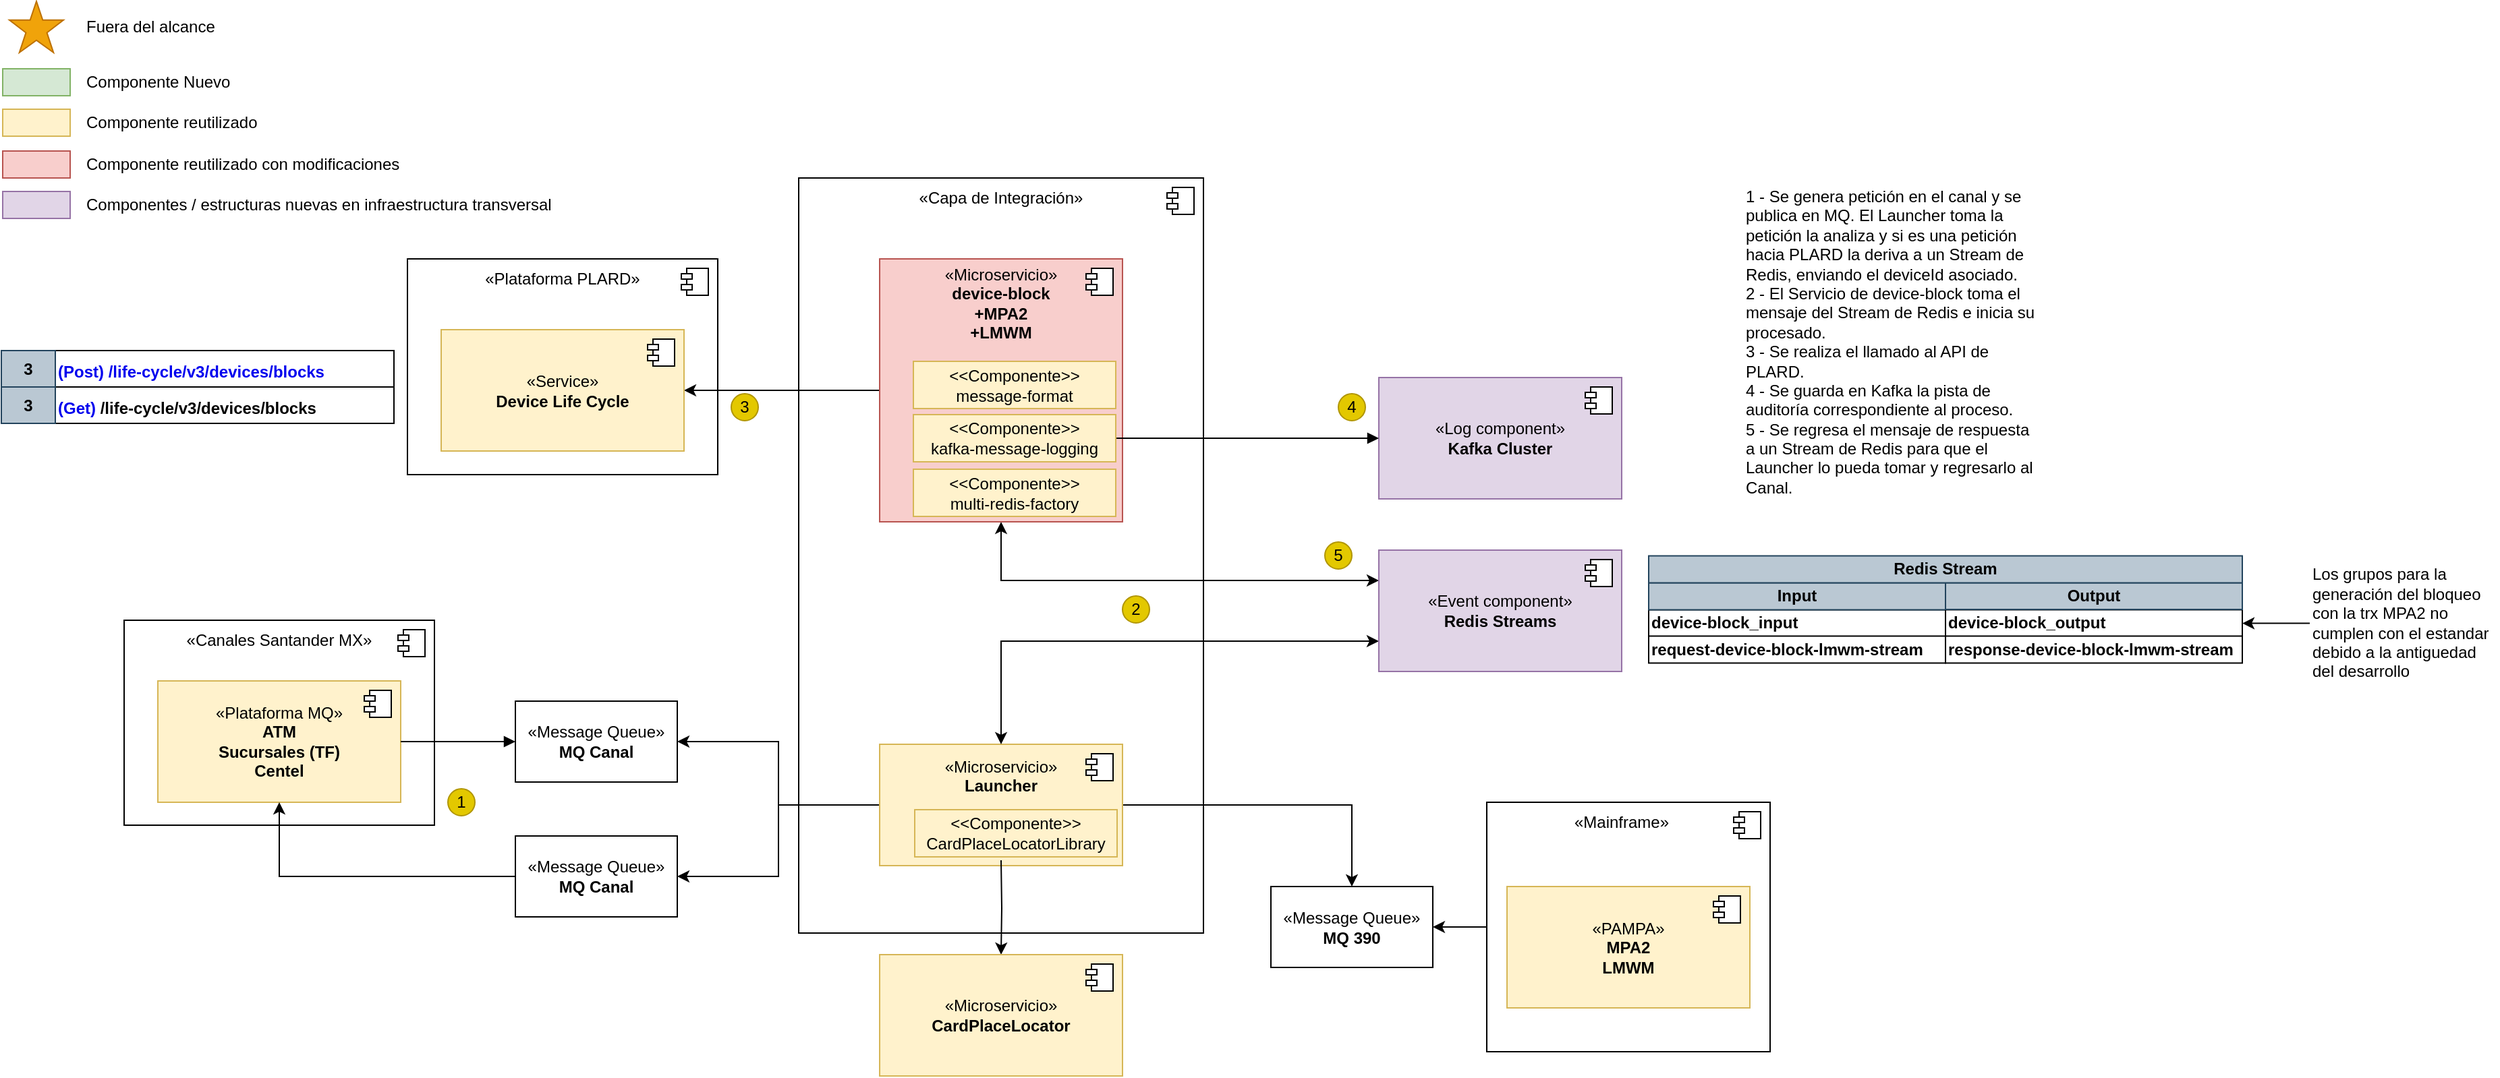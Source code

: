 <mxfile version="27.0.5" pages="9">
  <diagram name="Componentes v2" id="Hr5Lzy8-_08L1F_6YtW8">
    <mxGraphModel dx="4633" dy="1747" grid="1" gridSize="10" guides="1" tooltips="1" connect="1" arrows="1" fold="1" page="1" pageScale="1" pageWidth="850" pageHeight="1100" math="0" shadow="0">
      <root>
        <mxCell id="ibalX00g9vt64yQpozJs-0" />
        <mxCell id="ibalX00g9vt64yQpozJs-1" parent="ibalX00g9vt64yQpozJs-0" />
        <mxCell id="ibalX00g9vt64yQpozJs-13" value="&lt;div&gt;&lt;br&gt;&lt;/div&gt;" style="html=1;dropTarget=0;whiteSpace=wrap;" parent="ibalX00g9vt64yQpozJs-1" vertex="1">
          <mxGeometry x="-790" y="230" width="230" height="160" as="geometry" />
        </mxCell>
        <mxCell id="ibalX00g9vt64yQpozJs-14" value="" style="shape=module;jettyWidth=8;jettyHeight=4;" parent="ibalX00g9vt64yQpozJs-13" vertex="1">
          <mxGeometry x="1" width="20" height="20" relative="1" as="geometry">
            <mxPoint x="-27" y="7" as="offset" />
          </mxGeometry>
        </mxCell>
        <mxCell id="ibalX00g9vt64yQpozJs-2" value="&lt;div&gt;&lt;br&gt;&lt;/div&gt;" style="html=1;dropTarget=0;whiteSpace=wrap;" parent="ibalX00g9vt64yQpozJs-1" vertex="1">
          <mxGeometry x="-500" y="170" width="300" height="560" as="geometry" />
        </mxCell>
        <mxCell id="ibalX00g9vt64yQpozJs-3" value="" style="shape=module;jettyWidth=8;jettyHeight=4;" parent="ibalX00g9vt64yQpozJs-2" vertex="1">
          <mxGeometry x="1" width="20" height="20" relative="1" as="geometry">
            <mxPoint x="-27" y="7" as="offset" />
          </mxGeometry>
        </mxCell>
        <mxCell id="ibalX00g9vt64yQpozJs-4" value="&lt;div&gt;&lt;br&gt;&lt;/div&gt;" style="html=1;dropTarget=0;whiteSpace=wrap;" parent="ibalX00g9vt64yQpozJs-1" vertex="1">
          <mxGeometry x="-1000" y="498" width="230" height="152" as="geometry" />
        </mxCell>
        <mxCell id="ibalX00g9vt64yQpozJs-5" value="" style="shape=module;jettyWidth=8;jettyHeight=4;" parent="ibalX00g9vt64yQpozJs-4" vertex="1">
          <mxGeometry x="1" width="20" height="20" relative="1" as="geometry">
            <mxPoint x="-27" y="7" as="offset" />
          </mxGeometry>
        </mxCell>
        <mxCell id="UevffBtBP-o2EY0w1ZIJ-2" value="" style="rounded=0;orthogonalLoop=1;jettySize=auto;html=1;" parent="ibalX00g9vt64yQpozJs-1" source="ibalX00g9vt64yQpozJs-6" target="k2TCZtdQKbIll1BBhbGv-1" edge="1">
          <mxGeometry relative="1" as="geometry" />
        </mxCell>
        <mxCell id="CGJvHUNieDKuwBb52tQV-4" style="edgeStyle=orthogonalEdgeStyle;rounded=0;orthogonalLoop=1;jettySize=auto;html=1;entryX=0;entryY=0.25;entryDx=0;entryDy=0;exitX=0.5;exitY=1;exitDx=0;exitDy=0;startArrow=classic;startFill=1;" parent="ibalX00g9vt64yQpozJs-1" source="ibalX00g9vt64yQpozJs-6" target="YT_dUnnxunZ9NrD1JXKK-0" edge="1">
          <mxGeometry relative="1" as="geometry" />
        </mxCell>
        <mxCell id="ibalX00g9vt64yQpozJs-6" value="&lt;div&gt;«Microservicio»&lt;b&gt;&lt;br&gt;&lt;/b&gt;&lt;/div&gt;&lt;div&gt;&lt;b&gt;device-block&lt;/b&gt;&lt;/div&gt;&lt;div&gt;&lt;b&gt;+MPA2&lt;br&gt;+LMWM&lt;/b&gt;&lt;/div&gt;&lt;div&gt;&lt;b&gt;&lt;br&gt;&lt;/b&gt;&lt;/div&gt;&lt;div&gt;&lt;b&gt;&lt;br&gt;&lt;/b&gt;&lt;/div&gt;&lt;div&gt;&lt;b&gt;&lt;br&gt;&lt;/b&gt;&lt;/div&gt;&lt;div&gt;&lt;b&gt;&lt;br&gt;&lt;/b&gt;&lt;/div&gt;&lt;div&gt;&lt;b&gt;&lt;br&gt;&lt;/b&gt;&lt;/div&gt;&lt;div&gt;&lt;b&gt;&lt;br&gt;&lt;/b&gt;&lt;/div&gt;&lt;div&gt;&lt;b&gt;&lt;br&gt;&lt;/b&gt;&lt;/div&gt;&lt;div&gt;&lt;b&gt;&lt;br&gt;&lt;/b&gt;&lt;/div&gt;&lt;div&gt;&lt;b&gt;&lt;br&gt;&lt;/b&gt;&lt;/div&gt;" style="html=1;dropTarget=0;whiteSpace=wrap;fillColor=#f8cecc;strokeColor=#b85450;" parent="ibalX00g9vt64yQpozJs-1" vertex="1">
          <mxGeometry x="-440" y="230" width="180" height="195" as="geometry" />
        </mxCell>
        <mxCell id="ibalX00g9vt64yQpozJs-7" value="" style="shape=module;jettyWidth=8;jettyHeight=4;" parent="ibalX00g9vt64yQpozJs-6" vertex="1">
          <mxGeometry x="1" width="20" height="20" relative="1" as="geometry">
            <mxPoint x="-27" y="7" as="offset" />
          </mxGeometry>
        </mxCell>
        <mxCell id="ibalX00g9vt64yQpozJs-21" value="&lt;div&gt;«Log component»&lt;b&gt;&lt;br&gt;&lt;/b&gt;&lt;/div&gt;&lt;div&gt;&lt;b&gt;Kafka Cluster&lt;/b&gt;&lt;/div&gt;" style="html=1;dropTarget=0;whiteSpace=wrap;fillColor=#e1d5e7;strokeColor=#9673a6;" parent="ibalX00g9vt64yQpozJs-1" vertex="1">
          <mxGeometry x="-70" y="318" width="180" height="90" as="geometry" />
        </mxCell>
        <mxCell id="ibalX00g9vt64yQpozJs-22" value="" style="shape=module;jettyWidth=8;jettyHeight=4;" parent="ibalX00g9vt64yQpozJs-21" vertex="1">
          <mxGeometry x="1" width="20" height="20" relative="1" as="geometry">
            <mxPoint x="-27" y="7" as="offset" />
          </mxGeometry>
        </mxCell>
        <mxCell id="ibalX00g9vt64yQpozJs-23" value="" style="group" parent="ibalX00g9vt64yQpozJs-1" vertex="1" connectable="0">
          <mxGeometry x="-760" y="623" width="20" height="20" as="geometry" />
        </mxCell>
        <mxCell id="ibalX00g9vt64yQpozJs-24" value="" style="ellipse;whiteSpace=wrap;html=1;aspect=fixed;fillColor=#e3c800;strokeColor=#B09500;fontColor=#000000;" parent="ibalX00g9vt64yQpozJs-23" vertex="1">
          <mxGeometry width="20" height="20" as="geometry" />
        </mxCell>
        <mxCell id="ibalX00g9vt64yQpozJs-25" value="1" style="text;html=1;align=center;verticalAlign=middle;whiteSpace=wrap;rounded=0;" parent="ibalX00g9vt64yQpozJs-23" vertex="1">
          <mxGeometry width="20" height="20" as="geometry" />
        </mxCell>
        <mxCell id="ibalX00g9vt64yQpozJs-26" value="" style="group" parent="ibalX00g9vt64yQpozJs-1" vertex="1" connectable="0">
          <mxGeometry x="-260" y="480" width="20" height="20" as="geometry" />
        </mxCell>
        <mxCell id="ibalX00g9vt64yQpozJs-27" value="" style="ellipse;whiteSpace=wrap;html=1;aspect=fixed;fillColor=#e3c800;strokeColor=#B09500;fontColor=#000000;" parent="ibalX00g9vt64yQpozJs-26" vertex="1">
          <mxGeometry width="20" height="20" as="geometry" />
        </mxCell>
        <mxCell id="ibalX00g9vt64yQpozJs-28" value="2" style="text;html=1;align=center;verticalAlign=middle;whiteSpace=wrap;rounded=0;" parent="ibalX00g9vt64yQpozJs-26" vertex="1">
          <mxGeometry width="20" height="20" as="geometry" />
        </mxCell>
        <mxCell id="mw78Khjm8ICX6KQG7Wsu-0" value="«Canales Santander MX»" style="text;html=1;align=center;verticalAlign=middle;whiteSpace=wrap;rounded=0;" parent="ibalX00g9vt64yQpozJs-1" vertex="1">
          <mxGeometry x="-955" y="498" width="140" height="30" as="geometry" />
        </mxCell>
        <mxCell id="mw78Khjm8ICX6KQG7Wsu-1" value="&lt;div&gt;«Plataforma MQ»&lt;b&gt;&lt;br&gt;&lt;/b&gt;&lt;/div&gt;&lt;div&gt;&lt;b&gt;ATM&lt;br&gt;&lt;/b&gt;&lt;b&gt;Sucursales (TF)&lt;br&gt;&lt;/b&gt;&lt;b&gt;Centel&lt;/b&gt;&lt;/div&gt;" style="html=1;dropTarget=0;whiteSpace=wrap;fillColor=#fff2cc;strokeColor=#d6b656;" parent="ibalX00g9vt64yQpozJs-1" vertex="1">
          <mxGeometry x="-975" y="543" width="180" height="90" as="geometry" />
        </mxCell>
        <mxCell id="mw78Khjm8ICX6KQG7Wsu-2" value="" style="shape=module;jettyWidth=8;jettyHeight=4;" parent="mw78Khjm8ICX6KQG7Wsu-1" vertex="1">
          <mxGeometry x="1" width="20" height="20" relative="1" as="geometry">
            <mxPoint x="-27" y="7" as="offset" />
          </mxGeometry>
        </mxCell>
        <mxCell id="mw78Khjm8ICX6KQG7Wsu-7" value="" style="html=1;verticalAlign=bottom;endArrow=block;rounded=0;edgeStyle=orthogonalEdgeStyle;" parent="ibalX00g9vt64yQpozJs-1" source="mw78Khjm8ICX6KQG7Wsu-1" target="CGJvHUNieDKuwBb52tQV-0" edge="1">
          <mxGeometry x="0.002" width="80" relative="1" as="geometry">
            <mxPoint x="-705" y="595" as="sourcePoint" />
            <mxPoint x="-350" y="439" as="targetPoint" />
            <mxPoint as="offset" />
          </mxGeometry>
        </mxCell>
        <mxCell id="CGJvHUNieDKuwBb52tQV-2" style="edgeStyle=orthogonalEdgeStyle;rounded=0;orthogonalLoop=1;jettySize=auto;html=1;" parent="ibalX00g9vt64yQpozJs-1" source="mw78Khjm8ICX6KQG7Wsu-5" target="CGJvHUNieDKuwBb52tQV-0" edge="1">
          <mxGeometry relative="1" as="geometry" />
        </mxCell>
        <mxCell id="CGJvHUNieDKuwBb52tQV-3" style="edgeStyle=orthogonalEdgeStyle;rounded=0;orthogonalLoop=1;jettySize=auto;html=1;" parent="ibalX00g9vt64yQpozJs-1" source="mw78Khjm8ICX6KQG7Wsu-5" target="CGJvHUNieDKuwBb52tQV-1" edge="1">
          <mxGeometry relative="1" as="geometry" />
        </mxCell>
        <mxCell id="WAyySOAWvUpvXSL9j0dH-3" style="edgeStyle=orthogonalEdgeStyle;rounded=0;orthogonalLoop=1;jettySize=auto;html=1;" parent="ibalX00g9vt64yQpozJs-1" source="mw78Khjm8ICX6KQG7Wsu-5" target="WAyySOAWvUpvXSL9j0dH-2" edge="1">
          <mxGeometry relative="1" as="geometry" />
        </mxCell>
        <mxCell id="mw78Khjm8ICX6KQG7Wsu-5" value="&lt;div&gt;«Microservicio»&lt;b&gt;&lt;br&gt;&lt;/b&gt;&lt;/div&gt;&lt;div&gt;&lt;b&gt;Launcher&lt;/b&gt;&lt;/div&gt;&lt;div&gt;&lt;b&gt;&lt;br&gt;&lt;/b&gt;&lt;/div&gt;&lt;div&gt;&lt;b&gt;&lt;br&gt;&lt;/b&gt;&lt;/div&gt;&lt;div&gt;&lt;b&gt;&lt;br&gt;&lt;/b&gt;&lt;/div&gt;" style="html=1;dropTarget=0;whiteSpace=wrap;fillColor=#fff2cc;strokeColor=#d6b656;" parent="ibalX00g9vt64yQpozJs-1" vertex="1">
          <mxGeometry x="-440" y="590" width="180" height="90" as="geometry" />
        </mxCell>
        <mxCell id="mw78Khjm8ICX6KQG7Wsu-6" value="" style="shape=module;jettyWidth=8;jettyHeight=4;" parent="mw78Khjm8ICX6KQG7Wsu-5" vertex="1">
          <mxGeometry x="1" width="20" height="20" relative="1" as="geometry">
            <mxPoint x="-27" y="7" as="offset" />
          </mxGeometry>
        </mxCell>
        <mxCell id="YT_dUnnxunZ9NrD1JXKK-2" style="edgeStyle=orthogonalEdgeStyle;rounded=0;orthogonalLoop=1;jettySize=auto;html=1;entryX=0;entryY=0.75;entryDx=0;entryDy=0;startArrow=classic;startFill=1;exitX=0.5;exitY=0;exitDx=0;exitDy=0;" parent="ibalX00g9vt64yQpozJs-1" source="mw78Khjm8ICX6KQG7Wsu-5" target="YT_dUnnxunZ9NrD1JXKK-0" edge="1">
          <mxGeometry relative="1" as="geometry">
            <mxPoint x="-290" y="513" as="sourcePoint" />
          </mxGeometry>
        </mxCell>
        <mxCell id="mw78Khjm8ICX6KQG7Wsu-16" value="&lt;div&gt;«Capa de Integración»&lt;/div&gt;" style="text;html=1;align=center;verticalAlign=middle;whiteSpace=wrap;rounded=0;" parent="ibalX00g9vt64yQpozJs-1" vertex="1">
          <mxGeometry x="-420" y="170" width="140" height="30" as="geometry" />
        </mxCell>
        <mxCell id="k2TCZtdQKbIll1BBhbGv-0" value="&lt;div&gt;«Plataforma PLARD»&lt;/div&gt;" style="text;html=1;align=center;verticalAlign=middle;whiteSpace=wrap;rounded=0;" parent="ibalX00g9vt64yQpozJs-1" vertex="1">
          <mxGeometry x="-735" y="230" width="120" height="30" as="geometry" />
        </mxCell>
        <mxCell id="k2TCZtdQKbIll1BBhbGv-1" value="&lt;div&gt;«Service»&lt;b&gt;&lt;br&gt;&lt;/b&gt;&lt;/div&gt;&lt;div&gt;&lt;div style=&quot;&quot;&gt;&lt;b&gt;Device Life Cycle&lt;/b&gt;&lt;/div&gt;&lt;/div&gt;" style="html=1;dropTarget=0;whiteSpace=wrap;fillColor=#fff2cc;strokeColor=#d6b656;" parent="ibalX00g9vt64yQpozJs-1" vertex="1">
          <mxGeometry x="-765" y="282.5" width="180" height="90" as="geometry" />
        </mxCell>
        <mxCell id="k2TCZtdQKbIll1BBhbGv-2" value="" style="shape=module;jettyWidth=8;jettyHeight=4;" parent="k2TCZtdQKbIll1BBhbGv-1" vertex="1">
          <mxGeometry x="1" width="20" height="20" relative="1" as="geometry">
            <mxPoint x="-27" y="7" as="offset" />
          </mxGeometry>
        </mxCell>
        <mxCell id="UevffBtBP-o2EY0w1ZIJ-12" value="" style="group" parent="ibalX00g9vt64yQpozJs-1" vertex="1" connectable="0">
          <mxGeometry x="-100" y="330" width="20" height="20" as="geometry" />
        </mxCell>
        <mxCell id="UevffBtBP-o2EY0w1ZIJ-13" value="" style="ellipse;whiteSpace=wrap;html=1;aspect=fixed;fillColor=#e3c800;strokeColor=#B09500;fontColor=#000000;" parent="UevffBtBP-o2EY0w1ZIJ-12" vertex="1">
          <mxGeometry width="20" height="20" as="geometry" />
        </mxCell>
        <mxCell id="UevffBtBP-o2EY0w1ZIJ-14" value="4" style="text;html=1;align=center;verticalAlign=middle;whiteSpace=wrap;rounded=0;" parent="UevffBtBP-o2EY0w1ZIJ-12" vertex="1">
          <mxGeometry width="20" height="20" as="geometry" />
        </mxCell>
        <mxCell id="UevffBtBP-o2EY0w1ZIJ-15" value="1 - Se genera petición en el canal y se publica en MQ. El Launcher toma la petición la analiza y si es una petición hacia PLARD la deriva a un Stream de Redis, enviando el deviceId asociado.&lt;div&gt;2 - El Servicio de device-block toma el mensaje del Stream de Redis e inicia su procesado.&lt;/div&gt;&lt;div&gt;&lt;span style=&quot;background-color: initial;&quot;&gt;3 - Se realiza el llamado al API de PLARD.&lt;/span&gt;&lt;br&gt;&lt;/div&gt;&lt;div&gt;4 - Se guarda en Kafka la pista de auditoría correspondiente al proceso.&lt;/div&gt;&lt;div&gt;5 - Se regresa el mensaje de respuesta a un Stream de Redis para que el Launcher lo pueda tomar y regresarlo al Canal.&lt;/div&gt;&lt;div&gt;&lt;br&gt;&lt;/div&gt;" style="text;html=1;align=left;verticalAlign=top;whiteSpace=wrap;rounded=0;" parent="ibalX00g9vt64yQpozJs-1" vertex="1">
          <mxGeometry x="200" y="170" width="220" height="240" as="geometry" />
        </mxCell>
        <mxCell id="CGJvHUNieDKuwBb52tQV-0" value="&lt;div&gt;«Message Queue»&lt;b&gt;&lt;br&gt;&lt;/b&gt;&lt;/div&gt;&lt;div&gt;&lt;b&gt;MQ Canal&lt;/b&gt;&lt;/div&gt;" style="rounded=0;whiteSpace=wrap;html=1;" parent="ibalX00g9vt64yQpozJs-1" vertex="1">
          <mxGeometry x="-710" y="558" width="120" height="60" as="geometry" />
        </mxCell>
        <mxCell id="P5pLYkH1LWKFuAj6E5QO-2" style="edgeStyle=orthogonalEdgeStyle;rounded=0;orthogonalLoop=1;jettySize=auto;html=1;" edge="1" parent="ibalX00g9vt64yQpozJs-1" source="CGJvHUNieDKuwBb52tQV-1" target="mw78Khjm8ICX6KQG7Wsu-1">
          <mxGeometry relative="1" as="geometry" />
        </mxCell>
        <mxCell id="CGJvHUNieDKuwBb52tQV-1" value="&lt;div&gt;«Message Queue»&lt;b&gt;&lt;br&gt;&lt;/b&gt;&lt;/div&gt;&lt;div&gt;&lt;b&gt;MQ Canal&lt;/b&gt;&lt;/div&gt;" style="rounded=0;whiteSpace=wrap;html=1;" parent="ibalX00g9vt64yQpozJs-1" vertex="1">
          <mxGeometry x="-710" y="658" width="120" height="60" as="geometry" />
        </mxCell>
        <mxCell id="WAyySOAWvUpvXSL9j0dH-7" style="edgeStyle=orthogonalEdgeStyle;rounded=0;orthogonalLoop=1;jettySize=auto;html=1;" parent="ibalX00g9vt64yQpozJs-1" source="WAyySOAWvUpvXSL9j0dH-0" target="WAyySOAWvUpvXSL9j0dH-2" edge="1">
          <mxGeometry relative="1" as="geometry" />
        </mxCell>
        <mxCell id="WAyySOAWvUpvXSL9j0dH-0" value="" style="html=1;dropTarget=0;whiteSpace=wrap;" parent="ibalX00g9vt64yQpozJs-1" vertex="1">
          <mxGeometry x="10" y="633" width="210" height="185" as="geometry" />
        </mxCell>
        <mxCell id="WAyySOAWvUpvXSL9j0dH-1" value="" style="shape=module;jettyWidth=8;jettyHeight=4;" parent="WAyySOAWvUpvXSL9j0dH-0" vertex="1">
          <mxGeometry x="1" width="20" height="20" relative="1" as="geometry">
            <mxPoint x="-27" y="7" as="offset" />
          </mxGeometry>
        </mxCell>
        <mxCell id="WAyySOAWvUpvXSL9j0dH-2" value="&lt;div&gt;«Message Queue»&lt;b&gt;&lt;br&gt;&lt;/b&gt;&lt;/div&gt;&lt;div&gt;&lt;b&gt;MQ 390&lt;/b&gt;&lt;/div&gt;" style="rounded=0;whiteSpace=wrap;html=1;" parent="ibalX00g9vt64yQpozJs-1" vertex="1">
          <mxGeometry x="-150" y="695.5" width="120" height="60" as="geometry" />
        </mxCell>
        <mxCell id="WAyySOAWvUpvXSL9j0dH-8" value="&lt;div&gt;«Mainframe»&lt;/div&gt;" style="text;html=1;align=center;verticalAlign=middle;whiteSpace=wrap;rounded=0;" parent="ibalX00g9vt64yQpozJs-1" vertex="1">
          <mxGeometry x="50" y="633" width="120" height="30" as="geometry" />
        </mxCell>
        <mxCell id="WAyySOAWvUpvXSL9j0dH-9" value="&lt;div&gt;«PAMPA»&lt;b&gt;&lt;br&gt;&lt;/b&gt;&lt;/div&gt;&lt;div&gt;&lt;b&gt;MPA2&lt;br&gt;LMWM&lt;/b&gt;&lt;/div&gt;" style="html=1;dropTarget=0;whiteSpace=wrap;fillColor=#fff2cc;strokeColor=#d6b656;" parent="ibalX00g9vt64yQpozJs-1" vertex="1">
          <mxGeometry x="25" y="695.5" width="180" height="90" as="geometry" />
        </mxCell>
        <mxCell id="WAyySOAWvUpvXSL9j0dH-10" value="" style="shape=module;jettyWidth=8;jettyHeight=4;" parent="WAyySOAWvUpvXSL9j0dH-9" vertex="1">
          <mxGeometry x="1" width="20" height="20" relative="1" as="geometry">
            <mxPoint x="-27" y="7" as="offset" />
          </mxGeometry>
        </mxCell>
        <mxCell id="YT_dUnnxunZ9NrD1JXKK-0" value="&lt;div&gt;«Event component»&lt;b&gt;&lt;br&gt;&lt;/b&gt;&lt;/div&gt;&lt;div&gt;&lt;b&gt;Redis Streams&lt;/b&gt;&lt;/div&gt;" style="html=1;dropTarget=0;whiteSpace=wrap;fillColor=#e1d5e7;strokeColor=#9673a6;" parent="ibalX00g9vt64yQpozJs-1" vertex="1">
          <mxGeometry x="-70" y="446" width="180" height="90" as="geometry" />
        </mxCell>
        <mxCell id="YT_dUnnxunZ9NrD1JXKK-1" value="" style="shape=module;jettyWidth=8;jettyHeight=4;" parent="YT_dUnnxunZ9NrD1JXKK-0" vertex="1">
          <mxGeometry x="1" width="20" height="20" relative="1" as="geometry">
            <mxPoint x="-27" y="7" as="offset" />
          </mxGeometry>
        </mxCell>
        <mxCell id="YT_dUnnxunZ9NrD1JXKK-7" value="" style="group" parent="ibalX00g9vt64yQpozJs-1" vertex="1" connectable="0">
          <mxGeometry x="-550" y="330" width="20" height="20" as="geometry" />
        </mxCell>
        <mxCell id="YT_dUnnxunZ9NrD1JXKK-8" value="" style="ellipse;whiteSpace=wrap;html=1;aspect=fixed;fillColor=#e3c800;strokeColor=#B09500;fontColor=#000000;" parent="YT_dUnnxunZ9NrD1JXKK-7" vertex="1">
          <mxGeometry width="20" height="20" as="geometry" />
        </mxCell>
        <mxCell id="YT_dUnnxunZ9NrD1JXKK-9" value="3" style="text;html=1;align=center;verticalAlign=middle;whiteSpace=wrap;rounded=0;" parent="YT_dUnnxunZ9NrD1JXKK-7" vertex="1">
          <mxGeometry width="20" height="20" as="geometry" />
        </mxCell>
        <mxCell id="YT_dUnnxunZ9NrD1JXKK-10" value="" style="group" parent="ibalX00g9vt64yQpozJs-1" vertex="1" connectable="0">
          <mxGeometry x="-110" y="440" width="20" height="20" as="geometry" />
        </mxCell>
        <mxCell id="YT_dUnnxunZ9NrD1JXKK-11" value="" style="ellipse;whiteSpace=wrap;html=1;aspect=fixed;fillColor=#e3c800;strokeColor=#B09500;fontColor=#000000;" parent="YT_dUnnxunZ9NrD1JXKK-10" vertex="1">
          <mxGeometry width="20" height="20" as="geometry" />
        </mxCell>
        <mxCell id="YT_dUnnxunZ9NrD1JXKK-12" value="5" style="text;html=1;align=center;verticalAlign=middle;whiteSpace=wrap;rounded=0;" parent="YT_dUnnxunZ9NrD1JXKK-10" vertex="1">
          <mxGeometry width="20" height="20" as="geometry" />
        </mxCell>
        <mxCell id="P5pLYkH1LWKFuAj6E5QO-3" style="edgeStyle=orthogonalEdgeStyle;rounded=0;orthogonalLoop=1;jettySize=auto;html=1;" edge="1" parent="ibalX00g9vt64yQpozJs-1" target="P5pLYkH1LWKFuAj6E5QO-4">
          <mxGeometry relative="1" as="geometry">
            <mxPoint x="-350" y="676" as="sourcePoint" />
          </mxGeometry>
        </mxCell>
        <mxCell id="P5pLYkH1LWKFuAj6E5QO-4" value="&lt;div&gt;«Microservicio»&lt;b&gt;&lt;br&gt;&lt;/b&gt;&lt;/div&gt;&lt;div&gt;&lt;b&gt;CardPlaceLocator&lt;/b&gt;&lt;/div&gt;" style="html=1;dropTarget=0;whiteSpace=wrap;fillColor=#fff2cc;strokeColor=#d6b656;" vertex="1" parent="ibalX00g9vt64yQpozJs-1">
          <mxGeometry x="-440" y="746" width="180" height="90" as="geometry" />
        </mxCell>
        <mxCell id="P5pLYkH1LWKFuAj6E5QO-5" value="" style="shape=module;jettyWidth=8;jettyHeight=4;" vertex="1" parent="P5pLYkH1LWKFuAj6E5QO-4">
          <mxGeometry x="1" width="20" height="20" relative="1" as="geometry">
            <mxPoint x="-27" y="7" as="offset" />
          </mxGeometry>
        </mxCell>
        <mxCell id="P5pLYkH1LWKFuAj6E5QO-6" value="&amp;lt;&amp;lt;Componente&amp;gt;&amp;gt;&lt;div&gt;CardPlaceLocatorLibrary&lt;/div&gt;" style="rounded=0;whiteSpace=wrap;html=1;fillColor=#fff2cc;strokeColor=#d6b656;" vertex="1" parent="ibalX00g9vt64yQpozJs-1">
          <mxGeometry x="-414" y="638.5" width="150" height="35" as="geometry" />
        </mxCell>
        <mxCell id="P5pLYkH1LWKFuAj6E5QO-11" value="" style="html=1;verticalAlign=bottom;endArrow=block;rounded=0;" edge="1" parent="ibalX00g9vt64yQpozJs-1" source="P5pLYkH1LWKFuAj6E5QO-30" target="ibalX00g9vt64yQpozJs-21">
          <mxGeometry width="80" relative="1" as="geometry">
            <mxPoint x="-265" y="489" as="sourcePoint" />
            <mxPoint x="-175" y="363" as="targetPoint" />
            <mxPoint as="offset" />
          </mxGeometry>
        </mxCell>
        <mxCell id="P5pLYkH1LWKFuAj6E5QO-29" value="&amp;lt;&amp;lt;Componente&amp;gt;&amp;gt;&lt;div&gt;multi-redis-factory&lt;/div&gt;" style="rounded=0;whiteSpace=wrap;html=1;fillColor=#fff2cc;strokeColor=#d6b656;" vertex="1" parent="ibalX00g9vt64yQpozJs-1">
          <mxGeometry x="-415" y="386" width="150" height="35" as="geometry" />
        </mxCell>
        <mxCell id="P5pLYkH1LWKFuAj6E5QO-30" value="&amp;lt;&amp;lt;Componente&amp;gt;&amp;gt;&lt;div&gt;&lt;span data-teams=&quot;true&quot;&gt;kafka-message-logging&lt;/span&gt;&lt;br&gt;&lt;/div&gt;" style="rounded=0;whiteSpace=wrap;html=1;fillColor=#fff2cc;strokeColor=#d6b656;" vertex="1" parent="ibalX00g9vt64yQpozJs-1">
          <mxGeometry x="-415" y="345.5" width="150" height="35" as="geometry" />
        </mxCell>
        <mxCell id="P5pLYkH1LWKFuAj6E5QO-31" value="&amp;lt;&amp;lt;Componente&amp;gt;&amp;gt;&lt;div&gt;message-format&lt;br&gt;&lt;/div&gt;" style="rounded=0;whiteSpace=wrap;html=1;fillColor=#fff2cc;strokeColor=#d6b656;" vertex="1" parent="ibalX00g9vt64yQpozJs-1">
          <mxGeometry x="-415" y="306" width="150" height="35" as="geometry" />
        </mxCell>
        <mxCell id="P5pLYkH1LWKFuAj6E5QO-32" value="&lt;div style=&quot;text-align: left;&quot;&gt;&lt;a style=&quot;font-size: 12px; box-sizing: border-box; display: inline; cursor: pointer; text-decoration-line: inherit; font-weight: 600;&quot; class=&quot;nostyle&quot;&gt;(Post)&amp;nbsp;&lt;/a&gt;&lt;a style=&quot;box-sizing: border-box; display: inline; cursor: pointer; text-decoration-line: inherit; font-size: 16px;&quot; class=&quot;nostyle&quot;&gt;&lt;span style=&quot;box-sizing: border-box;&quot;&gt;&lt;font style=&quot;font-size: 12px;&quot; face=&quot;Helvetica&quot;&gt;&lt;b&gt;/life-cycle&lt;wbr style=&quot;box-sizing: border-box;&quot;&gt;/v3&lt;wbr style=&quot;box-sizing: border-box;&quot;&gt;/devices&lt;wbr style=&quot;box-sizing: border-box;&quot;&gt;/blocks&lt;/b&gt;&lt;/font&gt;&lt;/span&gt;&lt;/a&gt;&lt;br&gt;&lt;/div&gt;" style="rounded=0;whiteSpace=wrap;html=1;align=left;fontSize=11;" vertex="1" parent="ibalX00g9vt64yQpozJs-1">
          <mxGeometry x="-1051" y="298" width="251" height="27" as="geometry" />
        </mxCell>
        <mxCell id="P5pLYkH1LWKFuAj6E5QO-33" value="3" style="rounded=0;whiteSpace=wrap;html=1;fillColor=#bac8d3;strokeColor=#23445d;fontStyle=1" vertex="1" parent="ibalX00g9vt64yQpozJs-1">
          <mxGeometry x="-1091" y="298" width="40" height="27" as="geometry" />
        </mxCell>
        <mxCell id="P5pLYkH1LWKFuAj6E5QO-34" value="&lt;div style=&quot;text-align: left;&quot;&gt;&lt;a style=&quot;box-sizing: border-box; display: inline; cursor: pointer; text-decoration-line: inherit; font-size: 16px;&quot; class=&quot;nostyle&quot;&gt;&lt;span style=&quot;box-sizing: border-box;&quot;&gt;&lt;font style=&quot;font-size: 12px;&quot; face=&quot;Helvetica&quot;&gt;&lt;b&gt;(Get)&amp;nbsp;&lt;/b&gt;&lt;/font&gt;&lt;/span&gt;&lt;/a&gt;&lt;span style=&quot;font-size: 12px; text-align: center; background-color: transparent;&quot;&gt;&lt;b&gt;/life-cycle/v3/devices/blocks&lt;/b&gt;&lt;/span&gt;&lt;br&gt;&lt;/div&gt;" style="rounded=0;whiteSpace=wrap;html=1;align=left;fontSize=11;" vertex="1" parent="ibalX00g9vt64yQpozJs-1">
          <mxGeometry x="-1051" y="325" width="251" height="27" as="geometry" />
        </mxCell>
        <mxCell id="P5pLYkH1LWKFuAj6E5QO-35" value="3" style="rounded=0;whiteSpace=wrap;html=1;fillColor=#bac8d3;strokeColor=#23445d;fontStyle=1" vertex="1" parent="ibalX00g9vt64yQpozJs-1">
          <mxGeometry x="-1091" y="325" width="40" height="27" as="geometry" />
        </mxCell>
        <mxCell id="P5pLYkH1LWKFuAj6E5QO-36" value="&lt;b style=&quot;font-size: 12px;&quot;&gt;device-block_input&lt;/b&gt;" style="rounded=0;whiteSpace=wrap;html=1;align=left;fontSize=11;" vertex="1" parent="ibalX00g9vt64yQpozJs-1">
          <mxGeometry x="130" y="490.25" width="220" height="20" as="geometry" />
        </mxCell>
        <mxCell id="P5pLYkH1LWKFuAj6E5QO-37" value="Input" style="rounded=0;whiteSpace=wrap;html=1;fillColor=#bac8d3;strokeColor=#23445d;fontStyle=1" vertex="1" parent="ibalX00g9vt64yQpozJs-1">
          <mxGeometry x="130" y="470.25" width="220" height="20" as="geometry" />
        </mxCell>
        <mxCell id="P5pLYkH1LWKFuAj6E5QO-38" value="&lt;b style=&quot;font-size: 12px;&quot;&gt;device-block_output&lt;/b&gt;" style="rounded=0;whiteSpace=wrap;html=1;align=left;fontSize=11;" vertex="1" parent="ibalX00g9vt64yQpozJs-1">
          <mxGeometry x="350" y="490.25" width="220" height="20" as="geometry" />
        </mxCell>
        <mxCell id="P5pLYkH1LWKFuAj6E5QO-39" value="Output" style="rounded=0;whiteSpace=wrap;html=1;fillColor=#bac8d3;strokeColor=#23445d;fontStyle=1" vertex="1" parent="ibalX00g9vt64yQpozJs-1">
          <mxGeometry x="350" y="470.25" width="220" height="19.75" as="geometry" />
        </mxCell>
        <mxCell id="P5pLYkH1LWKFuAj6E5QO-40" value="Redis Stream" style="rounded=0;whiteSpace=wrap;html=1;fillColor=#bac8d3;strokeColor=#23445d;fontStyle=1" vertex="1" parent="ibalX00g9vt64yQpozJs-1">
          <mxGeometry x="130" y="450.25" width="440" height="20" as="geometry" />
        </mxCell>
        <mxCell id="P5pLYkH1LWKFuAj6E5QO-41" value="&lt;font style=&quot;color: rgb(0, 0, 0);&quot;&gt;&lt;b style=&quot;font-size: 12px; text-align: center;&quot;&gt;request-&lt;/b&gt;&lt;b style=&quot;font-size: 12px; text-align: center;&quot;&gt;device-block-lmwm&lt;/b&gt;&lt;b style=&quot;font-size: 12px;&quot;&gt;-stream&lt;/b&gt;&lt;/font&gt;" style="rounded=0;whiteSpace=wrap;html=1;align=left;fontSize=11;" vertex="1" parent="ibalX00g9vt64yQpozJs-1">
          <mxGeometry x="130" y="509.75" width="220" height="20" as="geometry" />
        </mxCell>
        <mxCell id="P5pLYkH1LWKFuAj6E5QO-42" value="&lt;font style=&quot;color: rgb(0, 0, 0);&quot;&gt;&lt;b style=&quot;font-size: 12px; text-align: center;&quot;&gt;response-&lt;/b&gt;&lt;/font&gt;&lt;b style=&quot;font-size: 12px; text-align: center;&quot;&gt;device-block&lt;/b&gt;&lt;b style=&quot;font-size: 12px; text-align: center;&quot;&gt;-lmwm&lt;/b&gt;&lt;b style=&quot;font-size: 12px;&quot;&gt;-stream&lt;/b&gt;" style="rounded=0;whiteSpace=wrap;html=1;align=left;fontSize=11;" vertex="1" parent="ibalX00g9vt64yQpozJs-1">
          <mxGeometry x="350" y="509.75" width="220" height="20" as="geometry" />
        </mxCell>
        <mxCell id="P5pLYkH1LWKFuAj6E5QO-46" value="" style="edgeStyle=orthogonalEdgeStyle;rounded=0;orthogonalLoop=1;jettySize=auto;html=1;" edge="1" parent="ibalX00g9vt64yQpozJs-1" source="P5pLYkH1LWKFuAj6E5QO-45" target="P5pLYkH1LWKFuAj6E5QO-38">
          <mxGeometry relative="1" as="geometry" />
        </mxCell>
        <mxCell id="P5pLYkH1LWKFuAj6E5QO-45" value="Los grupos para la generación del bloqueo con la trx MPA2 no cumplen con el estandar debido a la antiguedad del desarrollo" style="text;html=1;align=left;verticalAlign=middle;whiteSpace=wrap;rounded=0;" vertex="1" parent="ibalX00g9vt64yQpozJs-1">
          <mxGeometry x="620" y="457.63" width="140" height="85.25" as="geometry" />
        </mxCell>
        <mxCell id="P5pLYkH1LWKFuAj6E5QO-47" value="" style="rounded=0;whiteSpace=wrap;html=1;fillColor=#d5e8d4;strokeColor=#82b366;" vertex="1" parent="ibalX00g9vt64yQpozJs-1">
          <mxGeometry x="-1090" y="89" width="50" height="20" as="geometry" />
        </mxCell>
        <mxCell id="P5pLYkH1LWKFuAj6E5QO-48" value="Componente Nuevo" style="text;html=1;strokeColor=none;fillColor=none;align=left;verticalAlign=middle;whiteSpace=wrap;rounded=0;" vertex="1" parent="ibalX00g9vt64yQpozJs-1">
          <mxGeometry x="-1030" y="89" width="110" height="20" as="geometry" />
        </mxCell>
        <mxCell id="P5pLYkH1LWKFuAj6E5QO-49" value="" style="rounded=0;whiteSpace=wrap;html=1;fillColor=#fff2cc;strokeColor=#d6b656;" vertex="1" parent="ibalX00g9vt64yQpozJs-1">
          <mxGeometry x="-1090" y="119" width="50" height="20" as="geometry" />
        </mxCell>
        <mxCell id="P5pLYkH1LWKFuAj6E5QO-50" value="Componente reutilizado" style="text;html=1;strokeColor=none;fillColor=none;align=left;verticalAlign=middle;whiteSpace=wrap;rounded=0;" vertex="1" parent="ibalX00g9vt64yQpozJs-1">
          <mxGeometry x="-1030" y="119" width="130" height="20" as="geometry" />
        </mxCell>
        <mxCell id="P5pLYkH1LWKFuAj6E5QO-51" value="" style="rounded=0;whiteSpace=wrap;html=1;fillColor=#e1d5e7;strokeColor=#9673a6;" vertex="1" parent="ibalX00g9vt64yQpozJs-1">
          <mxGeometry x="-1090" y="180" width="50" height="20" as="geometry" />
        </mxCell>
        <mxCell id="P5pLYkH1LWKFuAj6E5QO-52" value="" style="verticalLabelPosition=bottom;verticalAlign=top;html=1;shape=mxgraph.basic.star;fillColor=#f0a30a;fontColor=#000000;strokeColor=#BD7000;aspect=fixed;" vertex="1" parent="ibalX00g9vt64yQpozJs-1">
          <mxGeometry x="-1085" y="39" width="40" height="38" as="geometry" />
        </mxCell>
        <mxCell id="P5pLYkH1LWKFuAj6E5QO-53" value="Fuera del alcance" style="text;html=1;strokeColor=none;fillColor=none;align=left;verticalAlign=middle;whiteSpace=wrap;rounded=0;" vertex="1" parent="ibalX00g9vt64yQpozJs-1">
          <mxGeometry x="-1030" y="48" width="110" height="20" as="geometry" />
        </mxCell>
        <mxCell id="P5pLYkH1LWKFuAj6E5QO-54" value="" style="rounded=0;whiteSpace=wrap;html=1;fillColor=#f8cecc;strokeColor=#b85450;" vertex="1" parent="ibalX00g9vt64yQpozJs-1">
          <mxGeometry x="-1090" y="150" width="50" height="20" as="geometry" />
        </mxCell>
        <mxCell id="P5pLYkH1LWKFuAj6E5QO-55" value="Componente reutilizado con modificaciones" style="text;html=1;strokeColor=none;fillColor=none;align=left;verticalAlign=middle;whiteSpace=wrap;rounded=0;" vertex="1" parent="ibalX00g9vt64yQpozJs-1">
          <mxGeometry x="-1030" y="150" width="240" height="20" as="geometry" />
        </mxCell>
        <mxCell id="P5pLYkH1LWKFuAj6E5QO-56" value="Componentes / estructuras nuevas en infraestructura transversal" style="text;html=1;strokeColor=none;fillColor=none;align=left;verticalAlign=middle;whiteSpace=wrap;rounded=0;" vertex="1" parent="ibalX00g9vt64yQpozJs-1">
          <mxGeometry x="-1030" y="180" width="350" height="20" as="geometry" />
        </mxCell>
      </root>
    </mxGraphModel>
  </diagram>
  <diagram id="P0uca078UgwhhpQkU-cd" name="Streams">
    <mxGraphModel dx="1707" dy="524" grid="1" gridSize="10" guides="1" tooltips="1" connect="1" arrows="1" fold="1" page="1" pageScale="1" pageWidth="827" pageHeight="1169" math="0" shadow="0">
      <root>
        <mxCell id="0" />
        <mxCell id="1" parent="0" />
        <mxCell id="4vSoQlsN3PBgfnXqHqy_-5" value="" style="rounded=0;whiteSpace=wrap;html=1;" parent="1" vertex="1">
          <mxGeometry x="30" y="310" width="280" height="220" as="geometry" />
        </mxCell>
        <mxCell id="5n5ed3i6qj8840SfcFoe-3" style="rounded=0;orthogonalLoop=1;jettySize=auto;html=1;entryX=0.5;entryY=0;entryDx=0;entryDy=0;entryPerimeter=0;" edge="1" parent="1" source="4vSoQlsN3PBgfnXqHqy_-1" target="fhgWYbVwehgQsr0_otlm-1">
          <mxGeometry relative="1" as="geometry" />
        </mxCell>
        <mxCell id="4vSoQlsN3PBgfnXqHqy_-1" value="&lt;div&gt;«Microservicio»&lt;b&gt;&lt;br&gt;&lt;/b&gt;&lt;/div&gt;&lt;div&gt;&lt;b&gt;device-block&lt;/b&gt;&lt;/div&gt;" style="html=1;dropTarget=0;whiteSpace=wrap;fillColor=#d5e8d4;strokeColor=#82b366;" parent="1" vertex="1">
          <mxGeometry x="400" y="390" width="180" height="90" as="geometry" />
        </mxCell>
        <mxCell id="4vSoQlsN3PBgfnXqHqy_-2" value="" style="shape=module;jettyWidth=8;jettyHeight=4;" parent="4vSoQlsN3PBgfnXqHqy_-1" vertex="1">
          <mxGeometry x="1" width="20" height="20" relative="1" as="geometry">
            <mxPoint x="-27" y="7" as="offset" />
          </mxGeometry>
        </mxCell>
        <mxCell id="5n5ed3i6qj8840SfcFoe-1" style="rounded=0;orthogonalLoop=1;jettySize=auto;html=1;entryX=0.5;entryY=1;entryDx=0;entryDy=0;entryPerimeter=0;" edge="1" parent="1" source="4vSoQlsN3PBgfnXqHqy_-3" target="fhgWYbVwehgQsr0_otlm-1">
          <mxGeometry relative="1" as="geometry" />
        </mxCell>
        <mxCell id="4vSoQlsN3PBgfnXqHqy_-3" value="&lt;div&gt;«Microservicio»&lt;b&gt;&lt;br&gt;&lt;/b&gt;&lt;/div&gt;&lt;div&gt;&lt;b&gt;Launcher&lt;/b&gt;&lt;/div&gt;" style="html=1;dropTarget=0;whiteSpace=wrap;" parent="1" vertex="1">
          <mxGeometry x="-220" y="390" width="180" height="90" as="geometry" />
        </mxCell>
        <mxCell id="4vSoQlsN3PBgfnXqHqy_-4" value="" style="shape=module;jettyWidth=8;jettyHeight=4;" parent="4vSoQlsN3PBgfnXqHqy_-3" vertex="1">
          <mxGeometry x="1" width="20" height="20" relative="1" as="geometry">
            <mxPoint x="-27" y="7" as="offset" />
          </mxGeometry>
        </mxCell>
        <mxCell id="4vSoQlsN3PBgfnXqHqy_-6" value="&lt;b style=&quot;text-align: left;&quot;&gt;device-block_input&lt;/b&gt;" style="shape=cylinder3;whiteSpace=wrap;html=1;boundedLbl=1;backgroundOutline=1;size=15;rotation=0;direction=south;fillColor=#e1d5e7;strokeColor=#9673a6;" parent="1" vertex="1">
          <mxGeometry x="50" y="353" width="250" height="30" as="geometry" />
        </mxCell>
        <mxCell id="4vSoQlsN3PBgfnXqHqy_-7" value="&lt;b style=&quot;text-align: left;&quot;&gt;device-block_output&lt;/b&gt;" style="shape=cylinder3;whiteSpace=wrap;html=1;boundedLbl=1;backgroundOutline=1;size=15;direction=south;fillColor=#f8cecc;strokeColor=#b85450;" parent="1" vertex="1">
          <mxGeometry x="50" y="398" width="250" height="30" as="geometry" />
        </mxCell>
        <mxCell id="BM0YD6f-yyeIX_410Jj9-1" value="&lt;div&gt;«Event component»&lt;b&gt;&lt;br&gt;&lt;/b&gt;&lt;/div&gt;&lt;div&gt;&lt;b&gt;Redis Streams&lt;/b&gt;&lt;/div&gt;" style="text;html=1;align=center;verticalAlign=middle;whiteSpace=wrap;rounded=0;" parent="1" vertex="1">
          <mxGeometry x="110" y="310" width="120" height="30" as="geometry" />
        </mxCell>
        <mxCell id="BM0YD6f-yyeIX_410Jj9-2" value="" style="endArrow=classic;html=1;rounded=0;entryX=0.5;entryY=1;entryDx=0;entryDy=0;entryPerimeter=0;" parent="1" source="4vSoQlsN3PBgfnXqHqy_-3" target="4vSoQlsN3PBgfnXqHqy_-6" edge="1">
          <mxGeometry width="50" height="50" relative="1" as="geometry">
            <mxPoint y="320" as="sourcePoint" />
            <mxPoint x="60" y="350" as="targetPoint" />
          </mxGeometry>
        </mxCell>
        <mxCell id="BM0YD6f-yyeIX_410Jj9-3" value="" style="endArrow=classic;html=1;rounded=0;exitX=0.5;exitY=0;exitDx=0;exitDy=0;exitPerimeter=0;" parent="1" source="4vSoQlsN3PBgfnXqHqy_-6" target="4vSoQlsN3PBgfnXqHqy_-1" edge="1">
          <mxGeometry width="50" height="50" relative="1" as="geometry">
            <mxPoint x="370" y="363" as="sourcePoint" />
            <mxPoint x="420" y="415" as="targetPoint" />
          </mxGeometry>
        </mxCell>
        <mxCell id="BM0YD6f-yyeIX_410Jj9-4" value="" style="endArrow=classic;html=1;rounded=0;entryX=0.5;entryY=0;entryDx=0;entryDy=0;entryPerimeter=0;" parent="1" source="4vSoQlsN3PBgfnXqHqy_-1" target="4vSoQlsN3PBgfnXqHqy_-7" edge="1">
          <mxGeometry width="50" height="50" relative="1" as="geometry">
            <mxPoint x="170" y="395" as="sourcePoint" />
            <mxPoint x="370" y="408" as="targetPoint" />
          </mxGeometry>
        </mxCell>
        <mxCell id="BM0YD6f-yyeIX_410Jj9-5" value="" style="endArrow=classic;html=1;rounded=0;exitX=0.5;exitY=1;exitDx=0;exitDy=0;exitPerimeter=0;" parent="1" source="4vSoQlsN3PBgfnXqHqy_-7" target="4vSoQlsN3PBgfnXqHqy_-3" edge="1">
          <mxGeometry width="50" height="50" relative="1" as="geometry">
            <mxPoint x="310" y="423" as="sourcePoint" />
            <mxPoint x="220" y="425" as="targetPoint" />
          </mxGeometry>
        </mxCell>
        <mxCell id="fhgWYbVwehgQsr0_otlm-1" value="&lt;b&gt;request-&lt;/b&gt;&lt;b&gt;device-block-lmwm&lt;/b&gt;&lt;b style=&quot;text-align: left;&quot;&gt;-stream&lt;/b&gt;" style="shape=cylinder3;whiteSpace=wrap;html=1;boundedLbl=1;backgroundOutline=1;size=15;rotation=0;direction=south;fillColor=#e1d5e7;strokeColor=#9673a6;" vertex="1" parent="1">
          <mxGeometry x="50" y="440" width="250" height="30" as="geometry" />
        </mxCell>
        <mxCell id="5n5ed3i6qj8840SfcFoe-2" style="rounded=0;orthogonalLoop=1;jettySize=auto;html=1;exitX=0.5;exitY=1;exitDx=0;exitDy=0;exitPerimeter=0;" edge="1" parent="1" source="fhgWYbVwehgQsr0_otlm-2" target="4vSoQlsN3PBgfnXqHqy_-3">
          <mxGeometry relative="1" as="geometry" />
        </mxCell>
        <mxCell id="5n5ed3i6qj8840SfcFoe-4" style="rounded=0;orthogonalLoop=1;jettySize=auto;html=1;exitX=0.5;exitY=0;exitDx=0;exitDy=0;exitPerimeter=0;" edge="1" parent="1" source="fhgWYbVwehgQsr0_otlm-2" target="4vSoQlsN3PBgfnXqHqy_-1">
          <mxGeometry relative="1" as="geometry" />
        </mxCell>
        <mxCell id="fhgWYbVwehgQsr0_otlm-2" value="&lt;font style=&quot;color: rgb(0, 0, 0); font-size: 11px; text-align: left;&quot;&gt;&lt;b style=&quot;font-size: 12px; text-align: center;&quot;&gt;response-&lt;/b&gt;&lt;/font&gt;&lt;b&gt;device-block&lt;/b&gt;&lt;b&gt;-lmwm&lt;/b&gt;&lt;b style=&quot;text-align: left;&quot;&gt;-stream&lt;/b&gt;" style="shape=cylinder3;whiteSpace=wrap;html=1;boundedLbl=1;backgroundOutline=1;size=15;direction=south;fillColor=#f8cecc;strokeColor=#b85450;" vertex="1" parent="1">
          <mxGeometry x="50" y="485" width="250" height="30" as="geometry" />
        </mxCell>
      </root>
    </mxGraphModel>
  </diagram>
  <diagram name="Clases device-block v2" id="JI-Ba7dgbz5-PsdGXbbj">
    <mxGraphModel dx="30" dy="1624" grid="1" gridSize="10" guides="1" tooltips="1" connect="1" arrows="1" fold="1" page="1" pageScale="1" pageWidth="850" pageHeight="1100" math="0" shadow="0">
      <root>
        <mxCell id="TqTWGrb2bTzUi5G6ksyU-0" />
        <mxCell id="TqTWGrb2bTzUi5G6ksyU-1" parent="TqTWGrb2bTzUi5G6ksyU-0" />
        <mxCell id="TqTWGrb2bTzUi5G6ksyU-11" value="com.mx.santander.plard.acl.microservice" style="shape=folder;fontStyle=1;spacingTop=10;tabWidth=40;tabHeight=14;tabPosition=left;html=1;whiteSpace=wrap;align=left;verticalAlign=top;" parent="TqTWGrb2bTzUi5G6ksyU-1" vertex="1">
          <mxGeometry x="1110" y="-80" width="1220" height="1620" as="geometry" />
        </mxCell>
        <mxCell id="TqTWGrb2bTzUi5G6ksyU-16" value="infraestructure" style="shape=folder;fontStyle=1;spacingTop=10;tabWidth=40;tabHeight=14;tabPosition=left;html=1;whiteSpace=wrap;align=left;verticalAlign=top;" parent="TqTWGrb2bTzUi5G6ksyU-1" vertex="1">
          <mxGeometry x="1240" y="877.5" width="1070" height="642.5" as="geometry" />
        </mxCell>
        <mxCell id="TqTWGrb2bTzUi5G6ksyU-12" value="domain" style="shape=folder;fontStyle=1;spacingTop=10;tabWidth=40;tabHeight=14;tabPosition=left;html=1;whiteSpace=wrap;align=left;verticalAlign=top;" parent="TqTWGrb2bTzUi5G6ksyU-1" vertex="1">
          <mxGeometry x="2000" y="360" width="310" height="393.5" as="geometry" />
        </mxCell>
        <mxCell id="TqTWGrb2bTzUi5G6ksyU-13" value="outbound" style="shape=folder;fontStyle=1;spacingTop=10;tabWidth=40;tabHeight=14;tabPosition=left;html=1;whiteSpace=wrap;align=left;verticalAlign=top;" parent="TqTWGrb2bTzUi5G6ksyU-1" vertex="1">
          <mxGeometry x="2020" y="552.75" width="260" height="180" as="geometry" />
        </mxCell>
        <mxCell id="TqTWGrb2bTzUi5G6ksyU-14" value="application" style="shape=folder;fontStyle=1;spacingTop=10;tabWidth=40;tabHeight=14;tabPosition=left;html=1;whiteSpace=wrap;align=left;verticalAlign=top;" parent="TqTWGrb2bTzUi5G6ksyU-1" vertex="1">
          <mxGeometry x="1160" y="550" width="800" height="310" as="geometry" />
        </mxCell>
        <mxCell id="TqTWGrb2bTzUi5G6ksyU-15" value="service" style="shape=folder;fontStyle=1;spacingTop=10;tabWidth=40;tabHeight=14;tabPosition=left;html=1;whiteSpace=wrap;align=left;verticalAlign=top;" parent="TqTWGrb2bTzUi5G6ksyU-1" vertex="1">
          <mxGeometry x="1390" y="570" width="550" height="270" as="geometry" />
        </mxCell>
        <mxCell id="TqTWGrb2bTzUi5G6ksyU-17" value="model" style="shape=folder;fontStyle=1;spacingTop=10;tabWidth=40;tabHeight=14;tabPosition=left;html=1;whiteSpace=wrap;align=left;verticalAlign=top;" parent="TqTWGrb2bTzUi5G6ksyU-1" vertex="1">
          <mxGeometry x="1421" y="1380" width="863" height="120" as="geometry" />
        </mxCell>
        <mxCell id="TqTWGrb2bTzUi5G6ksyU-18" value="transform" style="shape=folder;fontStyle=1;spacingTop=10;tabWidth=40;tabHeight=14;tabPosition=left;html=1;whiteSpace=wrap;align=left;verticalAlign=top;" parent="TqTWGrb2bTzUi5G6ksyU-1" vertex="1">
          <mxGeometry x="1424" y="1137.5" width="860" height="202.5" as="geometry" />
        </mxCell>
        <mxCell id="TqTWGrb2bTzUi5G6ksyU-20" value="interface" style="shape=folder;fontStyle=1;spacingTop=10;tabWidth=40;tabHeight=14;tabPosition=left;html=1;whiteSpace=wrap;align=left;verticalAlign=top;" parent="TqTWGrb2bTzUi5G6ksyU-1" vertex="1">
          <mxGeometry x="1440" y="-40" width="520" height="590" as="geometry" />
        </mxCell>
        <mxCell id="TqTWGrb2bTzUi5G6ksyU-21" value="model" style="shape=folder;fontStyle=1;spacingTop=10;tabWidth=40;tabHeight=14;tabPosition=left;html=1;whiteSpace=wrap;align=left;verticalAlign=top;" parent="TqTWGrb2bTzUi5G6ksyU-1" vertex="1">
          <mxGeometry x="1460" y="4" width="480" height="116" as="geometry" />
        </mxCell>
        <mxCell id="TqTWGrb2bTzUi5G6ksyU-22" value="transform" style="shape=folder;fontStyle=1;spacingTop=10;tabWidth=40;tabHeight=14;tabPosition=left;html=1;whiteSpace=wrap;align=left;verticalAlign=top;" parent="TqTWGrb2bTzUi5G6ksyU-1" vertex="1">
          <mxGeometry x="1460" y="150" width="480" height="170" as="geometry" />
        </mxCell>
        <mxCell id="TqTWGrb2bTzUi5G6ksyU-23" value="events" style="shape=folder;fontStyle=1;spacingTop=10;tabWidth=40;tabHeight=14;tabPosition=left;html=1;whiteSpace=wrap;align=left;verticalAlign=top;" parent="TqTWGrb2bTzUi5G6ksyU-1" vertex="1">
          <mxGeometry x="1460" y="360" width="480" height="170" as="geometry" />
        </mxCell>
        <mxCell id="TqTWGrb2bTzUi5G6ksyU-24" value="model" style="shape=folder;fontStyle=1;spacingTop=10;tabWidth=40;tabHeight=14;tabPosition=left;html=1;whiteSpace=wrap;align=left;verticalAlign=top;" parent="TqTWGrb2bTzUi5G6ksyU-1" vertex="1">
          <mxGeometry x="2020" y="411.5" width="190" height="118.5" as="geometry" />
        </mxCell>
        <mxCell id="TqTWGrb2bTzUi5G6ksyU-25" value="BlockCardModelDto" style="swimlane;fontStyle=1;align=center;verticalAlign=middle;childLayout=stackLayout;horizontal=1;startSize=29;horizontalStack=0;resizeParent=1;resizeParentMax=0;resizeLast=0;collapsible=0;marginBottom=0;html=1;whiteSpace=wrap;" parent="TqTWGrb2bTzUi5G6ksyU-1" vertex="1">
          <mxGeometry x="1570" y="49.5" width="180" height="54" as="geometry" />
        </mxCell>
        <mxCell id="TqTWGrb2bTzUi5G6ksyU-26" value="&amp;lt;&amp;lt;Java Bean&amp;gt;&amp;gt;" style="text;html=1;strokeColor=none;fillColor=none;align=center;verticalAlign=middle;spacingLeft=4;spacingRight=4;overflow=hidden;rotatable=0;points=[[0,0.5],[1,0.5]];portConstraint=eastwest;whiteSpace=wrap;" parent="TqTWGrb2bTzUi5G6ksyU-25" vertex="1">
          <mxGeometry y="29" width="180" height="25" as="geometry" />
        </mxCell>
        <mxCell id="TqTWGrb2bTzUi5G6ksyU-29" value="BlockCardModelDto" style="swimlane;fontStyle=1;align=center;verticalAlign=middle;childLayout=stackLayout;horizontal=1;startSize=29;horizontalStack=0;resizeParent=1;resizeParentMax=0;resizeLast=0;collapsible=0;marginBottom=0;html=1;whiteSpace=wrap;" parent="TqTWGrb2bTzUi5G6ksyU-1" vertex="1">
          <mxGeometry x="2040" y="460" width="150" height="54" as="geometry" />
        </mxCell>
        <mxCell id="TqTWGrb2bTzUi5G6ksyU-30" value="&amp;lt;&amp;lt;Java Bean&amp;gt;&amp;gt;" style="text;html=1;strokeColor=none;fillColor=none;align=center;verticalAlign=middle;spacingLeft=4;spacingRight=4;overflow=hidden;rotatable=0;points=[[0,0.5],[1,0.5]];portConstraint=eastwest;whiteSpace=wrap;" parent="TqTWGrb2bTzUi5G6ksyU-29" vertex="1">
          <mxGeometry y="29" width="150" height="25" as="geometry" />
        </mxCell>
        <mxCell id="TqTWGrb2bTzUi5G6ksyU-32" value="&amp;lt;&amp;lt;Interface&amp;gt;&amp;gt;&lt;br&gt;&lt;b style=&quot;border-color: var(--border-color);&quot;&gt;I&lt;/b&gt;&lt;b style=&quot;border-color: var(--border-color);&quot;&gt;BlockCardUserCaseService&lt;/b&gt;" style="swimlane;fontStyle=0;align=center;verticalAlign=top;childLayout=stackLayout;horizontal=1;startSize=55;horizontalStack=0;resizeParent=1;resizeParentMax=0;resizeLast=0;collapsible=0;marginBottom=0;html=1;whiteSpace=wrap;" parent="TqTWGrb2bTzUi5G6ksyU-1" vertex="1">
          <mxGeometry x="1730" y="732.75" width="190" height="100" as="geometry" />
        </mxCell>
        <mxCell id="TqTWGrb2bTzUi5G6ksyU-33" value="" style="line;strokeWidth=1;fillColor=none;align=left;verticalAlign=middle;spacingTop=-1;spacingLeft=3;spacingRight=3;rotatable=0;labelPosition=right;points=[];portConstraint=eastwest;" parent="TqTWGrb2bTzUi5G6ksyU-32" vertex="1">
          <mxGeometry y="55" width="190" height="8" as="geometry" />
        </mxCell>
        <mxCell id="TqTWGrb2bTzUi5G6ksyU-34" value="operations" style="text;html=1;strokeColor=none;fillColor=none;align=center;verticalAlign=middle;spacingLeft=4;spacingRight=4;overflow=hidden;rotatable=0;points=[[0,0.5],[1,0.5]];portConstraint=eastwest;whiteSpace=wrap;" parent="TqTWGrb2bTzUi5G6ksyU-32" vertex="1">
          <mxGeometry y="63" width="190" height="20" as="geometry" />
        </mxCell>
        <mxCell id="TqTWGrb2bTzUi5G6ksyU-35" value="addBlock(BlockCardModelDto)&lt;div&gt;&lt;div&gt;&lt;br&gt;&lt;/div&gt;&lt;/div&gt;" style="text;html=1;strokeColor=none;fillColor=none;align=left;verticalAlign=middle;spacingLeft=4;spacingRight=4;overflow=hidden;rotatable=0;points=[[0,0.5],[1,0.5]];portConstraint=eastwest;whiteSpace=wrap;" parent="TqTWGrb2bTzUi5G6ksyU-32" vertex="1">
          <mxGeometry y="83" width="190" height="17" as="geometry" />
        </mxCell>
        <mxCell id="TqTWGrb2bTzUi5G6ksyU-36" value="&lt;b style=&quot;border-color: var(--border-color);&quot;&gt;BlockCardUserCaseService&lt;/b&gt;" style="swimlane;fontStyle=1;align=center;verticalAlign=middle;childLayout=stackLayout;horizontal=1;startSize=29;horizontalStack=0;resizeParent=1;resizeParentMax=0;resizeLast=0;collapsible=0;marginBottom=0;html=1;whiteSpace=wrap;" parent="TqTWGrb2bTzUi5G6ksyU-1" vertex="1">
          <mxGeometry x="1480" y="760" width="180" height="54" as="geometry" />
        </mxCell>
        <mxCell id="TqTWGrb2bTzUi5G6ksyU-37" value="&amp;lt;&amp;lt;Java Component&amp;gt;&amp;gt;" style="text;html=1;strokeColor=none;fillColor=none;align=center;verticalAlign=middle;spacingLeft=4;spacingRight=4;overflow=hidden;rotatable=0;points=[[0,0.5],[1,0.5]];portConstraint=eastwest;whiteSpace=wrap;" parent="TqTWGrb2bTzUi5G6ksyU-36" vertex="1">
          <mxGeometry y="29" width="180" height="25" as="geometry" />
        </mxCell>
        <mxCell id="TqTWGrb2bTzUi5G6ksyU-38" value="" style="endArrow=block;startArrow=none;endFill=0;startFill=0;endSize=8;html=1;verticalAlign=bottom;dashed=1;labelBackgroundColor=none;rounded=0;" parent="TqTWGrb2bTzUi5G6ksyU-1" source="TqTWGrb2bTzUi5G6ksyU-36" target="TqTWGrb2bTzUi5G6ksyU-32" edge="1">
          <mxGeometry width="160" relative="1" as="geometry">
            <mxPoint x="1640" y="782" as="sourcePoint" />
            <mxPoint x="1800" y="782" as="targetPoint" />
          </mxGeometry>
        </mxCell>
        <mxCell id="TqTWGrb2bTzUi5G6ksyU-45" value="&amp;lt;&amp;lt;Component&amp;gt;&amp;gt;&lt;br&gt;&lt;b&gt;MessageTranslator&lt;/b&gt;" style="swimlane;fontStyle=0;align=center;verticalAlign=top;childLayout=stackLayout;horizontal=1;startSize=55;horizontalStack=0;resizeParent=1;resizeParentMax=0;resizeLast=0;collapsible=0;marginBottom=0;html=1;whiteSpace=wrap;" parent="TqTWGrb2bTzUi5G6ksyU-1" vertex="1">
          <mxGeometry x="1480" y="190" width="350" height="120" as="geometry" />
        </mxCell>
        <mxCell id="TqTWGrb2bTzUi5G6ksyU-46" value="" style="line;strokeWidth=1;fillColor=none;align=left;verticalAlign=middle;spacingTop=-1;spacingLeft=3;spacingRight=3;rotatable=0;labelPosition=right;points=[];portConstraint=eastwest;" parent="TqTWGrb2bTzUi5G6ksyU-45" vertex="1">
          <mxGeometry y="55" width="350" height="8" as="geometry" />
        </mxCell>
        <mxCell id="TqTWGrb2bTzUi5G6ksyU-47" value="operations" style="text;html=1;strokeColor=none;fillColor=none;align=center;verticalAlign=middle;spacingLeft=4;spacingRight=4;overflow=hidden;rotatable=0;points=[[0,0.5],[1,0.5]];portConstraint=eastwest;whiteSpace=wrap;" parent="TqTWGrb2bTzUi5G6ksyU-45" vertex="1">
          <mxGeometry y="63" width="350" height="20" as="geometry" />
        </mxCell>
        <mxCell id="TqTWGrb2bTzUi5G6ksyU-48" value="messageToBlockCard(string):&amp;nbsp;BlockCardModelDto&lt;br&gt;messageToBlocksInqWallet(string):&amp;nbsp;BlockCardModelDto" style="text;html=1;strokeColor=none;fillColor=none;align=left;verticalAlign=middle;spacingLeft=4;spacingRight=4;overflow=hidden;rotatable=0;points=[[0,0.5],[1,0.5]];portConstraint=eastwest;whiteSpace=wrap;" parent="TqTWGrb2bTzUi5G6ksyU-45" vertex="1">
          <mxGeometry y="83" width="350" height="37" as="geometry" />
        </mxCell>
        <mxCell id="TqTWGrb2bTzUi5G6ksyU-49" value="Use" style="endArrow=open;endSize=12;dashed=1;html=1;rounded=0;" parent="TqTWGrb2bTzUi5G6ksyU-1" source="Wa79eNEVvEBotGruCxM4-0" target="TqTWGrb2bTzUi5G6ksyU-45" edge="1">
          <mxGeometry width="160" relative="1" as="geometry">
            <mxPoint x="1660" y="403" as="sourcePoint" />
            <mxPoint x="2050" y="350" as="targetPoint" />
          </mxGeometry>
        </mxCell>
        <mxCell id="TqTWGrb2bTzUi5G6ksyU-50" value="Use" style="endArrow=open;endSize=12;dashed=1;html=1;rounded=0;exitX=0;exitY=0;exitDx=295;exitDy=14;exitPerimeter=0;entryX=0.5;entryY=1;entryDx=0;entryDy=0;entryPerimeter=0;" parent="TqTWGrb2bTzUi5G6ksyU-1" source="TqTWGrb2bTzUi5G6ksyU-15" target="TqTWGrb2bTzUi5G6ksyU-23" edge="1">
          <mxGeometry width="160" relative="1" as="geometry">
            <mxPoint x="1602" y="420" as="sourcePoint" />
            <mxPoint x="1674.322" y="513" as="targetPoint" />
          </mxGeometry>
        </mxCell>
        <mxCell id="TqTWGrb2bTzUi5G6ksyU-53" value="&amp;lt;&amp;lt;Component&amp;gt;&amp;gt;&lt;br&gt;&lt;b&gt;EventMessageTranslator&lt;/b&gt;" style="swimlane;fontStyle=0;align=center;verticalAlign=top;childLayout=stackLayout;horizontal=1;startSize=55;horizontalStack=0;resizeParent=1;resizeParentMax=0;resizeLast=0;collapsible=0;marginBottom=0;html=1;whiteSpace=wrap;" parent="TqTWGrb2bTzUi5G6ksyU-1" vertex="1">
          <mxGeometry x="2073" y="1177.5" width="200" height="120" as="geometry" />
        </mxCell>
        <mxCell id="TqTWGrb2bTzUi5G6ksyU-54" value="" style="line;strokeWidth=1;fillColor=none;align=left;verticalAlign=middle;spacingTop=-1;spacingLeft=3;spacingRight=3;rotatable=0;labelPosition=right;points=[];portConstraint=eastwest;" parent="TqTWGrb2bTzUi5G6ksyU-53" vertex="1">
          <mxGeometry y="55" width="200" height="8" as="geometry" />
        </mxCell>
        <mxCell id="TqTWGrb2bTzUi5G6ksyU-55" value="operations" style="text;html=1;strokeColor=none;fillColor=none;align=center;verticalAlign=middle;spacingLeft=4;spacingRight=4;overflow=hidden;rotatable=0;points=[[0,0.5],[1,0.5]];portConstraint=eastwest;whiteSpace=wrap;" parent="TqTWGrb2bTzUi5G6ksyU-53" vertex="1">
          <mxGeometry y="63" width="200" height="20" as="geometry" />
        </mxCell>
        <mxCell id="TqTWGrb2bTzUi5G6ksyU-56" value="&lt;div&gt;auditoriaToEvent(BlockCardModel): string&lt;br&gt;&lt;/div&gt;" style="text;html=1;strokeColor=none;fillColor=none;align=left;verticalAlign=middle;spacingLeft=4;spacingRight=4;overflow=hidden;rotatable=0;points=[[0,0.5],[1,0.5]];portConstraint=eastwest;whiteSpace=wrap;fontColor=#000000;" parent="TqTWGrb2bTzUi5G6ksyU-53" vertex="1">
          <mxGeometry y="83" width="200" height="37" as="geometry" />
        </mxCell>
        <mxCell id="TqTWGrb2bTzUi5G6ksyU-92" value="com.mx.santander.plard.acl.microservice" style="shape=folder;fontStyle=1;spacingTop=10;tabWidth=40;tabHeight=14;tabPosition=left;html=1;whiteSpace=wrap;align=left;verticalAlign=top;" parent="TqTWGrb2bTzUi5G6ksyU-1" vertex="1">
          <mxGeometry x="1210" y="1930" width="510" height="640" as="geometry" />
        </mxCell>
        <mxCell id="TqTWGrb2bTzUi5G6ksyU-93" value="Infraestructure" style="shape=folder;fontStyle=1;spacingTop=10;tabWidth=40;tabHeight=14;tabPosition=left;html=1;whiteSpace=wrap;align=left;verticalAlign=top;" parent="TqTWGrb2bTzUi5G6ksyU-1" vertex="1">
          <mxGeometry x="1230" y="2280" width="470" height="130" as="geometry" />
        </mxCell>
        <mxCell id="TqTWGrb2bTzUi5G6ksyU-94" value="domain" style="shape=folder;fontStyle=1;spacingTop=10;tabWidth=40;tabHeight=14;tabPosition=left;html=1;whiteSpace=wrap;align=left;verticalAlign=top;" parent="TqTWGrb2bTzUi5G6ksyU-1" vertex="1">
          <mxGeometry x="1230" y="2430" width="470" height="120" as="geometry" />
        </mxCell>
        <mxCell id="TqTWGrb2bTzUi5G6ksyU-95" value="application" style="shape=folder;fontStyle=1;spacingTop=10;tabWidth=40;tabHeight=14;tabPosition=left;html=1;whiteSpace=wrap;align=left;verticalAlign=top;" parent="TqTWGrb2bTzUi5G6ksyU-1" vertex="1">
          <mxGeometry x="1230" y="2130" width="470" height="130" as="geometry" />
        </mxCell>
        <mxCell id="TqTWGrb2bTzUi5G6ksyU-96" value="interface" style="shape=folder;fontStyle=1;spacingTop=10;tabWidth=40;tabHeight=14;tabPosition=left;html=1;whiteSpace=wrap;align=left;verticalAlign=top;" parent="TqTWGrb2bTzUi5G6ksyU-1" vertex="1">
          <mxGeometry x="1230" y="1980" width="470" height="130" as="geometry" />
        </mxCell>
        <mxCell id="TqTWGrb2bTzUi5G6ksyU-97" value="model" style="shape=folder;fontStyle=1;spacingTop=10;tabWidth=40;tabHeight=14;tabPosition=left;html=1;whiteSpace=wrap;align=left;verticalAlign=top;" parent="TqTWGrb2bTzUi5G6ksyU-1" vertex="1">
          <mxGeometry x="1250" y="2470" width="130" height="60" as="geometry" />
        </mxCell>
        <mxCell id="TqTWGrb2bTzUi5G6ksyU-98" value="model" style="shape=folder;fontStyle=1;spacingTop=10;tabWidth=40;tabHeight=14;tabPosition=left;html=1;whiteSpace=wrap;align=left;verticalAlign=top;" parent="TqTWGrb2bTzUi5G6ksyU-1" vertex="1">
          <mxGeometry x="1250" y="2030" width="100" height="60" as="geometry" />
        </mxCell>
        <mxCell id="TqTWGrb2bTzUi5G6ksyU-99" value="transform" style="shape=folder;fontStyle=1;spacingTop=10;tabWidth=40;tabHeight=14;tabPosition=left;html=1;whiteSpace=wrap;align=left;verticalAlign=top;" parent="TqTWGrb2bTzUi5G6ksyU-1" vertex="1">
          <mxGeometry x="1360" y="2030" width="100" height="60" as="geometry" />
        </mxCell>
        <mxCell id="TqTWGrb2bTzUi5G6ksyU-100" value="events" style="shape=folder;fontStyle=1;spacingTop=10;tabWidth=40;tabHeight=14;tabPosition=left;html=1;whiteSpace=wrap;align=left;verticalAlign=top;" parent="TqTWGrb2bTzUi5G6ksyU-1" vertex="1">
          <mxGeometry x="1470" y="2030" width="100" height="60" as="geometry" />
        </mxCell>
        <mxCell id="TqTWGrb2bTzUi5G6ksyU-101" value="outbound" style="shape=folder;fontStyle=1;spacingTop=10;tabWidth=40;tabHeight=14;tabPosition=left;html=1;whiteSpace=wrap;align=left;verticalAlign=top;" parent="TqTWGrb2bTzUi5G6ksyU-1" vertex="1">
          <mxGeometry x="1390" y="2470" width="100" height="60" as="geometry" />
        </mxCell>
        <mxCell id="TqTWGrb2bTzUi5G6ksyU-102" value="service" style="shape=folder;fontStyle=1;spacingTop=10;tabWidth=40;tabHeight=14;tabPosition=left;html=1;whiteSpace=wrap;align=left;verticalAlign=top;" parent="TqTWGrb2bTzUi5G6ksyU-1" vertex="1">
          <mxGeometry x="1250" y="2180" width="100" height="60" as="geometry" />
        </mxCell>
        <mxCell id="TqTWGrb2bTzUi5G6ksyU-103" value="model" style="shape=folder;fontStyle=1;spacingTop=10;tabWidth=40;tabHeight=14;tabPosition=left;html=1;whiteSpace=wrap;align=left;verticalAlign=top;" parent="TqTWGrb2bTzUi5G6ksyU-1" vertex="1">
          <mxGeometry x="1250" y="2330" width="100" height="60" as="geometry" />
        </mxCell>
        <mxCell id="TqTWGrb2bTzUi5G6ksyU-104" value="transform" style="shape=folder;fontStyle=1;spacingTop=10;tabWidth=40;tabHeight=14;tabPosition=left;html=1;whiteSpace=wrap;align=left;verticalAlign=top;" parent="TqTWGrb2bTzUi5G6ksyU-1" vertex="1">
          <mxGeometry x="1360" y="2330" width="100" height="60" as="geometry" />
        </mxCell>
        <mxCell id="TqTWGrb2bTzUi5G6ksyU-113" value="" style="endArrow=open;endSize=12;dashed=1;html=1;rounded=0;" parent="TqTWGrb2bTzUi5G6ksyU-1" source="TqTWGrb2bTzUi5G6ksyU-45" target="TqTWGrb2bTzUi5G6ksyU-25" edge="1">
          <mxGeometry width="160" relative="1" as="geometry">
            <mxPoint x="1670" y="413" as="sourcePoint" />
            <mxPoint x="1667" y="320" as="targetPoint" />
          </mxGeometry>
        </mxCell>
        <mxCell id="TqTWGrb2bTzUi5G6ksyU-117" value="AuditoriaDto" style="swimlane;fontStyle=1;align=center;verticalAlign=middle;childLayout=stackLayout;horizontal=1;startSize=29;horizontalStack=0;resizeParent=1;resizeParentMax=0;resizeLast=0;collapsible=0;marginBottom=0;html=1;whiteSpace=wrap;" parent="TqTWGrb2bTzUi5G6ksyU-1" vertex="1">
          <mxGeometry x="2088" y="1431" width="170" height="54" as="geometry" />
        </mxCell>
        <mxCell id="TqTWGrb2bTzUi5G6ksyU-118" value="&amp;lt;&amp;lt;Java Bean&amp;gt;&amp;gt;" style="text;html=1;strokeColor=none;fillColor=none;align=center;verticalAlign=middle;spacingLeft=4;spacingRight=4;overflow=hidden;rotatable=0;points=[[0,0.5],[1,0.5]];portConstraint=eastwest;whiteSpace=wrap;" parent="TqTWGrb2bTzUi5G6ksyU-117" vertex="1">
          <mxGeometry y="29" width="170" height="25" as="geometry" />
        </mxCell>
        <mxCell id="TqTWGrb2bTzUi5G6ksyU-119" value="" style="endArrow=open;endSize=12;dashed=1;html=1;rounded=0;" parent="TqTWGrb2bTzUi5G6ksyU-1" source="TqTWGrb2bTzUi5G6ksyU-53" target="TqTWGrb2bTzUi5G6ksyU-117" edge="1">
          <mxGeometry width="160" relative="1" as="geometry">
            <mxPoint x="1850" y="1476" as="sourcePoint" />
            <mxPoint x="1866" y="1390" as="targetPoint" />
          </mxGeometry>
        </mxCell>
        <mxCell id="Wa79eNEVvEBotGruCxM4-0" value="RedisStreamSubscriber" style="swimlane;fontStyle=1;align=center;verticalAlign=middle;childLayout=stackLayout;horizontal=1;startSize=29;horizontalStack=0;resizeParent=1;resizeParentMax=0;resizeLast=0;collapsible=0;marginBottom=0;html=1;whiteSpace=wrap;" parent="TqTWGrb2bTzUi5G6ksyU-1" vertex="1">
          <mxGeometry x="1495" y="424" width="150" height="54" as="geometry" />
        </mxCell>
        <mxCell id="Wa79eNEVvEBotGruCxM4-1" value="&amp;lt;&amp;lt;Java Component&amp;gt;&amp;gt;" style="text;html=1;strokeColor=none;fillColor=none;align=center;verticalAlign=middle;spacingLeft=4;spacingRight=4;overflow=hidden;rotatable=0;points=[[0,0.5],[1,0.5]];portConstraint=eastwest;whiteSpace=wrap;" parent="Wa79eNEVvEBotGruCxM4-0" vertex="1">
          <mxGeometry y="29" width="150" height="25" as="geometry" />
        </mxCell>
        <mxCell id="uKvE9XzDcgqIhU-lzOA2-2" value="&amp;lt;&amp;lt;Component&amp;gt;&amp;gt;&lt;br&gt;&lt;b&gt;MessageTranslator&lt;/b&gt;" style="swimlane;fontStyle=0;align=center;verticalAlign=top;childLayout=stackLayout;horizontal=1;startSize=55;horizontalStack=0;resizeParent=1;resizeParentMax=0;resizeLast=0;collapsible=0;marginBottom=0;html=1;whiteSpace=wrap;" parent="TqTWGrb2bTzUi5G6ksyU-1" vertex="1">
          <mxGeometry x="1791" y="1177.5" width="260" height="150" as="geometry" />
        </mxCell>
        <mxCell id="uKvE9XzDcgqIhU-lzOA2-3" value="" style="line;strokeWidth=1;fillColor=none;align=left;verticalAlign=middle;spacingTop=-1;spacingLeft=3;spacingRight=3;rotatable=0;labelPosition=right;points=[];portConstraint=eastwest;" parent="uKvE9XzDcgqIhU-lzOA2-2" vertex="1">
          <mxGeometry y="55" width="260" height="8" as="geometry" />
        </mxCell>
        <mxCell id="uKvE9XzDcgqIhU-lzOA2-4" value="operations" style="text;html=1;strokeColor=none;fillColor=none;align=center;verticalAlign=middle;spacingLeft=4;spacingRight=4;overflow=hidden;rotatable=0;points=[[0,0.5],[1,0.5]];portConstraint=eastwest;whiteSpace=wrap;" parent="uKvE9XzDcgqIhU-lzOA2-2" vertex="1">
          <mxGeometry y="63" width="260" height="20" as="geometry" />
        </mxCell>
        <mxCell id="uKvE9XzDcgqIhU-lzOA2-5" value="+blockCardMessage(BlockCardModel): messagePS7&lt;br&gt;+blockCardMessageLmwm(BlockCardModel): String [messagePS7]" style="text;html=1;strokeColor=none;fillColor=none;align=left;verticalAlign=middle;spacingLeft=4;spacingRight=4;overflow=hidden;rotatable=0;points=[[0,0.5],[1,0.5]];portConstraint=eastwest;whiteSpace=wrap;" parent="uKvE9XzDcgqIhU-lzOA2-2" vertex="1">
          <mxGeometry y="83" width="260" height="67" as="geometry" />
        </mxCell>
        <mxCell id="Agan_0GuKT_bURaeCjEb-0" value="rest" style="shape=folder;fontStyle=1;spacingTop=10;tabWidth=40;tabHeight=14;tabPosition=left;html=1;whiteSpace=wrap;align=left;verticalAlign=top;" parent="TqTWGrb2bTzUi5G6ksyU-1" vertex="1">
          <mxGeometry x="1574" y="938.5" width="190" height="150" as="geometry" />
        </mxCell>
        <mxCell id="N7KQ2YR4q44mEdK_9DSB-34" value="&lt;b style=&quot;border-color: var(--border-color);&quot;&gt;DeviceLifeCycleClient&lt;/b&gt;" style="swimlane;fontStyle=1;align=center;verticalAlign=middle;childLayout=stackLayout;horizontal=1;startSize=29;horizontalStack=0;resizeParent=1;resizeParentMax=0;resizeLast=0;collapsible=0;marginBottom=0;html=1;whiteSpace=wrap;" parent="TqTWGrb2bTzUi5G6ksyU-1" vertex="1">
          <mxGeometry x="1596" y="997.5" width="150" height="54" as="geometry" />
        </mxCell>
        <mxCell id="N7KQ2YR4q44mEdK_9DSB-35" value="&amp;lt;&amp;lt;API Client&amp;gt;&amp;gt;" style="text;html=1;strokeColor=none;fillColor=none;align=center;verticalAlign=middle;spacingLeft=4;spacingRight=4;overflow=hidden;rotatable=0;points=[[0,0.5],[1,0.5]];portConstraint=eastwest;whiteSpace=wrap;" parent="N7KQ2YR4q44mEdK_9DSB-34" vertex="1">
          <mxGeometry y="29" width="150" height="25" as="geometry" />
        </mxCell>
        <mxCell id="N7KQ2YR4q44mEdK_9DSB-44" value="&amp;lt;&amp;lt;Interface&amp;gt;&amp;gt;&lt;br&gt;&lt;b style=&quot;border-color: var(--border-color);&quot;&gt;I&lt;/b&gt;&lt;b style=&quot;border-color: var(--border-color);&quot;&gt;DeviceLifeCycleClient&lt;/b&gt;" style="swimlane;fontStyle=0;align=center;verticalAlign=top;childLayout=stackLayout;horizontal=1;startSize=55;horizontalStack=0;resizeParent=1;resizeParentMax=0;resizeLast=0;collapsible=0;marginBottom=0;html=1;whiteSpace=wrap;" parent="TqTWGrb2bTzUi5G6ksyU-1" vertex="1">
          <mxGeometry x="2039" y="595" width="211" height="120" as="geometry" />
        </mxCell>
        <mxCell id="N7KQ2YR4q44mEdK_9DSB-45" value="" style="line;strokeWidth=1;fillColor=none;align=left;verticalAlign=middle;spacingTop=-1;spacingLeft=3;spacingRight=3;rotatable=0;labelPosition=right;points=[];portConstraint=eastwest;" parent="N7KQ2YR4q44mEdK_9DSB-44" vertex="1">
          <mxGeometry y="55" width="211" height="8" as="geometry" />
        </mxCell>
        <mxCell id="N7KQ2YR4q44mEdK_9DSB-46" value="operations" style="text;html=1;strokeColor=none;fillColor=none;align=center;verticalAlign=middle;spacingLeft=4;spacingRight=4;overflow=hidden;rotatable=0;points=[[0,0.5],[1,0.5]];portConstraint=eastwest;whiteSpace=wrap;" parent="N7KQ2YR4q44mEdK_9DSB-44" vertex="1">
          <mxGeometry y="63" width="211" height="20" as="geometry" />
        </mxCell>
        <mxCell id="N7KQ2YR4q44mEdK_9DSB-47" value="+setBlock(BlockCardModel)&lt;div&gt;+getWalletBlocks(BlockCardModel)&lt;/div&gt;" style="text;html=1;strokeColor=none;fillColor=none;align=left;verticalAlign=middle;spacingLeft=4;spacingRight=4;overflow=hidden;rotatable=0;points=[[0,0.5],[1,0.5]];portConstraint=eastwest;whiteSpace=wrap;" parent="N7KQ2YR4q44mEdK_9DSB-44" vertex="1">
          <mxGeometry y="83" width="211" height="37" as="geometry" />
        </mxCell>
        <mxCell id="zznQSsJsS7UD_fJxzLRp-2" value="&lt;span style=&quot;text-align: left;&quot;&gt;IncludeDeviceBlockRequestDto&lt;/span&gt;" style="swimlane;fontStyle=1;align=center;verticalAlign=middle;childLayout=stackLayout;horizontal=1;startSize=29;horizontalStack=0;resizeParent=1;resizeParentMax=0;resizeLast=0;collapsible=0;marginBottom=0;html=1;whiteSpace=wrap;" parent="TqTWGrb2bTzUi5G6ksyU-1" vertex="1">
          <mxGeometry x="1439" y="1431" width="188" height="53" as="geometry" />
        </mxCell>
        <mxCell id="zznQSsJsS7UD_fJxzLRp-3" value="&amp;lt;&amp;lt;Java Bean&amp;gt;&amp;gt;" style="text;html=1;strokeColor=none;fillColor=none;align=center;verticalAlign=middle;spacingLeft=4;spacingRight=4;overflow=hidden;rotatable=0;points=[[0,0.5],[1,0.5]];portConstraint=eastwest;whiteSpace=wrap;" parent="zznQSsJsS7UD_fJxzLRp-2" vertex="1">
          <mxGeometry y="29" width="188" height="24" as="geometry" />
        </mxCell>
        <mxCell id="zznQSsJsS7UD_fJxzLRp-21" value="&amp;lt;&amp;lt;Component&amp;gt;&amp;gt;&lt;br&gt;&lt;b&gt;DeviceTranslator&lt;/b&gt;" style="swimlane;fontStyle=0;align=center;verticalAlign=top;childLayout=stackLayout;horizontal=1;startSize=55;horizontalStack=0;resizeParent=1;resizeParentMax=0;resizeLast=0;collapsible=0;marginBottom=0;html=1;whiteSpace=wrap;" parent="TqTWGrb2bTzUi5G6ksyU-1" vertex="1">
          <mxGeometry x="1473" y="1177.5" width="300" height="150" as="geometry" />
        </mxCell>
        <mxCell id="zznQSsJsS7UD_fJxzLRp-22" value="" style="line;strokeWidth=1;fillColor=none;align=left;verticalAlign=middle;spacingTop=-1;spacingLeft=3;spacingRight=3;rotatable=0;labelPosition=right;points=[];portConstraint=eastwest;" parent="zznQSsJsS7UD_fJxzLRp-21" vertex="1">
          <mxGeometry y="55" width="300" height="8" as="geometry" />
        </mxCell>
        <mxCell id="zznQSsJsS7UD_fJxzLRp-23" value="operations" style="text;html=1;strokeColor=none;fillColor=none;align=center;verticalAlign=middle;spacingLeft=4;spacingRight=4;overflow=hidden;rotatable=0;points=[[0,0.5],[1,0.5]];portConstraint=eastwest;whiteSpace=wrap;" parent="zznQSsJsS7UD_fJxzLRp-21" vertex="1">
          <mxGeometry y="63" width="300" height="20" as="geometry" />
        </mxCell>
        <mxCell id="zznQSsJsS7UD_fJxzLRp-24" value="+deviceBlockRequest(BlockCardModel):&amp;nbsp;&lt;div&gt;IncludeDeviceBlockRequestDto&lt;br&gt;+walletBlocksResp(&lt;span style=&quot;background-color: transparent; color: light-dark(rgb(0, 0, 0), rgb(255, 255, 255));&quot;&gt;GetDeviceLockSuccessResponse) : BlockCardModel&lt;br&gt;&lt;/span&gt;&lt;/div&gt;" style="text;html=1;strokeColor=none;fillColor=none;align=left;verticalAlign=middle;spacingLeft=4;spacingRight=4;overflow=hidden;rotatable=0;points=[[0,0.5],[1,0.5]];portConstraint=eastwest;whiteSpace=wrap;" parent="zznQSsJsS7UD_fJxzLRp-21" vertex="1">
          <mxGeometry y="83" width="300" height="67" as="geometry" />
        </mxCell>
        <mxCell id="Rf5Mfqxlge6q0srYDeox-0" value="" style="endArrow=open;endSize=12;dashed=1;html=1;rounded=0;" parent="TqTWGrb2bTzUi5G6ksyU-1" source="zznQSsJsS7UD_fJxzLRp-21" target="zznQSsJsS7UD_fJxzLRp-2" edge="1">
          <mxGeometry width="160" relative="1" as="geometry">
            <mxPoint x="1465" y="1246" as="sourcePoint" />
            <mxPoint x="695" y="1220" as="targetPoint" />
          </mxGeometry>
        </mxCell>
        <mxCell id="Rf5Mfqxlge6q0srYDeox-15" value="Use" style="endArrow=open;endSize=12;dashed=1;html=1;rounded=0;" parent="TqTWGrb2bTzUi5G6ksyU-1" source="TqTWGrb2bTzUi5G6ksyU-36" target="Rf5Mfqxlge6q0srYDeox-22" edge="1">
          <mxGeometry width="160" relative="1" as="geometry">
            <mxPoint x="1658" y="774" as="sourcePoint" />
            <mxPoint x="1260" y="950" as="targetPoint" />
          </mxGeometry>
        </mxCell>
        <mxCell id="Rf5Mfqxlge6q0srYDeox-18" value="Use" style="endArrow=open;endSize=12;dashed=1;html=1;rounded=0;" parent="TqTWGrb2bTzUi5G6ksyU-1" source="N7KQ2YR4q44mEdK_9DSB-34" target="zznQSsJsS7UD_fJxzLRp-21" edge="1">
          <mxGeometry width="160" relative="1" as="geometry">
            <mxPoint x="1649" y="1051" as="sourcePoint" />
            <mxPoint x="1600" y="1188" as="targetPoint" />
          </mxGeometry>
        </mxCell>
        <mxCell id="wKwZeMfkoOWU7Sykeua5-1" value="" style="endArrow=block;startArrow=none;endFill=0;startFill=0;endSize=8;html=1;verticalAlign=bottom;dashed=1;labelBackgroundColor=none;rounded=0;jumpStyle=arc;jumpSize=12;edgeStyle=orthogonalEdgeStyle;" parent="TqTWGrb2bTzUi5G6ksyU-1" source="N7KQ2YR4q44mEdK_9DSB-34" target="N7KQ2YR4q44mEdK_9DSB-44" edge="1">
          <mxGeometry width="160" relative="1" as="geometry">
            <mxPoint x="2264" y="1017" as="sourcePoint" />
            <mxPoint x="2580" y="725" as="targetPoint" />
          </mxGeometry>
        </mxCell>
        <mxCell id="Rf5Mfqxlge6q0srYDeox-22" value="1" style="ellipse;whiteSpace=wrap;html=1;aspect=fixed;" parent="TqTWGrb2bTzUi5G6ksyU-1" vertex="1">
          <mxGeometry x="1560" y="900" width="20" height="20" as="geometry" />
        </mxCell>
        <mxCell id="Rf5Mfqxlge6q0srYDeox-27" value="Use" style="endArrow=open;endSize=12;dashed=1;html=1;rounded=0;" parent="TqTWGrb2bTzUi5G6ksyU-1" source="Rf5Mfqxlge6q0srYDeox-28" target="N7KQ2YR4q44mEdK_9DSB-34" edge="1">
          <mxGeometry width="160" relative="1" as="geometry">
            <mxPoint x="1424" y="1110" as="sourcePoint" />
            <mxPoint x="1424" y="1062" as="targetPoint" />
          </mxGeometry>
        </mxCell>
        <mxCell id="Rf5Mfqxlge6q0srYDeox-28" value="1" style="ellipse;whiteSpace=wrap;html=1;aspect=fixed;" parent="TqTWGrb2bTzUi5G6ksyU-1" vertex="1">
          <mxGeometry x="1681" y="1100" width="20" height="20" as="geometry" />
        </mxCell>
        <mxCell id="Rf5Mfqxlge6q0srYDeox-31" value="1" style="ellipse;whiteSpace=wrap;html=1;aspect=fixed;" parent="TqTWGrb2bTzUi5G6ksyU-1" vertex="1">
          <mxGeometry x="1899" y="1100" width="20" height="20" as="geometry" />
        </mxCell>
        <mxCell id="Rf5Mfqxlge6q0srYDeox-32" value="Use" style="endArrow=open;endSize=12;dashed=1;html=1;rounded=0;" parent="TqTWGrb2bTzUi5G6ksyU-1" source="Rf5Mfqxlge6q0srYDeox-31" target="uKvE9XzDcgqIhU-lzOA2-2" edge="1">
          <mxGeometry width="160" relative="1" as="geometry">
            <mxPoint x="1706" y="1110" as="sourcePoint" />
            <mxPoint x="1906" y="1052.75" as="targetPoint" />
          </mxGeometry>
        </mxCell>
        <mxCell id="Rf5Mfqxlge6q0srYDeox-33" value="1" style="ellipse;whiteSpace=wrap;html=1;aspect=fixed;" parent="TqTWGrb2bTzUi5G6ksyU-1" vertex="1">
          <mxGeometry x="2151" y="1100" width="20" height="20" as="geometry" />
        </mxCell>
        <mxCell id="Rf5Mfqxlge6q0srYDeox-34" value="Use" style="endArrow=open;endSize=12;dashed=1;html=1;rounded=0;" parent="TqTWGrb2bTzUi5G6ksyU-1" source="Rf5Mfqxlge6q0srYDeox-33" target="TqTWGrb2bTzUi5G6ksyU-53" edge="1">
          <mxGeometry x="-0.008" width="160" relative="1" as="geometry">
            <mxPoint x="2041" y="1108.75" as="sourcePoint" />
            <mxPoint x="2173" y="1178" as="targetPoint" />
            <mxPoint as="offset" />
          </mxGeometry>
        </mxCell>
        <mxCell id="7rTWBJlFRRSO-gipg-cF-0" value="rest" style="shape=folder;fontStyle=1;spacingTop=10;tabWidth=40;tabHeight=14;tabPosition=left;html=1;whiteSpace=wrap;align=left;verticalAlign=top;" parent="TqTWGrb2bTzUi5G6ksyU-1" vertex="1">
          <mxGeometry x="1470" y="2330" width="100" height="60" as="geometry" />
        </mxCell>
        <mxCell id="69Sb1QgLDkjK3XFCIqs0-16" value="config" style="shape=folder;fontStyle=1;spacingTop=10;tabWidth=40;tabHeight=14;tabPosition=left;html=1;whiteSpace=wrap;align=left;verticalAlign=top;" parent="TqTWGrb2bTzUi5G6ksyU-1" vertex="1">
          <mxGeometry x="1172" y="633.5" width="200" height="206.5" as="geometry" />
        </mxCell>
        <mxCell id="69Sb1QgLDkjK3XFCIqs0-17" value="RedisConfig" style="swimlane;fontStyle=1;align=center;verticalAlign=middle;childLayout=stackLayout;horizontal=1;startSize=29;horizontalStack=0;resizeParent=1;resizeParentMax=0;resizeLast=0;collapsible=0;marginBottom=0;html=1;whiteSpace=wrap;" parent="TqTWGrb2bTzUi5G6ksyU-1" vertex="1">
          <mxGeometry x="1182" y="678.75" width="180" height="54" as="geometry" />
        </mxCell>
        <mxCell id="69Sb1QgLDkjK3XFCIqs0-18" value="&amp;lt;&amp;lt;Java Component&amp;gt;&amp;gt;" style="text;html=1;strokeColor=none;fillColor=none;align=center;verticalAlign=middle;spacingLeft=4;spacingRight=4;overflow=hidden;rotatable=0;points=[[0,0.5],[1,0.5]];portConstraint=eastwest;whiteSpace=wrap;" parent="69Sb1QgLDkjK3XFCIqs0-17" vertex="1">
          <mxGeometry y="29" width="180" height="25" as="geometry" />
        </mxCell>
        <mxCell id="69Sb1QgLDkjK3XFCIqs0-19" value="FeignConfig" style="swimlane;fontStyle=1;align=center;verticalAlign=middle;childLayout=stackLayout;horizontal=1;startSize=29;horizontalStack=0;resizeParent=1;resizeParentMax=0;resizeLast=0;collapsible=0;marginBottom=0;html=1;whiteSpace=wrap;" parent="TqTWGrb2bTzUi5G6ksyU-1" vertex="1">
          <mxGeometry x="1182" y="743" width="180" height="54" as="geometry" />
        </mxCell>
        <mxCell id="69Sb1QgLDkjK3XFCIqs0-20" value="&amp;lt;&amp;lt;Java Component&amp;gt;&amp;gt;" style="text;html=1;strokeColor=none;fillColor=none;align=center;verticalAlign=middle;spacingLeft=4;spacingRight=4;overflow=hidden;rotatable=0;points=[[0,0.5],[1,0.5]];portConstraint=eastwest;whiteSpace=wrap;" parent="69Sb1QgLDkjK3XFCIqs0-19" vertex="1">
          <mxGeometry y="29" width="180" height="25" as="geometry" />
        </mxCell>
        <mxCell id="NS-fCNeuC-YKiaKMK2Co-0" value="config" style="shape=folder;fontStyle=1;spacingTop=10;tabWidth=40;tabHeight=14;tabPosition=left;html=1;whiteSpace=wrap;align=left;verticalAlign=top;" parent="TqTWGrb2bTzUi5G6ksyU-1" vertex="1">
          <mxGeometry x="1360" y="2180" width="100" height="60" as="geometry" />
        </mxCell>
        <mxCell id="_Mu_EOZKArq2v12zgWaS-0" value="&amp;lt;&amp;lt;Interface&amp;gt;&amp;gt;&lt;br&gt;&lt;b style=&quot;border-color: var(--border-color);&quot;&gt;I&lt;/b&gt;&lt;b style=&quot;border-color: var(--border-color);&quot;&gt;BlockCardInqWalletUserCaseService&lt;/b&gt;" style="swimlane;fontStyle=0;align=center;verticalAlign=top;childLayout=stackLayout;horizontal=1;startSize=55;horizontalStack=0;resizeParent=1;resizeParentMax=0;resizeLast=0;collapsible=0;marginBottom=0;html=1;whiteSpace=wrap;" parent="TqTWGrb2bTzUi5G6ksyU-1" vertex="1">
          <mxGeometry x="1700" y="605" width="230" height="110" as="geometry" />
        </mxCell>
        <mxCell id="_Mu_EOZKArq2v12zgWaS-1" value="" style="line;strokeWidth=1;fillColor=none;align=left;verticalAlign=middle;spacingTop=-1;spacingLeft=3;spacingRight=3;rotatable=0;labelPosition=right;points=[];portConstraint=eastwest;" parent="_Mu_EOZKArq2v12zgWaS-0" vertex="1">
          <mxGeometry y="55" width="230" height="8" as="geometry" />
        </mxCell>
        <mxCell id="_Mu_EOZKArq2v12zgWaS-2" value="operations" style="text;html=1;strokeColor=none;fillColor=none;align=center;verticalAlign=middle;spacingLeft=4;spacingRight=4;overflow=hidden;rotatable=0;points=[[0,0.5],[1,0.5]];portConstraint=eastwest;whiteSpace=wrap;" parent="_Mu_EOZKArq2v12zgWaS-0" vertex="1">
          <mxGeometry y="63" width="230" height="20" as="geometry" />
        </mxCell>
        <mxCell id="_Mu_EOZKArq2v12zgWaS-3" value="+getWalletBlocks(BlockCardModelDto)&lt;div&gt;&lt;div&gt;&lt;br&gt;&lt;/div&gt;&lt;/div&gt;" style="text;html=1;strokeColor=none;fillColor=none;align=left;verticalAlign=middle;spacingLeft=4;spacingRight=4;overflow=hidden;rotatable=0;points=[[0,0.5],[1,0.5]];portConstraint=eastwest;whiteSpace=wrap;" parent="_Mu_EOZKArq2v12zgWaS-0" vertex="1">
          <mxGeometry y="83" width="230" height="27" as="geometry" />
        </mxCell>
        <mxCell id="_Mu_EOZKArq2v12zgWaS-4" value="&lt;b style=&quot;border-color: var(--border-color);&quot;&gt;&lt;b style=&quot;border-color: var(--border-color);&quot;&gt;BlockCardInqWallet&lt;/b&gt;UserCaseService&lt;/b&gt;" style="swimlane;fontStyle=1;align=center;verticalAlign=middle;childLayout=stackLayout;horizontal=1;startSize=29;horizontalStack=0;resizeParent=1;resizeParentMax=0;resizeLast=0;collapsible=0;marginBottom=0;html=1;whiteSpace=wrap;" parent="TqTWGrb2bTzUi5G6ksyU-1" vertex="1">
          <mxGeometry x="1400" y="640" width="220" height="54" as="geometry" />
        </mxCell>
        <mxCell id="_Mu_EOZKArq2v12zgWaS-5" value="&amp;lt;&amp;lt;Java Component&amp;gt;&amp;gt;" style="text;html=1;strokeColor=none;fillColor=none;align=center;verticalAlign=middle;spacingLeft=4;spacingRight=4;overflow=hidden;rotatable=0;points=[[0,0.5],[1,0.5]];portConstraint=eastwest;whiteSpace=wrap;" parent="_Mu_EOZKArq2v12zgWaS-4" vertex="1">
          <mxGeometry y="29" width="220" height="25" as="geometry" />
        </mxCell>
        <mxCell id="_Mu_EOZKArq2v12zgWaS-6" value="" style="endArrow=block;startArrow=none;endFill=0;startFill=0;endSize=8;html=1;verticalAlign=bottom;dashed=1;labelBackgroundColor=none;rounded=0;" parent="TqTWGrb2bTzUi5G6ksyU-1" source="_Mu_EOZKArq2v12zgWaS-4" target="_Mu_EOZKArq2v12zgWaS-0" edge="1">
          <mxGeometry width="160" relative="1" as="geometry">
            <mxPoint x="1670" y="796" as="sourcePoint" />
            <mxPoint x="1740" y="794" as="targetPoint" />
          </mxGeometry>
        </mxCell>
        <mxCell id="_Mu_EOZKArq2v12zgWaS-7" value="RedisStreamSubscriberLmwm" style="swimlane;fontStyle=1;align=center;verticalAlign=middle;childLayout=stackLayout;horizontal=1;startSize=29;horizontalStack=0;resizeParent=1;resizeParentMax=0;resizeLast=0;collapsible=0;marginBottom=0;html=1;whiteSpace=wrap;" parent="TqTWGrb2bTzUi5G6ksyU-1" vertex="1">
          <mxGeometry x="1670" y="424" width="180" height="54" as="geometry" />
        </mxCell>
        <mxCell id="_Mu_EOZKArq2v12zgWaS-8" value="&amp;lt;&amp;lt;Java Component&amp;gt;&amp;gt;" style="text;html=1;strokeColor=none;fillColor=none;align=center;verticalAlign=middle;spacingLeft=4;spacingRight=4;overflow=hidden;rotatable=0;points=[[0,0.5],[1,0.5]];portConstraint=eastwest;whiteSpace=wrap;" parent="_Mu_EOZKArq2v12zgWaS-7" vertex="1">
          <mxGeometry y="29" width="180" height="25" as="geometry" />
        </mxCell>
        <mxCell id="pou2Jwp8Wj67lGFZ1KCe-0" value="Use" style="endArrow=open;endSize=12;dashed=1;html=1;rounded=0;" parent="TqTWGrb2bTzUi5G6ksyU-1" source="_Mu_EOZKArq2v12zgWaS-7" target="TqTWGrb2bTzUi5G6ksyU-45" edge="1">
          <mxGeometry width="160" relative="1" as="geometry">
            <mxPoint x="1591" y="434" as="sourcePoint" />
            <mxPoint x="1642" y="310" as="targetPoint" />
          </mxGeometry>
        </mxCell>
        <mxCell id="pou2Jwp8Wj67lGFZ1KCe-1" value="2" style="ellipse;whiteSpace=wrap;html=1;aspect=fixed;" parent="TqTWGrb2bTzUi5G6ksyU-1" vertex="1">
          <mxGeometry x="1495" y="726.75" width="20" height="20" as="geometry" />
        </mxCell>
        <mxCell id="pou2Jwp8Wj67lGFZ1KCe-2" value="Use" style="endArrow=open;endSize=12;dashed=1;html=1;rounded=0;entryX=0.5;entryY=0;entryDx=0;entryDy=0;" parent="TqTWGrb2bTzUi5G6ksyU-1" source="_Mu_EOZKArq2v12zgWaS-4" target="pou2Jwp8Wj67lGFZ1KCe-1" edge="1">
          <mxGeometry width="160" relative="1" as="geometry">
            <mxPoint x="1580" y="824" as="sourcePoint" />
            <mxPoint x="1579" y="949" as="targetPoint" />
          </mxGeometry>
        </mxCell>
        <mxCell id="2I_Y38K1CHtRoM8ujtRL-3" value="&lt;span style=&quot;text-align: left;&quot;&gt;GetDeviceLockSuccessResponse&lt;/span&gt;" style="swimlane;fontStyle=1;align=center;verticalAlign=middle;childLayout=stackLayout;horizontal=1;startSize=29;horizontalStack=0;resizeParent=1;resizeParentMax=0;resizeLast=0;collapsible=0;marginBottom=0;html=1;whiteSpace=wrap;" parent="TqTWGrb2bTzUi5G6ksyU-1" vertex="1">
          <mxGeometry x="1636" y="1431" width="200" height="53" as="geometry" />
        </mxCell>
        <mxCell id="2I_Y38K1CHtRoM8ujtRL-4" value="&amp;lt;&amp;lt;Java Bean&amp;gt;&amp;gt;" style="text;html=1;strokeColor=none;fillColor=none;align=center;verticalAlign=middle;spacingLeft=4;spacingRight=4;overflow=hidden;rotatable=0;points=[[0,0.5],[1,0.5]];portConstraint=eastwest;whiteSpace=wrap;" parent="2I_Y38K1CHtRoM8ujtRL-3" vertex="1">
          <mxGeometry y="29" width="200" height="24" as="geometry" />
        </mxCell>
        <mxCell id="2I_Y38K1CHtRoM8ujtRL-5" value="" style="endArrow=open;endSize=12;dashed=1;html=1;rounded=0;" parent="TqTWGrb2bTzUi5G6ksyU-1" source="zznQSsJsS7UD_fJxzLRp-21" target="2I_Y38K1CHtRoM8ujtRL-3" edge="1">
          <mxGeometry width="160" relative="1" as="geometry">
            <mxPoint x="1608" y="1328" as="sourcePoint" />
            <mxPoint x="1608" y="1441" as="targetPoint" />
          </mxGeometry>
        </mxCell>
        <mxCell id="I__HJgpKBBhGNwVAmU3c-0" value="2" style="ellipse;whiteSpace=wrap;html=1;aspect=fixed;" parent="TqTWGrb2bTzUi5G6ksyU-1" vertex="1">
          <mxGeometry x="1931" y="1100" width="20" height="20" as="geometry" />
        </mxCell>
        <mxCell id="I__HJgpKBBhGNwVAmU3c-1" value="Use" style="endArrow=open;endSize=12;dashed=1;html=1;rounded=0;" parent="TqTWGrb2bTzUi5G6ksyU-1" source="I__HJgpKBBhGNwVAmU3c-0" target="uKvE9XzDcgqIhU-lzOA2-2" edge="1">
          <mxGeometry width="160" relative="1" as="geometry">
            <mxPoint x="1931" y="1130" as="sourcePoint" />
            <mxPoint x="1931" y="1188" as="targetPoint" />
          </mxGeometry>
        </mxCell>
        <mxCell id="I__HJgpKBBhGNwVAmU3c-2" value="2" style="ellipse;whiteSpace=wrap;html=1;aspect=fixed;" parent="TqTWGrb2bTzUi5G6ksyU-1" vertex="1">
          <mxGeometry x="2191" y="1100" width="20" height="20" as="geometry" />
        </mxCell>
        <mxCell id="I__HJgpKBBhGNwVAmU3c-3" value="Use" style="endArrow=open;endSize=12;dashed=1;html=1;rounded=0;" parent="TqTWGrb2bTzUi5G6ksyU-1" source="I__HJgpKBBhGNwVAmU3c-2" target="TqTWGrb2bTzUi5G6ksyU-53" edge="1">
          <mxGeometry width="160" relative="1" as="geometry">
            <mxPoint x="2173" y="1130" as="sourcePoint" />
            <mxPoint x="2183" y="1188" as="targetPoint" />
          </mxGeometry>
        </mxCell>
        <mxCell id="I__HJgpKBBhGNwVAmU3c-4" value="2" style="ellipse;whiteSpace=wrap;html=1;aspect=fixed;" parent="TqTWGrb2bTzUi5G6ksyU-1" vertex="1">
          <mxGeometry x="1717" y="1100" width="20" height="20" as="geometry" />
        </mxCell>
        <mxCell id="I__HJgpKBBhGNwVAmU3c-5" value="Use" style="endArrow=open;endSize=12;dashed=1;html=1;rounded=0;" parent="TqTWGrb2bTzUi5G6ksyU-1" source="I__HJgpKBBhGNwVAmU3c-4" target="N7KQ2YR4q44mEdK_9DSB-34" edge="1">
          <mxGeometry width="160" relative="1" as="geometry">
            <mxPoint x="1699" y="1110" as="sourcePoint" />
            <mxPoint x="1687" y="1062" as="targetPoint" />
          </mxGeometry>
        </mxCell>
      </root>
    </mxGraphModel>
  </diagram>
  <diagram id="xzMOAq8O50djE-sIStqB" name="Secuencia device-block MPA2">
    <mxGraphModel dx="-3255" dy="524" grid="1" gridSize="10" guides="1" tooltips="1" connect="1" arrows="1" fold="1" page="1" pageScale="1" pageWidth="827" pageHeight="1169" math="0" shadow="0">
      <root>
        <mxCell id="0" />
        <mxCell id="1" parent="0" />
        <mxCell id="u_ikIUAgD8pRpMzlzjLt-1" value="BlockCardModel" style="shape=umlLifeline;perimeter=lifelinePerimeter;whiteSpace=wrap;html=1;container=1;dropTarget=0;collapsible=0;recursiveResize=0;outlineConnect=0;portConstraint=eastwest;newEdgeStyle={&quot;curved&quot;:0,&quot;rounded&quot;:0};" parent="1" vertex="1">
          <mxGeometry x="6060" y="478.5" width="130" height="691.5" as="geometry" />
        </mxCell>
        <mxCell id="u_ikIUAgD8pRpMzlzjLt-2" value="" style="html=1;points=[[0,0,0,0,5],[0,1,0,0,-5],[1,0,0,0,5],[1,1,0,0,-5]];perimeter=orthogonalPerimeter;outlineConnect=0;targetShapes=umlLifeline;portConstraint=eastwest;newEdgeStyle={&quot;curved&quot;:0,&quot;rounded&quot;:0};" parent="u_ikIUAgD8pRpMzlzjLt-1" vertex="1">
          <mxGeometry x="60" y="270" width="10" height="390" as="geometry" />
        </mxCell>
        <mxCell id="u_ikIUAgD8pRpMzlzjLt-3" value="BlockCardModelDto" style="shape=umlLifeline;perimeter=lifelinePerimeter;whiteSpace=wrap;html=1;container=1;dropTarget=0;collapsible=0;recursiveResize=0;outlineConnect=0;portConstraint=eastwest;newEdgeStyle={&quot;curved&quot;:0,&quot;rounded&quot;:0};" parent="1" vertex="1">
          <mxGeometry x="5680" y="479.5" width="130" height="690.5" as="geometry" />
        </mxCell>
        <mxCell id="u_ikIUAgD8pRpMzlzjLt-4" value="" style="html=1;points=[[0,0,0,0,5],[0,1,0,0,-5],[1,0,0,0,5],[1,1,0,0,-5]];perimeter=orthogonalPerimeter;outlineConnect=0;targetShapes=umlLifeline;portConstraint=eastwest;newEdgeStyle={&quot;curved&quot;:0,&quot;rounded&quot;:0};" parent="u_ikIUAgD8pRpMzlzjLt-3" vertex="1">
          <mxGeometry x="60" y="198.5" width="10" height="30" as="geometry" />
        </mxCell>
        <mxCell id="u_ikIUAgD8pRpMzlzjLt-5" value="&lt;span style=&quot;border-color: var(--border-color);&quot;&gt;MessageTranslator&lt;/span&gt;" style="shape=umlLifeline;perimeter=lifelinePerimeter;whiteSpace=wrap;html=1;container=1;dropTarget=0;collapsible=0;recursiveResize=0;outlineConnect=0;portConstraint=eastwest;newEdgeStyle={&quot;curved&quot;:0,&quot;rounded&quot;:0};" parent="1" vertex="1">
          <mxGeometry x="5500" y="479.5" width="140" height="690.5" as="geometry" />
        </mxCell>
        <mxCell id="u_ikIUAgD8pRpMzlzjLt-6" value="" style="html=1;points=[[0,0,0,0,5],[0,1,0,0,-5],[1,0,0,0,5],[1,1,0,0,-5]];perimeter=orthogonalPerimeter;outlineConnect=0;targetShapes=umlLifeline;portConstraint=eastwest;newEdgeStyle={&quot;curved&quot;:0,&quot;rounded&quot;:0};" parent="u_ikIUAgD8pRpMzlzjLt-5" vertex="1">
          <mxGeometry x="65" y="186.5" width="10" height="63.5" as="geometry" />
        </mxCell>
        <mxCell id="u_ikIUAgD8pRpMzlzjLt-7" value="create()" style="html=1;verticalAlign=bottom;endArrow=block;curved=0;rounded=0;" parent="u_ikIUAgD8pRpMzlzjLt-5" target="u_ikIUAgD8pRpMzlzjLt-4" edge="1">
          <mxGeometry relative="1" as="geometry">
            <mxPoint x="75" y="206.5" as="sourcePoint" />
            <mxPoint x="240" y="206.5" as="targetPoint" />
          </mxGeometry>
        </mxCell>
        <mxCell id="u_ikIUAgD8pRpMzlzjLt-8" value="&lt;div&gt;&lt;span style=&quot;font-weight: 400;&quot;&gt;Device Life Cycle&lt;/span&gt;&lt;br&gt;&lt;/div&gt;&lt;span style=&quot;font-weight: 400;&quot;&gt;&amp;lt;&amp;lt;API PLARD&amp;gt;&amp;gt;&lt;/span&gt;" style="shape=umlLifeline;perimeter=lifelinePerimeter;whiteSpace=wrap;html=1;container=1;dropTarget=0;collapsible=0;recursiveResize=0;outlineConnect=0;portConstraint=eastwest;newEdgeStyle={&quot;curved&quot;:0,&quot;rounded&quot;:0};fontStyle=1;fillColor=#dae8fc;strokeColor=#6c8ebf;" parent="1" vertex="1">
          <mxGeometry x="6800" y="481" width="100" height="689" as="geometry" />
        </mxCell>
        <mxCell id="u_ikIUAgD8pRpMzlzjLt-9" value="" style="html=1;points=[[0,0,0,0,5],[0,1,0,0,-5],[1,0,0,0,5],[1,1,0,0,-5]];perimeter=orthogonalPerimeter;outlineConnect=0;targetShapes=umlLifeline;portConstraint=eastwest;newEdgeStyle={&quot;curved&quot;:0,&quot;rounded&quot;:0};" parent="u_ikIUAgD8pRpMzlzjLt-8" vertex="1">
          <mxGeometry x="45" y="406.25" width="10" height="44" as="geometry" />
        </mxCell>
        <mxCell id="u_ikIUAgD8pRpMzlzjLt-10" value="RedisStreamSubscriber" style="shape=umlLifeline;perimeter=lifelinePerimeter;whiteSpace=wrap;html=1;container=1;dropTarget=0;collapsible=0;recursiveResize=0;outlineConnect=0;portConstraint=eastwest;newEdgeStyle={&quot;curved&quot;:0,&quot;rounded&quot;:0};" parent="1" vertex="1">
          <mxGeometry x="5320" y="480.5" width="140" height="689.5" as="geometry" />
        </mxCell>
        <mxCell id="u_ikIUAgD8pRpMzlzjLt-11" value="" style="html=1;points=[[0,0,0,0,5],[0,1,0,0,-5],[1,0,0,0,5],[1,1,0,0,-5]];perimeter=orthogonalPerimeter;outlineConnect=0;targetShapes=umlLifeline;portConstraint=eastwest;newEdgeStyle={&quot;curved&quot;:0,&quot;rounded&quot;:0};" parent="u_ikIUAgD8pRpMzlzjLt-10" vertex="1">
          <mxGeometry x="65" y="70" width="10" height="230" as="geometry" />
        </mxCell>
        <mxCell id="u_ikIUAgD8pRpMzlzjLt-12" value="&lt;span style=&quot;border-color: var(--border-color);&quot;&gt;BlockCardUserCaseService&lt;/span&gt;" style="shape=umlLifeline;perimeter=lifelinePerimeter;whiteSpace=wrap;html=1;container=1;dropTarget=0;collapsible=0;recursiveResize=0;outlineConnect=0;portConstraint=eastwest;newEdgeStyle={&quot;curved&quot;:0,&quot;rounded&quot;:0};" parent="1" vertex="1">
          <mxGeometry x="5850" y="478.5" width="170" height="691.5" as="geometry" />
        </mxCell>
        <mxCell id="u_ikIUAgD8pRpMzlzjLt-13" value="" style="html=1;points=[[0,0,0,0,5],[0,1,0,0,-5],[1,0,0,0,5],[1,1,0,0,-5]];perimeter=orthogonalPerimeter;outlineConnect=0;targetShapes=umlLifeline;portConstraint=eastwest;newEdgeStyle={&quot;curved&quot;:0,&quot;rounded&quot;:0};" parent="u_ikIUAgD8pRpMzlzjLt-12" vertex="1">
          <mxGeometry x="80" y="257" width="10" height="403" as="geometry" />
        </mxCell>
        <mxCell id="u_ikIUAgD8pRpMzlzjLt-14" value="&lt;span style=&quot;font-size: 11px; text-align: left; text-wrap: wrap; background-color: rgb(251, 251, 251);&quot;&gt;addBlock(BlockCardModelDto)&lt;/span&gt;" style="html=1;verticalAlign=bottom;endArrow=block;curved=0;rounded=0;fontSize=11;" parent="1" edge="1">
          <mxGeometry width="80" relative="1" as="geometry">
            <mxPoint x="5395.0" y="749.5" as="sourcePoint" />
            <mxPoint x="5930" y="749.5" as="targetPoint" />
            <mxPoint as="offset" />
          </mxGeometry>
        </mxCell>
        <mxCell id="u_ikIUAgD8pRpMzlzjLt-15" value="setBlock(BlockCardModel)" style="html=1;verticalAlign=bottom;endArrow=block;curved=0;rounded=0;" parent="1" target="u_ikIUAgD8pRpMzlzjLt-17" edge="1">
          <mxGeometry width="80" relative="1" as="geometry">
            <mxPoint x="5940" y="813" as="sourcePoint" />
            <mxPoint x="6631" y="813" as="targetPoint" />
          </mxGeometry>
        </mxCell>
        <mxCell id="u_ikIUAgD8pRpMzlzjLt-16" value="DeviceLifeCycleClient" style="shape=umlLifeline;perimeter=lifelinePerimeter;whiteSpace=wrap;html=1;container=1;dropTarget=0;collapsible=0;recursiveResize=0;outlineConnect=0;portConstraint=eastwest;newEdgeStyle={&quot;curved&quot;:0,&quot;rounded&quot;:0};" parent="1" vertex="1">
          <mxGeometry x="6230" y="479.25" width="130" height="690.75" as="geometry" />
        </mxCell>
        <mxCell id="u_ikIUAgD8pRpMzlzjLt-17" value="" style="html=1;points=[[0,0,0,0,5],[0,1,0,0,-5],[1,0,0,0,5],[1,1,0,0,-5]];perimeter=orthogonalPerimeter;outlineConnect=0;targetShapes=umlLifeline;portConstraint=eastwest;newEdgeStyle={&quot;curved&quot;:0,&quot;rounded&quot;:0};" parent="u_ikIUAgD8pRpMzlzjLt-16" vertex="1">
          <mxGeometry x="61" y="316.5" width="10" height="147.5" as="geometry" />
        </mxCell>
        <mxCell id="u_ikIUAgD8pRpMzlzjLt-19" value="&lt;span style=&quot;border-color: var(--border-color); font-weight: normal;&quot;&gt;EventKafkaPublisher&lt;/span&gt;" style="shape=umlLifeline;perimeter=lifelinePerimeter;whiteSpace=wrap;html=1;container=1;dropTarget=0;collapsible=0;recursiveResize=0;outlineConnect=0;portConstraint=eastwest;newEdgeStyle={&quot;curved&quot;:0,&quot;rounded&quot;:0};fontStyle=1" parent="1" vertex="1">
          <mxGeometry x="7320" y="482.25" width="120" height="687.75" as="geometry" />
        </mxCell>
        <mxCell id="u_ikIUAgD8pRpMzlzjLt-20" value="Canal Santander" style="shape=umlLifeline;perimeter=lifelinePerimeter;whiteSpace=wrap;html=1;container=1;dropTarget=0;collapsible=0;recursiveResize=0;outlineConnect=0;portConstraint=eastwest;newEdgeStyle={&quot;curved&quot;:0,&quot;rounded&quot;:0};" parent="1" vertex="1">
          <mxGeometry x="4600" y="479.5" width="140" height="690.5" as="geometry" />
        </mxCell>
        <mxCell id="u_ikIUAgD8pRpMzlzjLt-21" value="" style="html=1;points=[[0,0,0,0,5],[0,1,0,0,-5],[1,0,0,0,5],[1,1,0,0,-5]];perimeter=orthogonalPerimeter;outlineConnect=0;targetShapes=umlLifeline;portConstraint=eastwest;newEdgeStyle={&quot;curved&quot;:0,&quot;rounded&quot;:0};" parent="u_ikIUAgD8pRpMzlzjLt-20" vertex="1">
          <mxGeometry x="65" y="70" width="10" height="540" as="geometry" />
        </mxCell>
        <mxCell id="u_ikIUAgD8pRpMzlzjLt-22" value="MQ Canal" style="shape=umlLifeline;perimeter=lifelinePerimeter;whiteSpace=wrap;html=1;container=1;dropTarget=0;collapsible=0;recursiveResize=0;outlineConnect=0;portConstraint=eastwest;newEdgeStyle={&quot;curved&quot;:0,&quot;rounded&quot;:0};" parent="1" vertex="1">
          <mxGeometry x="4780" y="480" width="140" height="690" as="geometry" />
        </mxCell>
        <mxCell id="u_ikIUAgD8pRpMzlzjLt-23" value="" style="html=1;points=[[0,0,0,0,5],[0,1,0,0,-5],[1,0,0,0,5],[1,1,0,0,-5]];perimeter=orthogonalPerimeter;outlineConnect=0;targetShapes=umlLifeline;portConstraint=eastwest;newEdgeStyle={&quot;curved&quot;:0,&quot;rounded&quot;:0};" parent="u_ikIUAgD8pRpMzlzjLt-22" vertex="1">
          <mxGeometry x="65" y="70" width="10" height="540" as="geometry" />
        </mxCell>
        <mxCell id="u_ikIUAgD8pRpMzlzjLt-24" value="Launcher&lt;div&gt;&amp;lt;&amp;lt;microservicio&amp;gt;&amp;gt;&lt;/div&gt;" style="shape=umlLifeline;perimeter=lifelinePerimeter;whiteSpace=wrap;html=1;container=1;dropTarget=0;collapsible=0;recursiveResize=0;outlineConnect=0;portConstraint=eastwest;newEdgeStyle={&quot;curved&quot;:0,&quot;rounded&quot;:0};" parent="1" vertex="1">
          <mxGeometry x="4960" y="479.25" width="140" height="690.75" as="geometry" />
        </mxCell>
        <mxCell id="u_ikIUAgD8pRpMzlzjLt-25" value="" style="html=1;points=[[0,0,0,0,5],[0,1,0,0,-5],[1,0,0,0,5],[1,1,0,0,-5]];perimeter=orthogonalPerimeter;outlineConnect=0;targetShapes=umlLifeline;portConstraint=eastwest;newEdgeStyle={&quot;curved&quot;:0,&quot;rounded&quot;:0};" parent="u_ikIUAgD8pRpMzlzjLt-24" vertex="1">
          <mxGeometry x="65" y="70" width="10" height="110" as="geometry" />
        </mxCell>
        <mxCell id="u_ikIUAgD8pRpMzlzjLt-26" value="" style="html=1;points=[[0,0,0,0,5],[0,1,0,0,-5],[1,0,0,0,5],[1,1,0,0,-5]];perimeter=orthogonalPerimeter;outlineConnect=0;targetShapes=umlLifeline;portConstraint=eastwest;newEdgeStyle={&quot;curved&quot;:0,&quot;rounded&quot;:0};" parent="u_ikIUAgD8pRpMzlzjLt-24" vertex="1">
          <mxGeometry x="65" y="545.75" width="10" height="44.25" as="geometry" />
        </mxCell>
        <mxCell id="u_ikIUAgD8pRpMzlzjLt-27" value="Redis Stream" style="shape=umlLifeline;perimeter=lifelinePerimeter;whiteSpace=wrap;html=1;container=1;dropTarget=0;collapsible=0;recursiveResize=0;outlineConnect=0;portConstraint=eastwest;newEdgeStyle={&quot;curved&quot;:0,&quot;rounded&quot;:0};fillColor=#dae8fc;strokeColor=#6c8ebf;" parent="1" vertex="1">
          <mxGeometry x="5140" y="480.5" width="140" height="689.5" as="geometry" />
        </mxCell>
        <mxCell id="u_ikIUAgD8pRpMzlzjLt-28" value="" style="html=1;points=[[0,0,0,0,5],[0,1,0,0,-5],[1,0,0,0,5],[1,1,0,0,-5]];perimeter=orthogonalPerimeter;outlineConnect=0;targetShapes=umlLifeline;portConstraint=eastwest;newEdgeStyle={&quot;curved&quot;:0,&quot;rounded&quot;:0};" parent="u_ikIUAgD8pRpMzlzjLt-27" vertex="1">
          <mxGeometry x="65" y="70" width="10" height="130" as="geometry" />
        </mxCell>
        <mxCell id="u_ikIUAgD8pRpMzlzjLt-29" value="" style="html=1;points=[[0,0,0,0,5],[0,1,0,0,-5],[1,0,0,0,5],[1,1,0,0,-5]];perimeter=orthogonalPerimeter;outlineConnect=0;targetShapes=umlLifeline;portConstraint=eastwest;newEdgeStyle={&quot;curved&quot;:0,&quot;rounded&quot;:0};" parent="u_ikIUAgD8pRpMzlzjLt-27" vertex="1">
          <mxGeometry x="65" y="530" width="10" height="40" as="geometry" />
        </mxCell>
        <mxCell id="u_ikIUAgD8pRpMzlzjLt-30" value="Envía mensaje bloqueo&lt;div&gt;&amp;nbsp;(MPA2 trx )&lt;/div&gt;" style="html=1;verticalAlign=bottom;endArrow=block;curved=0;rounded=0;" parent="1" edge="1">
          <mxGeometry x="0.005" width="80" relative="1" as="geometry">
            <mxPoint x="4675" y="562.5" as="sourcePoint" />
            <mxPoint x="4845" y="562.5" as="targetPoint" />
            <mxPoint as="offset" />
          </mxGeometry>
        </mxCell>
        <mxCell id="u_ikIUAgD8pRpMzlzjLt-31" value="lee mensaje (MPA2 trx)" style="html=1;verticalAlign=bottom;endArrow=block;curved=0;rounded=0;" parent="1" edge="1">
          <mxGeometry x="0.005" width="80" relative="1" as="geometry">
            <mxPoint x="5025" y="574.25" as="sourcePoint" />
            <mxPoint x="4855" y="574.25" as="targetPoint" />
            <mxPoint as="offset" />
          </mxGeometry>
        </mxCell>
        <mxCell id="u_ikIUAgD8pRpMzlzjLt-32" value="valida si es tarjeta PLARD" style="html=1;align=left;spacingLeft=2;endArrow=block;rounded=0;edgeStyle=orthogonalEdgeStyle;curved=0;rounded=0;" parent="1" edge="1">
          <mxGeometry relative="1" as="geometry">
            <mxPoint x="5030" y="590" as="sourcePoint" />
            <Array as="points">
              <mxPoint x="5060" y="620" />
            </Array>
            <mxPoint x="5035" y="620.059" as="targetPoint" />
          </mxGeometry>
        </mxCell>
        <mxCell id="u_ikIUAgD8pRpMzlzjLt-33" value="publica evento (MPA2 trx + deviceId)" style="html=1;verticalAlign=bottom;endArrow=block;curved=0;rounded=0;" parent="1" edge="1">
          <mxGeometry x="0.005" width="80" relative="1" as="geometry">
            <mxPoint x="5035" y="647.25" as="sourcePoint" />
            <mxPoint x="5205" y="647.25" as="targetPoint" />
            <mxPoint as="offset" />
          </mxGeometry>
        </mxCell>
        <mxCell id="u_ikIUAgD8pRpMzlzjLt-34" value="suscribirse Stream" style="html=1;verticalAlign=bottom;endArrow=block;curved=0;rounded=0;" parent="1" edge="1">
          <mxGeometry x="0.005" width="80" relative="1" as="geometry">
            <mxPoint x="5385" y="564.5" as="sourcePoint" />
            <mxPoint x="5215" y="564.5" as="targetPoint" />
            <mxPoint as="offset" />
          </mxGeometry>
        </mxCell>
        <mxCell id="u_ikIUAgD8pRpMzlzjLt-35" value="leer evento (MPA2 trx + deviceId)" style="html=1;verticalAlign=bottom;endArrow=block;curved=0;rounded=0;" parent="1" edge="1">
          <mxGeometry x="0.005" width="80" relative="1" as="geometry">
            <mxPoint x="5385" y="661.5" as="sourcePoint" />
            <mxPoint x="5215" y="661.5" as="targetPoint" />
            <mxPoint as="offset" />
          </mxGeometry>
        </mxCell>
        <mxCell id="u_ikIUAgD8pRpMzlzjLt-36" value="&lt;div style=&quot;text-align: left;&quot;&gt;&lt;span style=&quot;background-color: rgb(251, 251, 251); text-wrap: wrap;&quot;&gt;messageToBlockCard()&lt;/span&gt;&lt;br&gt;&lt;/div&gt;" style="html=1;verticalAlign=bottom;endArrow=block;curved=0;rounded=0;fontSize=11;" parent="1" edge="1">
          <mxGeometry width="80" relative="1" as="geometry">
            <mxPoint x="5395" y="679.0" as="sourcePoint" />
            <mxPoint x="5565" y="679.0" as="targetPoint" />
            <mxPoint as="offset" />
          </mxGeometry>
        </mxCell>
        <mxCell id="u_ikIUAgD8pRpMzlzjLt-37" value="return" style="html=1;verticalAlign=bottom;endArrow=open;dashed=1;endSize=8;curved=0;rounded=0;" parent="1" edge="1">
          <mxGeometry relative="1" as="geometry">
            <mxPoint x="5395" y="713.0" as="targetPoint" />
            <mxPoint x="5565" y="713.0" as="sourcePoint" />
          </mxGeometry>
        </mxCell>
        <mxCell id="u_ikIUAgD8pRpMzlzjLt-38" value="return" style="html=1;verticalAlign=bottom;endArrow=open;dashed=1;endSize=8;curved=0;rounded=0;exitX=0;exitY=1;exitDx=0;exitDy=-5;" parent="1" source="u_ikIUAgD8pRpMzlzjLt-4" target="u_ikIUAgD8pRpMzlzjLt-6" edge="1">
          <mxGeometry relative="1" as="geometry">
            <mxPoint x="5675" y="787" as="targetPoint" />
          </mxGeometry>
        </mxCell>
        <mxCell id="u_ikIUAgD8pRpMzlzjLt-39" value="guardar datos en modelo de dominio" style="html=1;verticalAlign=bottom;endArrow=block;curved=0;rounded=0;" parent="1" edge="1">
          <mxGeometry relative="1" as="geometry">
            <mxPoint x="5940" y="765" as="sourcePoint" />
            <mxPoint x="6120" y="765" as="targetPoint" />
          </mxGeometry>
        </mxCell>
        <mxCell id="u_ikIUAgD8pRpMzlzjLt-40" value="(Post) /life-cycle/v3/devices/blocks" style="html=1;verticalAlign=bottom;endArrow=block;curved=0;rounded=0;align=center;spacing=2;" parent="1" edge="1">
          <mxGeometry width="80" relative="1" as="geometry">
            <mxPoint x="6301" y="899.25" as="sourcePoint" />
            <mxPoint x="6845" y="899.25" as="targetPoint" />
            <mxPoint as="offset" />
          </mxGeometry>
        </mxCell>
        <mxCell id="u_ikIUAgD8pRpMzlzjLt-48" value="Device Translator" style="shape=umlLifeline;perimeter=lifelinePerimeter;whiteSpace=wrap;html=1;container=1;dropTarget=0;collapsible=0;recursiveResize=0;outlineConnect=0;portConstraint=eastwest;newEdgeStyle={&quot;curved&quot;:0,&quot;rounded&quot;:0};" parent="1" vertex="1">
          <mxGeometry x="6450" y="482.25" width="130" height="687.75" as="geometry" />
        </mxCell>
        <mxCell id="u_ikIUAgD8pRpMzlzjLt-49" value="" style="html=1;points=[[0,0,0,0,5],[0,1,0,0,-5],[1,0,0,0,5],[1,1,0,0,-5]];perimeter=orthogonalPerimeter;outlineConnect=0;targetShapes=umlLifeline;portConstraint=eastwest;newEdgeStyle={&quot;curved&quot;:0,&quot;rounded&quot;:0};" parent="u_ikIUAgD8pRpMzlzjLt-48" vertex="1">
          <mxGeometry x="61" y="338.5" width="10" height="45.5" as="geometry" />
        </mxCell>
        <mxCell id="u_ikIUAgD8pRpMzlzjLt-50" value="&lt;span style=&quot;font-size: 11px; text-align: left; text-wrap: wrap; background-color: rgb(251, 251, 251);&quot;&gt;DeviceBlockRequest(BlockCardModel)&lt;/span&gt;" style="html=1;verticalAlign=bottom;endArrow=block;curved=0;rounded=0;fontSize=11;" parent="1" edge="1">
          <mxGeometry width="80" relative="1" as="geometry">
            <mxPoint x="6301" y="830.5" as="sourcePoint" />
            <mxPoint x="6511" y="830.5" as="targetPoint" />
          </mxGeometry>
        </mxCell>
        <mxCell id="u_ikIUAgD8pRpMzlzjLt-51" value="DeviceBlockDTO" style="shape=umlLifeline;perimeter=lifelinePerimeter;whiteSpace=wrap;html=1;container=1;dropTarget=0;collapsible=0;recursiveResize=0;outlineConnect=0;portConstraint=eastwest;newEdgeStyle={&quot;curved&quot;:0,&quot;rounded&quot;:0};" parent="1" vertex="1">
          <mxGeometry x="6630" y="481.75" width="130" height="688.25" as="geometry" />
        </mxCell>
        <mxCell id="u_ikIUAgD8pRpMzlzjLt-52" value="" style="html=1;points=[[0,0,0,0,5],[0,1,0,0,-5],[1,0,0,0,5],[1,1,0,0,-5]];perimeter=orthogonalPerimeter;outlineConnect=0;targetShapes=umlLifeline;portConstraint=eastwest;newEdgeStyle={&quot;curved&quot;:0,&quot;rounded&quot;:0};" parent="u_ikIUAgD8pRpMzlzjLt-51" vertex="1">
          <mxGeometry x="61" y="345.5" width="10" height="28.5" as="geometry" />
        </mxCell>
        <mxCell id="u_ikIUAgD8pRpMzlzjLt-53" value="crear" style="html=1;verticalAlign=bottom;endArrow=block;curved=0;rounded=0;" parent="1" target="u_ikIUAgD8pRpMzlzjLt-52" edge="1">
          <mxGeometry width="80" relative="1" as="geometry">
            <mxPoint x="6521" y="843.75" as="sourcePoint" />
            <mxPoint x="6694.5" y="843.75" as="targetPoint" />
          </mxGeometry>
        </mxCell>
        <mxCell id="u_ikIUAgD8pRpMzlzjLt-54" value="return" style="html=1;verticalAlign=bottom;endArrow=open;dashed=1;endSize=8;curved=0;rounded=0;" parent="1" edge="1">
          <mxGeometry relative="1" as="geometry">
            <mxPoint x="6511" y="851.5" as="sourcePoint" />
            <mxPoint x="6301" y="851.5" as="targetPoint" />
          </mxGeometry>
        </mxCell>
        <mxCell id="u_ikIUAgD8pRpMzlzjLt-55" value="return" style="html=1;verticalAlign=bottom;endArrow=open;dashed=1;endSize=8;curved=0;rounded=0;" parent="1" edge="1">
          <mxGeometry relative="1" as="geometry">
            <mxPoint x="6845" y="920.25" as="sourcePoint" />
            <mxPoint x="6301" y="920.25" as="targetPoint" />
          </mxGeometry>
        </mxCell>
        <mxCell id="u_ikIUAgD8pRpMzlzjLt-56" value="&lt;span style=&quot;border-color: var(--border-color); font-weight: normal;&quot;&gt;RedisStreamPublisher&lt;/span&gt;" style="shape=umlLifeline;perimeter=lifelinePerimeter;whiteSpace=wrap;html=1;container=1;dropTarget=0;collapsible=0;recursiveResize=0;outlineConnect=0;portConstraint=eastwest;newEdgeStyle={&quot;curved&quot;:0,&quot;rounded&quot;:0};fontStyle=1" parent="1" vertex="1">
          <mxGeometry x="6940" y="481.25" width="140" height="688.75" as="geometry" />
        </mxCell>
        <mxCell id="u_ikIUAgD8pRpMzlzjLt-57" value="" style="html=1;points=[[0,0,0,0,5],[0,1,0,0,-5],[1,0,0,0,5],[1,1,0,0,-5]];perimeter=orthogonalPerimeter;outlineConnect=0;targetShapes=umlLifeline;portConstraint=eastwest;newEdgeStyle={&quot;curved&quot;:0,&quot;rounded&quot;:0};" parent="u_ikIUAgD8pRpMzlzjLt-56" vertex="1">
          <mxGeometry x="65" y="493.5" width="10" height="94.5" as="geometry" />
        </mxCell>
        <mxCell id="u_ikIUAgD8pRpMzlzjLt-58" value="&lt;span style=&quot;border-color: var(--border-color); font-weight: normal;&quot;&gt;MessageTranslator&lt;/span&gt;" style="shape=umlLifeline;perimeter=lifelinePerimeter;whiteSpace=wrap;html=1;container=1;dropTarget=0;collapsible=0;recursiveResize=0;outlineConnect=0;portConstraint=eastwest;newEdgeStyle={&quot;curved&quot;:0,&quot;rounded&quot;:0};fontStyle=1" parent="1" vertex="1">
          <mxGeometry x="7140" y="482.25" width="140" height="687.75" as="geometry" />
        </mxCell>
        <mxCell id="u_ikIUAgD8pRpMzlzjLt-59" value="" style="html=1;points=[[0,0,0,0,5],[0,1,0,0,-5],[1,0,0,0,5],[1,1,0,0,-5]];perimeter=orthogonalPerimeter;outlineConnect=0;targetShapes=umlLifeline;portConstraint=eastwest;newEdgeStyle={&quot;curved&quot;:0,&quot;rounded&quot;:0};" parent="u_ikIUAgD8pRpMzlzjLt-58" vertex="1">
          <mxGeometry x="65" y="500.75" width="10" height="43.25" as="geometry" />
        </mxCell>
        <mxCell id="u_ikIUAgD8pRpMzlzjLt-60" value="xAdd(BlockCardModel)" style="html=1;verticalAlign=bottom;endArrow=block;curved=0;rounded=0;" parent="1" target="u_ikIUAgD8pRpMzlzjLt-57" edge="1">
          <mxGeometry width="80" relative="1" as="geometry">
            <mxPoint x="5940" y="982" as="sourcePoint" />
            <mxPoint x="7345" y="982" as="targetPoint" />
          </mxGeometry>
        </mxCell>
        <mxCell id="u_ikIUAgD8pRpMzlzjLt-61" value="BlockCardMessage(BlockCardModel)" style="html=1;verticalAlign=bottom;endArrow=block;curved=0;rounded=0;labelBackgroundColor=none;" parent="1" target="u_ikIUAgD8pRpMzlzjLt-59" edge="1">
          <mxGeometry width="80" relative="1" as="geometry">
            <mxPoint x="7015" y="993.75" as="sourcePoint" />
            <mxPoint x="7185" y="993.75" as="targetPoint" />
          </mxGeometry>
        </mxCell>
        <mxCell id="u_ikIUAgD8pRpMzlzjLt-62" value="&lt;font style=&quot;font-size: 11px;&quot;&gt;return&amp;nbsp;&lt;span style=&quot;text-align: left; text-wrap: wrap; background-color: rgb(251, 251, 251);&quot;&gt;message&lt;/span&gt;&lt;/font&gt;" style="html=1;verticalAlign=bottom;endArrow=open;dashed=1;endSize=8;curved=0;rounded=0;" parent="1" edge="1">
          <mxGeometry relative="1" as="geometry">
            <mxPoint x="7205" y="1015.625" as="sourcePoint" />
            <mxPoint x="7015" y="1015.625" as="targetPoint" />
          </mxGeometry>
        </mxCell>
        <mxCell id="u_ikIUAgD8pRpMzlzjLt-63" value="publicar mensaje (MPA2 trx Response)" style="html=1;verticalAlign=bottom;endArrow=block;curved=0;rounded=0;" parent="1" source="u_ikIUAgD8pRpMzlzjLt-57" edge="1">
          <mxGeometry x="0.0" width="80" relative="1" as="geometry">
            <mxPoint x="7525" y="1030.25" as="sourcePoint" />
            <mxPoint x="5215" y="1030.25" as="targetPoint" />
            <mxPoint as="offset" />
          </mxGeometry>
        </mxCell>
        <mxCell id="u_ikIUAgD8pRpMzlzjLt-64" value="Obtener mensaje&amp;nbsp;&lt;div&gt;(MPA2 trx response)&lt;/div&gt;" style="html=1;verticalAlign=bottom;endArrow=block;curved=0;rounded=0;" parent="1" edge="1">
          <mxGeometry width="80" relative="1" as="geometry">
            <mxPoint x="5035" y="1038" as="sourcePoint" />
            <mxPoint x="5205" y="1038" as="targetPoint" />
          </mxGeometry>
        </mxCell>
        <mxCell id="u_ikIUAgD8pRpMzlzjLt-65" value="return MPA2 trx" style="html=1;verticalAlign=bottom;endArrow=open;dashed=1;endSize=8;curved=0;rounded=0;" parent="1" edge="1">
          <mxGeometry relative="1" as="geometry">
            <mxPoint x="5025" y="1049" as="sourcePoint" />
            <mxPoint x="4855" y="1049" as="targetPoint" />
          </mxGeometry>
        </mxCell>
        <mxCell id="u_ikIUAgD8pRpMzlzjLt-66" value="Obtiene mensaje respuesta&amp;nbsp;&lt;div&gt;bloqueo&amp;nbsp;&lt;span style=&quot;background-color: initial;&quot;&gt;&amp;nbsp;(MPA2 trx)&lt;/span&gt;&lt;/div&gt;" style="html=1;verticalAlign=bottom;endArrow=block;curved=0;rounded=0;labelBackgroundColor=none;" parent="1" edge="1">
          <mxGeometry x="0.005" width="80" relative="1" as="geometry">
            <mxPoint x="4675" y="1069.5" as="sourcePoint" />
            <mxPoint x="4845" y="1069.5" as="targetPoint" />
            <mxPoint as="offset" />
          </mxGeometry>
        </mxCell>
        <mxCell id="u_ikIUAgD8pRpMzlzjLt-67" value="return" style="html=1;verticalAlign=bottom;endArrow=open;dashed=1;endSize=8;curved=0;rounded=0;" parent="1" source="u_ikIUAgD8pRpMzlzjLt-17" edge="1">
          <mxGeometry relative="1" as="geometry">
            <mxPoint x="6631" y="926.75" as="sourcePoint" />
            <mxPoint x="5940" y="926.75" as="targetPoint" />
          </mxGeometry>
        </mxCell>
        <mxCell id="u_ikIUAgD8pRpMzlzjLt-68" value="return" style="html=1;verticalAlign=bottom;endArrow=open;dashed=1;endSize=8;curved=0;rounded=0;" parent="1" source="u_ikIUAgD8pRpMzlzjLt-57" edge="1">
          <mxGeometry relative="1" as="geometry">
            <mxPoint x="7345" y="1050.25" as="sourcePoint" />
            <mxPoint x="5940" y="1050.25" as="targetPoint" />
          </mxGeometry>
        </mxCell>
        <mxCell id="u_ikIUAgD8pRpMzlzjLt-69" value="sendAuditoria(BlockCardModel)" style="html=1;verticalAlign=bottom;endArrow=block;curved=0;rounded=0;" parent="1" edge="1">
          <mxGeometry width="80" relative="1" as="geometry">
            <mxPoint x="5940" y="1097.5" as="sourcePoint" />
            <mxPoint x="7380" y="1098" as="targetPoint" />
          </mxGeometry>
        </mxCell>
        <mxCell id="u_ikIUAgD8pRpMzlzjLt-70" value="ref - Pista Auditoria" style="shape=umlFrame;whiteSpace=wrap;html=1;pointerEvents=0;width=120;height=22;" parent="1" vertex="1">
          <mxGeometry x="7325" y="1055.5" width="145" height="84.25" as="geometry" />
        </mxCell>
        <mxCell id="u_ikIUAgD8pRpMzlzjLt-71" value="return" style="html=1;verticalAlign=bottom;endArrow=open;dashed=1;endSize=8;curved=0;rounded=0;" parent="1" edge="1">
          <mxGeometry relative="1" as="geometry">
            <mxPoint x="7380" y="1119" as="sourcePoint" />
            <mxPoint x="5940" y="1118.875" as="targetPoint" />
          </mxGeometry>
        </mxCell>
        <mxCell id="u_ikIUAgD8pRpMzlzjLt-73" value="Actualizar información" style="html=1;verticalAlign=bottom;endArrow=block;curved=0;rounded=0;" parent="1" edge="1">
          <mxGeometry relative="1" as="geometry">
            <mxPoint x="5940" y="954" as="sourcePoint" />
            <mxPoint x="6120" y="954" as="targetPoint" />
          </mxGeometry>
        </mxCell>
      </root>
    </mxGraphModel>
  </diagram>
  <diagram name="Secuencia device-block LMWM" id="Lsdh_9sKn01bPAcsfVA1">
    <mxGraphModel dx="-3012" dy="710" grid="1" gridSize="10" guides="1" tooltips="1" connect="1" arrows="1" fold="1" page="1" pageScale="1" pageWidth="827" pageHeight="1169" math="0" shadow="0">
      <root>
        <mxCell id="5faNeci_8bafmysmDP6f-0" />
        <mxCell id="5faNeci_8bafmysmDP6f-1" parent="5faNeci_8bafmysmDP6f-0" />
        <mxCell id="5faNeci_8bafmysmDP6f-2" value="BlockCardModel" style="shape=umlLifeline;perimeter=lifelinePerimeter;whiteSpace=wrap;html=1;container=1;dropTarget=0;collapsible=0;recursiveResize=0;outlineConnect=0;portConstraint=eastwest;newEdgeStyle={&quot;curved&quot;:0,&quot;rounded&quot;:0};" parent="5faNeci_8bafmysmDP6f-1" vertex="1">
          <mxGeometry x="6120" y="478.5" width="130" height="801.5" as="geometry" />
        </mxCell>
        <mxCell id="5faNeci_8bafmysmDP6f-3" value="" style="html=1;points=[[0,0,0,0,5],[0,1,0,0,-5],[1,0,0,0,5],[1,1,0,0,-5]];perimeter=orthogonalPerimeter;outlineConnect=0;targetShapes=umlLifeline;portConstraint=eastwest;newEdgeStyle={&quot;curved&quot;:0,&quot;rounded&quot;:0};" parent="5faNeci_8bafmysmDP6f-2" vertex="1">
          <mxGeometry x="60" y="270" width="10" height="490" as="geometry" />
        </mxCell>
        <mxCell id="5faNeci_8bafmysmDP6f-4" value="BlockCardModelDto" style="shape=umlLifeline;perimeter=lifelinePerimeter;whiteSpace=wrap;html=1;container=1;dropTarget=0;collapsible=0;recursiveResize=0;outlineConnect=0;portConstraint=eastwest;newEdgeStyle={&quot;curved&quot;:0,&quot;rounded&quot;:0};" parent="5faNeci_8bafmysmDP6f-1" vertex="1">
          <mxGeometry x="5708" y="479.5" width="130" height="800.5" as="geometry" />
        </mxCell>
        <mxCell id="5faNeci_8bafmysmDP6f-5" value="" style="html=1;points=[[0,0,0,0,5],[0,1,0,0,-5],[1,0,0,0,5],[1,1,0,0,-5]];perimeter=orthogonalPerimeter;outlineConnect=0;targetShapes=umlLifeline;portConstraint=eastwest;newEdgeStyle={&quot;curved&quot;:0,&quot;rounded&quot;:0};" parent="5faNeci_8bafmysmDP6f-4" vertex="1">
          <mxGeometry x="60" y="198.5" width="10" height="30" as="geometry" />
        </mxCell>
        <mxCell id="5faNeci_8bafmysmDP6f-6" value="&lt;span style=&quot;border-color: var(--border-color);&quot;&gt;MessageTranslator&lt;/span&gt;" style="shape=umlLifeline;perimeter=lifelinePerimeter;whiteSpace=wrap;html=1;container=1;dropTarget=0;collapsible=0;recursiveResize=0;outlineConnect=0;portConstraint=eastwest;newEdgeStyle={&quot;curved&quot;:0,&quot;rounded&quot;:0};" parent="5faNeci_8bafmysmDP6f-1" vertex="1">
          <mxGeometry x="5528" y="479.5" width="140" height="800.5" as="geometry" />
        </mxCell>
        <mxCell id="5faNeci_8bafmysmDP6f-7" value="" style="html=1;points=[[0,0,0,0,5],[0,1,0,0,-5],[1,0,0,0,5],[1,1,0,0,-5]];perimeter=orthogonalPerimeter;outlineConnect=0;targetShapes=umlLifeline;portConstraint=eastwest;newEdgeStyle={&quot;curved&quot;:0,&quot;rounded&quot;:0};" parent="5faNeci_8bafmysmDP6f-6" vertex="1">
          <mxGeometry x="65" y="186.5" width="10" height="63.5" as="geometry" />
        </mxCell>
        <mxCell id="5faNeci_8bafmysmDP6f-8" value="create()" style="html=1;verticalAlign=bottom;endArrow=block;curved=0;rounded=0;" parent="5faNeci_8bafmysmDP6f-6" target="5faNeci_8bafmysmDP6f-5" edge="1">
          <mxGeometry relative="1" as="geometry">
            <mxPoint x="75" y="206.5" as="sourcePoint" />
            <mxPoint x="240" y="206.5" as="targetPoint" />
          </mxGeometry>
        </mxCell>
        <mxCell id="5faNeci_8bafmysmDP6f-9" value="&lt;div&gt;&lt;span style=&quot;font-weight: 400;&quot;&gt;Device Life Cycle&lt;/span&gt;&lt;br&gt;&lt;/div&gt;&lt;span style=&quot;font-weight: 400;&quot;&gt;&amp;lt;&amp;lt;API PLARD&amp;gt;&amp;gt;&lt;/span&gt;" style="shape=umlLifeline;perimeter=lifelinePerimeter;whiteSpace=wrap;html=1;container=1;dropTarget=0;collapsible=0;recursiveResize=0;outlineConnect=0;portConstraint=eastwest;newEdgeStyle={&quot;curved&quot;:0,&quot;rounded&quot;:0};fontStyle=1;fillColor=#dae8fc;strokeColor=#6c8ebf;" parent="5faNeci_8bafmysmDP6f-1" vertex="1">
          <mxGeometry x="6940" y="478.87" width="100" height="800.75" as="geometry" />
        </mxCell>
        <mxCell id="5faNeci_8bafmysmDP6f-10" value="" style="html=1;points=[[0,0,0,0,5],[0,1,0,0,-5],[1,0,0,0,5],[1,1,0,0,-5]];perimeter=orthogonalPerimeter;outlineConnect=0;targetShapes=umlLifeline;portConstraint=eastwest;newEdgeStyle={&quot;curved&quot;:0,&quot;rounded&quot;:0};" parent="5faNeci_8bafmysmDP6f-9" vertex="1">
          <mxGeometry x="45" y="325.25" width="10" height="44" as="geometry" />
        </mxCell>
        <mxCell id="5faNeci_8bafmysmDP6f-11" value="RedisStreamSubscriberLmwm" style="shape=umlLifeline;perimeter=lifelinePerimeter;whiteSpace=wrap;html=1;container=1;dropTarget=0;collapsible=0;recursiveResize=0;outlineConnect=0;portConstraint=eastwest;newEdgeStyle={&quot;curved&quot;:0,&quot;rounded&quot;:0};" parent="5faNeci_8bafmysmDP6f-1" vertex="1">
          <mxGeometry x="5320" y="480.5" width="170" height="799.5" as="geometry" />
        </mxCell>
        <mxCell id="5faNeci_8bafmysmDP6f-12" value="" style="html=1;points=[[0,0,0,0,5],[0,1,0,0,-5],[1,0,0,0,5],[1,1,0,0,-5]];perimeter=orthogonalPerimeter;outlineConnect=0;targetShapes=umlLifeline;portConstraint=eastwest;newEdgeStyle={&quot;curved&quot;:0,&quot;rounded&quot;:0};" parent="5faNeci_8bafmysmDP6f-11" vertex="1">
          <mxGeometry x="80" y="68.75" width="10" height="211.25" as="geometry" />
        </mxCell>
        <mxCell id="5faNeci_8bafmysmDP6f-13" value="BlockCardInqWalletUserCaseService" style="shape=umlLifeline;perimeter=lifelinePerimeter;whiteSpace=wrap;html=1;container=1;dropTarget=0;collapsible=0;recursiveResize=0;outlineConnect=0;portConstraint=eastwest;newEdgeStyle={&quot;curved&quot;:0,&quot;rounded&quot;:0};" parent="5faNeci_8bafmysmDP6f-1" vertex="1">
          <mxGeometry x="5878" y="478.5" width="202" height="801.5" as="geometry" />
        </mxCell>
        <mxCell id="5faNeci_8bafmysmDP6f-14" value="" style="html=1;points=[[0,0,0,0,5],[0,1,0,0,-5],[1,0,0,0,5],[1,1,0,0,-5]];perimeter=orthogonalPerimeter;outlineConnect=0;targetShapes=umlLifeline;portConstraint=eastwest;newEdgeStyle={&quot;curved&quot;:0,&quot;rounded&quot;:0};fillColor=#f8cecc;strokeColor=#b85450;" parent="5faNeci_8bafmysmDP6f-13" vertex="1">
          <mxGeometry x="96" y="257" width="10" height="503" as="geometry" />
        </mxCell>
        <mxCell id="5faNeci_8bafmysmDP6f-15" value="&lt;span style=&quot;font-size: 11px; text-align: left; text-wrap: wrap; background-color: rgb(251, 251, 251);&quot;&gt;getWalletBlocks(BlockCardModelDto)&lt;/span&gt;" style="html=1;verticalAlign=bottom;endArrow=block;curved=0;rounded=0;fontSize=11;" parent="5faNeci_8bafmysmDP6f-1" edge="1">
          <mxGeometry width="80" relative="1" as="geometry">
            <mxPoint x="5410" y="746.5" as="sourcePoint" />
            <mxPoint x="5974" y="746.5" as="targetPoint" />
            <mxPoint as="offset" />
          </mxGeometry>
        </mxCell>
        <mxCell id="5faNeci_8bafmysmDP6f-16" value="getWalletBlocks (BlockCardModel)" style="html=1;verticalAlign=bottom;endArrow=block;curved=0;rounded=0;" parent="5faNeci_8bafmysmDP6f-1" target="5faNeci_8bafmysmDP6f-18" edge="1">
          <mxGeometry width="80" relative="1" as="geometry">
            <mxPoint x="5984" y="809.25" as="sourcePoint" />
            <mxPoint x="6319" y="809.25" as="targetPoint" />
          </mxGeometry>
        </mxCell>
        <mxCell id="5faNeci_8bafmysmDP6f-17" value="DeviceLifeCycleClient" style="shape=umlLifeline;perimeter=lifelinePerimeter;whiteSpace=wrap;html=1;container=1;dropTarget=0;collapsible=0;recursiveResize=0;outlineConnect=0;portConstraint=eastwest;newEdgeStyle={&quot;curved&quot;:0,&quot;rounded&quot;:0};" parent="5faNeci_8bafmysmDP6f-1" vertex="1">
          <mxGeometry x="6290" y="479.25" width="130" height="802.5" as="geometry" />
        </mxCell>
        <mxCell id="5faNeci_8bafmysmDP6f-18" value="" style="html=1;points=[[0,0,0,0,5],[0,1,0,0,-5],[1,0,0,0,5],[1,1,0,0,-5]];perimeter=orthogonalPerimeter;outlineConnect=0;targetShapes=umlLifeline;portConstraint=eastwest;newEdgeStyle={&quot;curved&quot;:0,&quot;rounded&quot;:0};" parent="5faNeci_8bafmysmDP6f-17" vertex="1">
          <mxGeometry x="61" y="316.5" width="10" height="143.5" as="geometry" />
        </mxCell>
        <mxCell id="5faNeci_8bafmysmDP6f-19" value="&lt;span style=&quot;border-color: var(--border-color); font-weight: normal;&quot;&gt;EventMessageTranslator&lt;/span&gt;" style="shape=umlLifeline;perimeter=lifelinePerimeter;whiteSpace=wrap;html=1;container=1;dropTarget=0;collapsible=0;recursiveResize=0;outlineConnect=0;portConstraint=eastwest;newEdgeStyle={&quot;curved&quot;:0,&quot;rounded&quot;:0};fontStyle=1" parent="5faNeci_8bafmysmDP6f-1" vertex="1">
          <mxGeometry x="7460" y="478.5" width="140" height="799.5" as="geometry" />
        </mxCell>
        <mxCell id="5faNeci_8bafmysmDP6f-20" value="Canal Santander" style="shape=umlLifeline;perimeter=lifelinePerimeter;whiteSpace=wrap;html=1;container=1;dropTarget=0;collapsible=0;recursiveResize=0;outlineConnect=0;portConstraint=eastwest;newEdgeStyle={&quot;curved&quot;:0,&quot;rounded&quot;:0};" parent="5faNeci_8bafmysmDP6f-1" vertex="1">
          <mxGeometry x="4600" y="479.5" width="140" height="800.5" as="geometry" />
        </mxCell>
        <mxCell id="5faNeci_8bafmysmDP6f-21" value="" style="html=1;points=[[0,0,0,0,5],[0,1,0,0,-5],[1,0,0,0,5],[1,1,0,0,-5]];perimeter=orthogonalPerimeter;outlineConnect=0;targetShapes=umlLifeline;portConstraint=eastwest;newEdgeStyle={&quot;curved&quot;:0,&quot;rounded&quot;:0};" parent="5faNeci_8bafmysmDP6f-20" vertex="1">
          <mxGeometry x="65" y="70" width="10" height="650" as="geometry" />
        </mxCell>
        <mxCell id="5faNeci_8bafmysmDP6f-22" value="MQ Canal" style="shape=umlLifeline;perimeter=lifelinePerimeter;whiteSpace=wrap;html=1;container=1;dropTarget=0;collapsible=0;recursiveResize=0;outlineConnect=0;portConstraint=eastwest;newEdgeStyle={&quot;curved&quot;:0,&quot;rounded&quot;:0};" parent="5faNeci_8bafmysmDP6f-1" vertex="1">
          <mxGeometry x="4780" y="480" width="140" height="800" as="geometry" />
        </mxCell>
        <mxCell id="5faNeci_8bafmysmDP6f-23" value="" style="html=1;points=[[0,0,0,0,5],[0,1,0,0,-5],[1,0,0,0,5],[1,1,0,0,-5]];perimeter=orthogonalPerimeter;outlineConnect=0;targetShapes=umlLifeline;portConstraint=eastwest;newEdgeStyle={&quot;curved&quot;:0,&quot;rounded&quot;:0};" parent="5faNeci_8bafmysmDP6f-22" vertex="1">
          <mxGeometry x="65" y="70" width="10" height="650" as="geometry" />
        </mxCell>
        <mxCell id="5faNeci_8bafmysmDP6f-24" value="Launcher&lt;div&gt;&amp;lt;&amp;lt;microservicio&amp;gt;&amp;gt;&lt;/div&gt;" style="shape=umlLifeline;perimeter=lifelinePerimeter;whiteSpace=wrap;html=1;container=1;dropTarget=0;collapsible=0;recursiveResize=0;outlineConnect=0;portConstraint=eastwest;newEdgeStyle={&quot;curved&quot;:0,&quot;rounded&quot;:0};" parent="5faNeci_8bafmysmDP6f-1" vertex="1">
          <mxGeometry x="4960" y="479.25" width="140" height="800.75" as="geometry" />
        </mxCell>
        <mxCell id="5faNeci_8bafmysmDP6f-25" value="" style="html=1;points=[[0,0,0,0,5],[0,1,0,0,-5],[1,0,0,0,5],[1,1,0,0,-5]];perimeter=orthogonalPerimeter;outlineConnect=0;targetShapes=umlLifeline;portConstraint=eastwest;newEdgeStyle={&quot;curved&quot;:0,&quot;rounded&quot;:0};" parent="5faNeci_8bafmysmDP6f-24" vertex="1">
          <mxGeometry x="65" y="70" width="10" height="110" as="geometry" />
        </mxCell>
        <mxCell id="5faNeci_8bafmysmDP6f-26" value="" style="html=1;points=[[0,0,0,0,5],[0,1,0,0,-5],[1,0,0,0,5],[1,1,0,0,-5]];perimeter=orthogonalPerimeter;outlineConnect=0;targetShapes=umlLifeline;portConstraint=eastwest;newEdgeStyle={&quot;curved&quot;:0,&quot;rounded&quot;:0};" parent="5faNeci_8bafmysmDP6f-24" vertex="1">
          <mxGeometry x="65" y="545.75" width="10" height="44.25" as="geometry" />
        </mxCell>
        <mxCell id="5faNeci_8bafmysmDP6f-27" value="Redis Stream" style="shape=umlLifeline;perimeter=lifelinePerimeter;whiteSpace=wrap;html=1;container=1;dropTarget=0;collapsible=0;recursiveResize=0;outlineConnect=0;portConstraint=eastwest;newEdgeStyle={&quot;curved&quot;:0,&quot;rounded&quot;:0};fillColor=#dae8fc;strokeColor=#6c8ebf;" parent="5faNeci_8bafmysmDP6f-1" vertex="1">
          <mxGeometry x="5140" y="480.5" width="140" height="799.5" as="geometry" />
        </mxCell>
        <mxCell id="5faNeci_8bafmysmDP6f-28" value="" style="html=1;points=[[0,0,0,0,5],[0,1,0,0,-5],[1,0,0,0,5],[1,1,0,0,-5]];perimeter=orthogonalPerimeter;outlineConnect=0;targetShapes=umlLifeline;portConstraint=eastwest;newEdgeStyle={&quot;curved&quot;:0,&quot;rounded&quot;:0};" parent="5faNeci_8bafmysmDP6f-27" vertex="1">
          <mxGeometry x="65" y="70" width="10" height="130" as="geometry" />
        </mxCell>
        <mxCell id="5faNeci_8bafmysmDP6f-29" value="" style="html=1;points=[[0,0,0,0,5],[0,1,0,0,-5],[1,0,0,0,5],[1,1,0,0,-5]];perimeter=orthogonalPerimeter;outlineConnect=0;targetShapes=umlLifeline;portConstraint=eastwest;newEdgeStyle={&quot;curved&quot;:0,&quot;rounded&quot;:0};" parent="5faNeci_8bafmysmDP6f-27" vertex="1">
          <mxGeometry x="65" y="530" width="10" height="40" as="geometry" />
        </mxCell>
        <mxCell id="5faNeci_8bafmysmDP6f-30" value="Envía mensaje bloqueo&lt;div&gt;&amp;nbsp;(LMWM trx )&lt;/div&gt;" style="html=1;verticalAlign=bottom;endArrow=block;curved=0;rounded=0;" parent="5faNeci_8bafmysmDP6f-1" edge="1">
          <mxGeometry x="0.005" width="80" relative="1" as="geometry">
            <mxPoint x="4675" y="562.5" as="sourcePoint" />
            <mxPoint x="4845" y="562.5" as="targetPoint" />
            <mxPoint as="offset" />
          </mxGeometry>
        </mxCell>
        <mxCell id="5faNeci_8bafmysmDP6f-31" value="lee mensaje (LMWM trx)" style="html=1;verticalAlign=bottom;endArrow=block;curved=0;rounded=0;" parent="5faNeci_8bafmysmDP6f-1" edge="1">
          <mxGeometry x="0.005" width="80" relative="1" as="geometry">
            <mxPoint x="5025" y="574.25" as="sourcePoint" />
            <mxPoint x="4855" y="574.25" as="targetPoint" />
            <mxPoint as="offset" />
          </mxGeometry>
        </mxCell>
        <mxCell id="5faNeci_8bafmysmDP6f-32" value="valida si es tarjeta PLARD" style="html=1;align=left;spacingLeft=2;endArrow=block;rounded=0;edgeStyle=orthogonalEdgeStyle;curved=0;rounded=0;" parent="5faNeci_8bafmysmDP6f-1" edge="1">
          <mxGeometry relative="1" as="geometry">
            <mxPoint x="5030" y="590" as="sourcePoint" />
            <Array as="points">
              <mxPoint x="5060" y="620" />
            </Array>
            <mxPoint x="5035" y="620.059" as="targetPoint" />
          </mxGeometry>
        </mxCell>
        <mxCell id="5faNeci_8bafmysmDP6f-33" value="publica evento (LMWM trx + deviceId)" style="html=1;verticalAlign=bottom;endArrow=block;curved=0;rounded=0;" parent="5faNeci_8bafmysmDP6f-1" edge="1">
          <mxGeometry x="0.005" width="80" relative="1" as="geometry">
            <mxPoint x="5035" y="647.25" as="sourcePoint" />
            <mxPoint x="5205" y="647.25" as="targetPoint" />
            <mxPoint as="offset" />
          </mxGeometry>
        </mxCell>
        <mxCell id="5faNeci_8bafmysmDP6f-34" value="suscribirse Stream" style="html=1;verticalAlign=bottom;endArrow=block;curved=0;rounded=0;" parent="5faNeci_8bafmysmDP6f-1" source="5faNeci_8bafmysmDP6f-12" edge="1">
          <mxGeometry x="0.005" width="80" relative="1" as="geometry">
            <mxPoint x="5385" y="564.5" as="sourcePoint" />
            <mxPoint x="5215" y="564.5" as="targetPoint" />
            <mxPoint as="offset" />
          </mxGeometry>
        </mxCell>
        <mxCell id="5faNeci_8bafmysmDP6f-35" value="leer evento (LMWM trx + deviceId)" style="html=1;verticalAlign=bottom;endArrow=block;curved=0;rounded=0;" parent="5faNeci_8bafmysmDP6f-1" source="5faNeci_8bafmysmDP6f-12" edge="1">
          <mxGeometry x="0.005" width="80" relative="1" as="geometry">
            <mxPoint x="5385" y="661.5" as="sourcePoint" />
            <mxPoint x="5215" y="661.5" as="targetPoint" />
            <mxPoint as="offset" />
          </mxGeometry>
        </mxCell>
        <mxCell id="5faNeci_8bafmysmDP6f-36" value="&lt;div style=&quot;text-align: left;&quot;&gt;&lt;span style=&quot;font-size: 12px; text-wrap: wrap; background-color: rgb(251, 251, 251);&quot;&gt;messageToBlocksInqWallet(string):&lt;/span&gt;&lt;br&gt;&lt;/div&gt;" style="html=1;verticalAlign=bottom;endArrow=block;curved=0;rounded=0;fontSize=11;" parent="5faNeci_8bafmysmDP6f-1" edge="1">
          <mxGeometry x="0.0" width="80" relative="1" as="geometry">
            <mxPoint x="5410" y="674" as="sourcePoint" />
            <mxPoint x="5593" y="674" as="targetPoint" />
            <mxPoint as="offset" />
          </mxGeometry>
        </mxCell>
        <mxCell id="5faNeci_8bafmysmDP6f-37" value="return" style="html=1;verticalAlign=bottom;endArrow=open;dashed=1;endSize=8;curved=0;rounded=0;" parent="5faNeci_8bafmysmDP6f-1" edge="1">
          <mxGeometry relative="1" as="geometry">
            <mxPoint x="5410" y="716.75" as="targetPoint" />
            <mxPoint x="5593" y="716.75" as="sourcePoint" />
          </mxGeometry>
        </mxCell>
        <mxCell id="5faNeci_8bafmysmDP6f-38" value="return" style="html=1;verticalAlign=bottom;endArrow=open;dashed=1;endSize=8;curved=0;rounded=0;exitX=0;exitY=1;exitDx=0;exitDy=-5;" parent="5faNeci_8bafmysmDP6f-1" source="5faNeci_8bafmysmDP6f-5" target="5faNeci_8bafmysmDP6f-7" edge="1">
          <mxGeometry relative="1" as="geometry">
            <mxPoint x="5703" y="787" as="targetPoint" />
          </mxGeometry>
        </mxCell>
        <mxCell id="5faNeci_8bafmysmDP6f-39" value="guardar datos en modelo de dominio" style="html=1;verticalAlign=bottom;endArrow=block;curved=0;rounded=0;" parent="5faNeci_8bafmysmDP6f-1" edge="1">
          <mxGeometry relative="1" as="geometry">
            <mxPoint x="5984" y="765" as="sourcePoint" />
            <mxPoint x="6180" y="765" as="targetPoint" />
          </mxGeometry>
        </mxCell>
        <mxCell id="5faNeci_8bafmysmDP6f-40" value="(Get) /life-cycle/v3/devices/blocks" style="html=1;verticalAlign=bottom;endArrow=block;curved=0;rounded=0;align=center;spacing=2;" parent="5faNeci_8bafmysmDP6f-1" target="5faNeci_8bafmysmDP6f-10" edge="1">
          <mxGeometry width="80" relative="1" as="geometry">
            <mxPoint x="6361" y="818.25" as="sourcePoint" />
            <mxPoint x="6905" y="818.25" as="targetPoint" />
            <mxPoint as="offset" />
          </mxGeometry>
        </mxCell>
        <mxCell id="5faNeci_8bafmysmDP6f-41" value="Device Translator" style="shape=umlLifeline;perimeter=lifelinePerimeter;whiteSpace=wrap;html=1;container=1;dropTarget=0;collapsible=0;recursiveResize=0;outlineConnect=0;portConstraint=eastwest;newEdgeStyle={&quot;curved&quot;:0,&quot;rounded&quot;:0};" parent="5faNeci_8bafmysmDP6f-1" vertex="1">
          <mxGeometry x="6590" y="478.5" width="130" height="799.5" as="geometry" />
        </mxCell>
        <mxCell id="5faNeci_8bafmysmDP6f-42" value="" style="html=1;points=[[0,0,0,0,5],[0,1,0,0,-5],[1,0,0,0,5],[1,1,0,0,-5]];perimeter=orthogonalPerimeter;outlineConnect=0;targetShapes=umlLifeline;portConstraint=eastwest;newEdgeStyle={&quot;curved&quot;:0,&quot;rounded&quot;:0};" parent="5faNeci_8bafmysmDP6f-41" vertex="1">
          <mxGeometry x="61" y="380.5" width="10" height="45.5" as="geometry" />
        </mxCell>
        <mxCell id="5faNeci_8bafmysmDP6f-43" value="&lt;span style=&quot;font-size: 12px; text-align: left; text-wrap: wrap; background-color: rgb(251, 251, 251);&quot;&gt;walletBlocksResp(&lt;/span&gt;&lt;span style=&quot;color: light-dark(rgb(0, 0, 0), rgb(255, 255, 255)); font-size: 12px; text-align: left; text-wrap: wrap; background-color: transparent;&quot;&gt;GetDeviceLockSuccessResponse)&lt;/span&gt;" style="html=1;verticalAlign=bottom;endArrow=block;curved=0;rounded=0;fontSize=11;" parent="5faNeci_8bafmysmDP6f-1" target="5faNeci_8bafmysmDP6f-42" edge="1">
          <mxGeometry width="80" relative="1" as="geometry">
            <mxPoint x="6361" y="872.5" as="sourcePoint" />
            <mxPoint x="6571" y="872.5" as="targetPoint" />
          </mxGeometry>
        </mxCell>
        <mxCell id="5faNeci_8bafmysmDP6f-44" value="DeviceBlockDTO" style="shape=umlLifeline;perimeter=lifelinePerimeter;whiteSpace=wrap;html=1;container=1;dropTarget=0;collapsible=0;recursiveResize=0;outlineConnect=0;portConstraint=eastwest;newEdgeStyle={&quot;curved&quot;:0,&quot;rounded&quot;:0};" parent="5faNeci_8bafmysmDP6f-1" vertex="1">
          <mxGeometry x="6770" y="478.5" width="130" height="800" as="geometry" />
        </mxCell>
        <mxCell id="5faNeci_8bafmysmDP6f-45" value="" style="html=1;points=[[0,0,0,0,5],[0,1,0,0,-5],[1,0,0,0,5],[1,1,0,0,-5]];perimeter=orthogonalPerimeter;outlineConnect=0;targetShapes=umlLifeline;portConstraint=eastwest;newEdgeStyle={&quot;curved&quot;:0,&quot;rounded&quot;:0};" parent="5faNeci_8bafmysmDP6f-44" vertex="1">
          <mxGeometry x="61" y="387.5" width="10" height="28.5" as="geometry" />
        </mxCell>
        <mxCell id="5faNeci_8bafmysmDP6f-46" value="crear" style="html=1;verticalAlign=bottom;endArrow=block;curved=0;rounded=0;" parent="5faNeci_8bafmysmDP6f-1" target="5faNeci_8bafmysmDP6f-45" edge="1">
          <mxGeometry width="80" relative="1" as="geometry">
            <mxPoint x="6661" y="885.75" as="sourcePoint" />
            <mxPoint x="6834.5" y="885.75" as="targetPoint" />
          </mxGeometry>
        </mxCell>
        <mxCell id="5faNeci_8bafmysmDP6f-47" value="return" style="html=1;verticalAlign=bottom;endArrow=open;dashed=1;endSize=8;curved=0;rounded=0;" parent="5faNeci_8bafmysmDP6f-1" source="5faNeci_8bafmysmDP6f-42" edge="1">
          <mxGeometry relative="1" as="geometry">
            <mxPoint x="6571" y="893.5" as="sourcePoint" />
            <mxPoint x="6361" y="893.5" as="targetPoint" />
          </mxGeometry>
        </mxCell>
        <mxCell id="5faNeci_8bafmysmDP6f-48" value="return" style="html=1;verticalAlign=bottom;endArrow=open;dashed=1;endSize=8;curved=0;rounded=0;" parent="5faNeci_8bafmysmDP6f-1" source="5faNeci_8bafmysmDP6f-10" edge="1">
          <mxGeometry relative="1" as="geometry">
            <mxPoint x="6905" y="839.25" as="sourcePoint" />
            <mxPoint x="6361" y="839.25" as="targetPoint" />
          </mxGeometry>
        </mxCell>
        <mxCell id="5faNeci_8bafmysmDP6f-49" value="&lt;span style=&quot;border-color: var(--border-color); font-weight: normal;&quot;&gt;RedisStreamPublisher&lt;/span&gt;" style="shape=umlLifeline;perimeter=lifelinePerimeter;whiteSpace=wrap;html=1;container=1;dropTarget=0;collapsible=0;recursiveResize=0;outlineConnect=0;portConstraint=eastwest;newEdgeStyle={&quot;curved&quot;:0,&quot;rounded&quot;:0};fontStyle=1" parent="5faNeci_8bafmysmDP6f-1" vertex="1">
          <mxGeometry x="7080" y="479" width="140" height="800.5" as="geometry" />
        </mxCell>
        <mxCell id="5faNeci_8bafmysmDP6f-51" value="&lt;span style=&quot;border-color: var(--border-color); font-weight: normal;&quot;&gt;MessageTranslator&lt;/span&gt;" style="shape=umlLifeline;perimeter=lifelinePerimeter;whiteSpace=wrap;html=1;container=1;dropTarget=0;collapsible=0;recursiveResize=0;outlineConnect=0;portConstraint=eastwest;newEdgeStyle={&quot;curved&quot;:0,&quot;rounded&quot;:0};fontStyle=1" parent="5faNeci_8bafmysmDP6f-1" vertex="1">
          <mxGeometry x="7280" y="478.5" width="140" height="799.5" as="geometry" />
        </mxCell>
        <mxCell id="5faNeci_8bafmysmDP6f-52" value="" style="html=1;points=[[0,0,0,0,5],[0,1,0,0,-5],[1,0,0,0,5],[1,1,0,0,-5]];perimeter=orthogonalPerimeter;outlineConnect=0;targetShapes=umlLifeline;portConstraint=eastwest;newEdgeStyle={&quot;curved&quot;:0,&quot;rounded&quot;:0};" parent="5faNeci_8bafmysmDP6f-51" vertex="1">
          <mxGeometry x="65" y="500.75" width="10" height="43.25" as="geometry" />
        </mxCell>
        <mxCell id="5faNeci_8bafmysmDP6f-53" value="blockCardMessageLmwm(BlockCardModel)" style="html=1;verticalAlign=bottom;endArrow=block;curved=0;rounded=0;" parent="5faNeci_8bafmysmDP6f-1" source="5faNeci_8bafmysmDP6f-14" target="5faNeci_8bafmysmDP6f-52" edge="1">
          <mxGeometry width="80" relative="1" as="geometry">
            <mxPoint x="5968" y="982" as="sourcePoint" />
            <mxPoint x="7373" y="982" as="targetPoint" />
          </mxGeometry>
        </mxCell>
        <mxCell id="5faNeci_8bafmysmDP6f-56" value="publicar mensaje (LMWM trx Response)" style="html=1;verticalAlign=bottom;endArrow=block;curved=0;rounded=0;fillColor=#f8cecc;strokeColor=#b85450;" parent="5faNeci_8bafmysmDP6f-1" source="5faNeci_8bafmysmDP6f-14" edge="1">
          <mxGeometry x="0.0" width="80" relative="1" as="geometry">
            <mxPoint x="7145" y="1030.25" as="sourcePoint" />
            <mxPoint x="5215" y="1030.25" as="targetPoint" />
            <mxPoint as="offset" />
          </mxGeometry>
        </mxCell>
        <mxCell id="5faNeci_8bafmysmDP6f-57" value="Obtener mensaje&amp;nbsp;&lt;div&gt;(LMWM trx response)&lt;/div&gt;" style="html=1;verticalAlign=bottom;endArrow=block;curved=0;rounded=0;" parent="5faNeci_8bafmysmDP6f-1" edge="1">
          <mxGeometry width="80" relative="1" as="geometry">
            <mxPoint x="5035" y="1038" as="sourcePoint" />
            <mxPoint x="5205" y="1038" as="targetPoint" />
          </mxGeometry>
        </mxCell>
        <mxCell id="5faNeci_8bafmysmDP6f-58" value="return LMWM trx" style="html=1;verticalAlign=bottom;endArrow=open;dashed=1;endSize=8;curved=0;rounded=0;" parent="5faNeci_8bafmysmDP6f-1" edge="1">
          <mxGeometry relative="1" as="geometry">
            <mxPoint x="5025" y="1049" as="sourcePoint" />
            <mxPoint x="4855" y="1049" as="targetPoint" />
          </mxGeometry>
        </mxCell>
        <mxCell id="5faNeci_8bafmysmDP6f-59" value="Obtiene mensaje respuesta&amp;nbsp;&lt;div&gt;bloqueo&amp;nbsp;&lt;span style=&quot;background-color: initial;&quot;&gt;&amp;nbsp;(LMWM trx)&lt;/span&gt;&lt;/div&gt;" style="html=1;verticalAlign=bottom;endArrow=block;curved=0;rounded=0;labelBackgroundColor=none;" parent="5faNeci_8bafmysmDP6f-1" edge="1">
          <mxGeometry x="0.005" width="80" relative="1" as="geometry">
            <mxPoint x="4675" y="1069.5" as="sourcePoint" />
            <mxPoint x="4845" y="1069.5" as="targetPoint" />
            <mxPoint as="offset" />
          </mxGeometry>
        </mxCell>
        <mxCell id="5faNeci_8bafmysmDP6f-60" value="return" style="html=1;verticalAlign=bottom;endArrow=open;dashed=1;endSize=8;curved=0;rounded=0;" parent="5faNeci_8bafmysmDP6f-1" edge="1">
          <mxGeometry relative="1" as="geometry">
            <mxPoint x="6351" y="916.5" as="sourcePoint" />
            <mxPoint x="5978.731" y="916.5" as="targetPoint" />
          </mxGeometry>
        </mxCell>
        <mxCell id="5faNeci_8bafmysmDP6f-61" value="return" style="html=1;verticalAlign=bottom;endArrow=open;dashed=1;endSize=8;curved=0;rounded=0;" parent="5faNeci_8bafmysmDP6f-1" source="5faNeci_8bafmysmDP6f-52" target="5faNeci_8bafmysmDP6f-14" edge="1">
          <mxGeometry relative="1" as="geometry">
            <mxPoint x="7033" y="1057" as="sourcePoint" />
            <mxPoint x="5984" y="1057" as="targetPoint" />
          </mxGeometry>
        </mxCell>
        <mxCell id="5faNeci_8bafmysmDP6f-62" value="auditoriaToEvent(BlockCardModel)" style="html=1;verticalAlign=bottom;endArrow=block;curved=0;rounded=0;" parent="5faNeci_8bafmysmDP6f-1" target="5faNeci_8bafmysmDP6f-19" edge="1">
          <mxGeometry width="80" relative="1" as="geometry">
            <mxPoint x="5984" y="1090" as="sourcePoint" />
            <mxPoint x="7519.5" y="1090" as="targetPoint" />
          </mxGeometry>
        </mxCell>
        <mxCell id="5faNeci_8bafmysmDP6f-63" value="ref - Pista Auditoria" style="shape=umlFrame;whiteSpace=wrap;html=1;pointerEvents=0;width=120;height=22;" parent="5faNeci_8bafmysmDP6f-1" vertex="1">
          <mxGeometry x="7465" y="1055.5" width="145" height="84.25" as="geometry" />
        </mxCell>
        <mxCell id="5faNeci_8bafmysmDP6f-64" value="return" style="html=1;verticalAlign=bottom;endArrow=open;dashed=1;endSize=8;curved=0;rounded=0;" parent="5faNeci_8bafmysmDP6f-1" source="5faNeci_8bafmysmDP6f-19" edge="1">
          <mxGeometry relative="1" as="geometry">
            <mxPoint x="7519.5" y="1113" as="sourcePoint" />
            <mxPoint x="5984" y="1113" as="targetPoint" />
          </mxGeometry>
        </mxCell>
        <mxCell id="5faNeci_8bafmysmDP6f-65" value="Actualizar información" style="html=1;verticalAlign=bottom;endArrow=block;curved=0;rounded=0;" parent="5faNeci_8bafmysmDP6f-1" edge="1">
          <mxGeometry relative="1" as="geometry">
            <mxPoint x="5984" y="948" as="sourcePoint" />
            <mxPoint x="6180" y="948" as="targetPoint" />
          </mxGeometry>
        </mxCell>
      </root>
    </mxGraphModel>
  </diagram>
  <diagram name="Secuencia Pista Auditoria" id="LVRcIrL30zRHygb5Q_N4">
    <mxGraphModel dx="-3255" dy="-645" grid="1" gridSize="10" guides="1" tooltips="1" connect="1" arrows="1" fold="1" page="1" pageScale="1" pageWidth="827" pageHeight="1169" math="0" shadow="0">
      <root>
        <mxCell id="g7XyAKS_kJUbJekLOuSM-0" />
        <mxCell id="g7XyAKS_kJUbJekLOuSM-1" parent="g7XyAKS_kJUbJekLOuSM-0" />
        <mxCell id="0gGVaYivu6WsniwJrcBJ-0" value="EventKafkaPublisher" style="shape=umlLifeline;perimeter=lifelinePerimeter;whiteSpace=wrap;html=1;container=1;dropTarget=0;collapsible=0;recursiveResize=0;outlineConnect=0;portConstraint=eastwest;newEdgeStyle={&quot;curved&quot;:0,&quot;rounded&quot;:0};fontStyle=0" vertex="1" parent="g7XyAKS_kJUbJekLOuSM-1">
          <mxGeometry x="4400" y="1269" width="130" height="251" as="geometry" />
        </mxCell>
        <mxCell id="0gGVaYivu6WsniwJrcBJ-1" value="" style="html=1;points=[[0,0,0,0,5],[0,1,0,0,-5],[1,0,0,0,5],[1,1,0,0,-5]];perimeter=orthogonalPerimeter;outlineConnect=0;targetShapes=umlLifeline;portConstraint=eastwest;newEdgeStyle={&quot;curved&quot;:0,&quot;rounded&quot;:0};" vertex="1" parent="0gGVaYivu6WsniwJrcBJ-0">
          <mxGeometry x="60" y="60" width="10" height="160" as="geometry" />
        </mxCell>
        <mxCell id="0gGVaYivu6WsniwJrcBJ-2" value="sendAudit(BlockCardModel)" style="html=1;verticalAlign=bottom;endArrow=block;curved=0;rounded=0;" edge="1" parent="g7XyAKS_kJUbJekLOuSM-1" target="0gGVaYivu6WsniwJrcBJ-1">
          <mxGeometry width="80" relative="1" as="geometry">
            <mxPoint x="4280" y="1340" as="sourcePoint" />
            <mxPoint x="4470" y="1340" as="targetPoint" />
            <mxPoint as="offset" />
          </mxGeometry>
        </mxCell>
        <mxCell id="0gGVaYivu6WsniwJrcBJ-3" value="&lt;div&gt;&lt;span style=&quot;font-weight: 400;&quot;&gt;Kafka&lt;/span&gt;&lt;/div&gt;" style="shape=umlLifeline;perimeter=lifelinePerimeter;whiteSpace=wrap;html=1;container=1;dropTarget=0;collapsible=0;recursiveResize=0;outlineConnect=0;portConstraint=eastwest;newEdgeStyle={&quot;curved&quot;:0,&quot;rounded&quot;:0};fontStyle=1;fillColor=#dae8fc;strokeColor=#6c8ebf;" vertex="1" parent="g7XyAKS_kJUbJekLOuSM-1">
          <mxGeometry x="4770" y="1269" width="100" height="251" as="geometry" />
        </mxCell>
        <mxCell id="0gGVaYivu6WsniwJrcBJ-4" value="" style="html=1;points=[[0,0,0,0,5],[0,1,0,0,-5],[1,0,0,0,5],[1,1,0,0,-5]];perimeter=orthogonalPerimeter;outlineConnect=0;targetShapes=umlLifeline;portConstraint=eastwest;newEdgeStyle={&quot;curved&quot;:0,&quot;rounded&quot;:0};" vertex="1" parent="0gGVaYivu6WsniwJrcBJ-3">
          <mxGeometry x="45" y="151" width="10" height="44.25" as="geometry" />
        </mxCell>
        <mxCell id="0gGVaYivu6WsniwJrcBJ-5" value="&lt;span style=&quot;font-size: 11px; text-align: left; text-wrap: wrap; background-color: rgb(251, 251, 251);&quot;&gt;auditoriaToEvent(BlockCardModel)&lt;/span&gt;" style="html=1;verticalAlign=bottom;endArrow=block;curved=0;rounded=0;fontSize=11;" edge="1" parent="g7XyAKS_kJUbJekLOuSM-1" target="0gGVaYivu6WsniwJrcBJ-8">
          <mxGeometry x="-0.003" width="80" relative="1" as="geometry">
            <mxPoint x="4470" y="1377" as="sourcePoint" />
            <mxPoint x="4630" y="1377" as="targetPoint" />
            <mxPoint as="offset" />
          </mxGeometry>
        </mxCell>
        <mxCell id="0gGVaYivu6WsniwJrcBJ-6" value="return" style="html=1;verticalAlign=bottom;endArrow=open;dashed=1;endSize=8;curved=0;rounded=0;" edge="1" parent="g7XyAKS_kJUbJekLOuSM-1">
          <mxGeometry relative="1" as="geometry">
            <mxPoint x="4815" y="1453.125" as="sourcePoint" />
            <mxPoint x="4470" y="1453.125" as="targetPoint" />
          </mxGeometry>
        </mxCell>
        <mxCell id="0gGVaYivu6WsniwJrcBJ-7" value="EventMessageTranslator" style="shape=umlLifeline;perimeter=lifelinePerimeter;whiteSpace=wrap;html=1;container=1;dropTarget=0;collapsible=0;recursiveResize=0;outlineConnect=0;portConstraint=eastwest;newEdgeStyle={&quot;curved&quot;:0,&quot;rounded&quot;:0};fontStyle=0" vertex="1" parent="g7XyAKS_kJUbJekLOuSM-1">
          <mxGeometry x="4590" y="1269" width="140" height="251" as="geometry" />
        </mxCell>
        <mxCell id="0gGVaYivu6WsniwJrcBJ-8" value="" style="html=1;points=[[0,0,0,0,5],[0,1,0,0,-5],[1,0,0,0,5],[1,1,0,0,-5]];perimeter=orthogonalPerimeter;outlineConnect=0;targetShapes=umlLifeline;portConstraint=eastwest;newEdgeStyle={&quot;curved&quot;:0,&quot;rounded&quot;:0};" vertex="1" parent="0gGVaYivu6WsniwJrcBJ-7">
          <mxGeometry x="65" y="100" width="10" height="40" as="geometry" />
        </mxCell>
        <mxCell id="0gGVaYivu6WsniwJrcBJ-9" value="publicar evento" style="html=1;verticalAlign=bottom;endArrow=block;curved=0;rounded=0;" edge="1" parent="g7XyAKS_kJUbJekLOuSM-1">
          <mxGeometry x="-0.003" width="80" relative="1" as="geometry">
            <mxPoint x="4470" y="1433" as="sourcePoint" />
            <mxPoint x="4815" y="1433" as="targetPoint" />
            <mxPoint as="offset" />
          </mxGeometry>
        </mxCell>
        <mxCell id="0gGVaYivu6WsniwJrcBJ-10" value="return string" style="html=1;verticalAlign=bottom;endArrow=open;dashed=1;endSize=8;curved=0;rounded=0;" edge="1" parent="g7XyAKS_kJUbJekLOuSM-1" source="0gGVaYivu6WsniwJrcBJ-8">
          <mxGeometry relative="1" as="geometry">
            <mxPoint x="4750" y="1396.75" as="sourcePoint" />
            <mxPoint x="4470" y="1396.75" as="targetPoint" />
          </mxGeometry>
        </mxCell>
        <mxCell id="0gGVaYivu6WsniwJrcBJ-11" value="return" style="html=1;verticalAlign=bottom;endArrow=open;dashed=1;endSize=8;curved=0;rounded=0;" edge="1" parent="g7XyAKS_kJUbJekLOuSM-1" source="0gGVaYivu6WsniwJrcBJ-1">
          <mxGeometry relative="1" as="geometry">
            <mxPoint x="4460" y="1613" as="sourcePoint" />
            <mxPoint x="4280" y="1480" as="targetPoint" />
          </mxGeometry>
        </mxCell>
      </root>
    </mxGraphModel>
  </diagram>
  <diagram name="Secuencia Pista Auditoria Librería" id="86D36tCH8U1XvasNY2eB">
    <mxGraphModel dx="-3255" dy="-645" grid="1" gridSize="10" guides="1" tooltips="1" connect="1" arrows="1" fold="1" page="1" pageScale="1" pageWidth="827" pageHeight="1169" math="0" shadow="0">
      <root>
        <mxCell id="JSXRDFscZoYU7lZe1YLb-0" />
        <mxCell id="JSXRDFscZoYU7lZe1YLb-1" parent="JSXRDFscZoYU7lZe1YLb-0" />
        <mxCell id="4DeJgLBiDchn6utC-gEI-0" value="...Use&lt;span style=&quot;border-color: var(--border-color);&quot;&gt;CaseService&lt;/span&gt;" style="shape=umlLifeline;perimeter=lifelinePerimeter;whiteSpace=wrap;html=1;container=1;dropTarget=0;collapsible=0;recursiveResize=0;outlineConnect=0;portConstraint=eastwest;newEdgeStyle={&quot;curved&quot;:0,&quot;rounded&quot;:0};fontStyle=0" vertex="1" parent="JSXRDFscZoYU7lZe1YLb-1">
          <mxGeometry x="4370" y="1560" width="130" height="251" as="geometry" />
        </mxCell>
        <mxCell id="4DeJgLBiDchn6utC-gEI-1" value="" style="html=1;points=[[0,0,0,0,5],[0,1,0,0,-5],[1,0,0,0,5],[1,1,0,0,-5]];perimeter=orthogonalPerimeter;outlineConnect=0;targetShapes=umlLifeline;portConstraint=eastwest;newEdgeStyle={&quot;curved&quot;:0,&quot;rounded&quot;:0};" vertex="1" parent="4DeJgLBiDchn6utC-gEI-0">
          <mxGeometry x="60" y="60" width="10" height="160" as="geometry" />
        </mxCell>
        <mxCell id="4DeJgLBiDchn6utC-gEI-2" value="&lt;div&gt;&lt;span style=&quot;font-weight: 400;&quot;&gt;Kafka&lt;/span&gt;&lt;/div&gt;" style="shape=umlLifeline;perimeter=lifelinePerimeter;whiteSpace=wrap;html=1;container=1;dropTarget=0;collapsible=0;recursiveResize=0;outlineConnect=0;portConstraint=eastwest;newEdgeStyle={&quot;curved&quot;:0,&quot;rounded&quot;:0};fontStyle=1;fillColor=#dae8fc;strokeColor=#6c8ebf;" vertex="1" parent="JSXRDFscZoYU7lZe1YLb-1">
          <mxGeometry x="4740" y="1560" width="100" height="251" as="geometry" />
        </mxCell>
        <mxCell id="4DeJgLBiDchn6utC-gEI-3" value="" style="html=1;points=[[0,0,0,0,5],[0,1,0,0,-5],[1,0,0,0,5],[1,1,0,0,-5]];perimeter=orthogonalPerimeter;outlineConnect=0;targetShapes=umlLifeline;portConstraint=eastwest;newEdgeStyle={&quot;curved&quot;:0,&quot;rounded&quot;:0};" vertex="1" parent="4DeJgLBiDchn6utC-gEI-2">
          <mxGeometry x="45" y="151" width="10" height="44.25" as="geometry" />
        </mxCell>
        <mxCell id="4DeJgLBiDchn6utC-gEI-4" value="&lt;span style=&quot;font-size: 11px; text-align: left; text-wrap: wrap; background-color: rgb(251, 251, 251);&quot;&gt;auditoriaToEvent(BlockCardModel)&lt;/span&gt;" style="html=1;verticalAlign=bottom;endArrow=block;curved=0;rounded=0;fontSize=11;" edge="1" parent="JSXRDFscZoYU7lZe1YLb-1" target="4DeJgLBiDchn6utC-gEI-7">
          <mxGeometry x="-0.003" width="80" relative="1" as="geometry">
            <mxPoint x="4440" y="1668" as="sourcePoint" />
            <mxPoint x="4600" y="1668" as="targetPoint" />
            <mxPoint as="offset" />
          </mxGeometry>
        </mxCell>
        <mxCell id="4DeJgLBiDchn6utC-gEI-5" value="return" style="html=1;verticalAlign=bottom;endArrow=open;dashed=1;endSize=8;curved=0;rounded=0;" edge="1" parent="JSXRDFscZoYU7lZe1YLb-1">
          <mxGeometry relative="1" as="geometry">
            <mxPoint x="4785" y="1744.125" as="sourcePoint" />
            <mxPoint x="4440" y="1744.125" as="targetPoint" />
          </mxGeometry>
        </mxCell>
        <mxCell id="4DeJgLBiDchn6utC-gEI-6" value="EventMessageTranslator" style="shape=umlLifeline;perimeter=lifelinePerimeter;whiteSpace=wrap;html=1;container=1;dropTarget=0;collapsible=0;recursiveResize=0;outlineConnect=0;portConstraint=eastwest;newEdgeStyle={&quot;curved&quot;:0,&quot;rounded&quot;:0};fontStyle=0" vertex="1" parent="JSXRDFscZoYU7lZe1YLb-1">
          <mxGeometry x="4560" y="1560" width="140" height="251" as="geometry" />
        </mxCell>
        <mxCell id="4DeJgLBiDchn6utC-gEI-7" value="" style="html=1;points=[[0,0,0,0,5],[0,1,0,0,-5],[1,0,0,0,5],[1,1,0,0,-5]];perimeter=orthogonalPerimeter;outlineConnect=0;targetShapes=umlLifeline;portConstraint=eastwest;newEdgeStyle={&quot;curved&quot;:0,&quot;rounded&quot;:0};" vertex="1" parent="4DeJgLBiDchn6utC-gEI-6">
          <mxGeometry x="65" y="100" width="10" height="40" as="geometry" />
        </mxCell>
        <mxCell id="4DeJgLBiDchn6utC-gEI-8" value="publicar evento" style="html=1;verticalAlign=bottom;endArrow=block;curved=0;rounded=0;" edge="1" parent="JSXRDFscZoYU7lZe1YLb-1">
          <mxGeometry x="-0.003" width="80" relative="1" as="geometry">
            <mxPoint x="4440" y="1724" as="sourcePoint" />
            <mxPoint x="4785" y="1724" as="targetPoint" />
            <mxPoint as="offset" />
          </mxGeometry>
        </mxCell>
        <mxCell id="4DeJgLBiDchn6utC-gEI-9" value="return string" style="html=1;verticalAlign=bottom;endArrow=open;dashed=1;endSize=8;curved=0;rounded=0;" edge="1" parent="JSXRDFscZoYU7lZe1YLb-1" source="4DeJgLBiDchn6utC-gEI-7">
          <mxGeometry relative="1" as="geometry">
            <mxPoint x="4720" y="1687.75" as="sourcePoint" />
            <mxPoint x="4440" y="1687.75" as="targetPoint" />
          </mxGeometry>
        </mxCell>
      </root>
    </mxGraphModel>
  </diagram>
  <diagram id="VvcP6XwEMIgoFSUVEXWQ" name="Página-3">
    <mxGraphModel dx="1707" dy="1693" grid="1" gridSize="10" guides="1" tooltips="1" connect="1" arrows="1" fold="1" page="1" pageScale="1" pageWidth="827" pageHeight="1169" math="0" shadow="0">
      <root>
        <mxCell id="0" />
        <mxCell id="1" parent="0" />
        <mxCell id="wvUbvpHRSlOhX4_D2AbW-9" value="" style="rounded=0;whiteSpace=wrap;html=1;" parent="1" vertex="1">
          <mxGeometry x="-280" y="550" width="580" height="290" as="geometry" />
        </mxCell>
        <mxCell id="wvUbvpHRSlOhX4_D2AbW-7" value="" style="rounded=0;whiteSpace=wrap;html=1;" parent="1" vertex="1">
          <mxGeometry x="-500" y="160" width="390" height="290" as="geometry" />
        </mxCell>
        <mxCell id="wvUbvpHRSlOhX4_D2AbW-4" value="" style="rounded=0;whiteSpace=wrap;html=1;" parent="1" vertex="1">
          <mxGeometry x="-90" y="160" width="630" height="290" as="geometry" />
        </mxCell>
        <mxCell id="wvUbvpHRSlOhX4_D2AbW-1" value="" style="rounded=0;whiteSpace=wrap;html=1;" parent="1" vertex="1">
          <mxGeometry x="560" y="160" width="480" height="290" as="geometry" />
        </mxCell>
        <mxCell id="QBIB89FZP9qFeEcfaNMu-34" value="" style="rounded=0;whiteSpace=wrap;html=1;" parent="1" vertex="1">
          <mxGeometry x="-240" y="670" width="510" height="145" as="geometry" />
        </mxCell>
        <mxCell id="QBIB89FZP9qFeEcfaNMu-1" value="&amp;lt;trx&amp;gt;&lt;div&gt;MP3C&lt;/div&gt;" style="rounded=0;whiteSpace=wrap;html=1;" parent="1" vertex="1">
          <mxGeometry x="-190" y="700" width="120" height="60" as="geometry" />
        </mxCell>
        <mxCell id="QBIB89FZP9qFeEcfaNMu-2" value="&amp;lt;trx&amp;gt;&lt;div&gt;MPA2&lt;/div&gt;" style="rounded=0;whiteSpace=wrap;html=1;" parent="1" vertex="1">
          <mxGeometry x="-50" y="700" width="120" height="60" as="geometry" />
        </mxCell>
        <mxCell id="QBIB89FZP9qFeEcfaNMu-3" value="&amp;lt;trx&amp;gt;&lt;div&gt;MPA4&lt;/div&gt;" style="rounded=0;whiteSpace=wrap;html=1;" parent="1" vertex="1">
          <mxGeometry x="90" y="700" width="120" height="60" as="geometry" />
        </mxCell>
        <mxCell id="QBIB89FZP9qFeEcfaNMu-4" value="&lt;div style=&quot;font-size: medium; text-align: start;&quot; data-ccp-timestamp=&quot;1729102305782&quot;&gt;&lt;br&gt;&lt;/div&gt;&lt;div style=&quot;font-size: medium; text-align: start;&quot; data-ccp-timestamp=&quot;1729102305782&quot;&gt;&lt;b&gt;MPA2&lt;/b&gt;&lt;br&gt;&lt;table style=&quot;border-collapse: collapse; width: 58pt;&quot; width=&quot;77&quot;&gt;&lt;colgroup&gt;&lt;col style=&quot;width: 58pt;&quot; width=&quot;77&quot;&gt;&lt;/colgroup&gt;&lt;tbody&gt;&lt;tr style=&quot;height: 10.5pt;&quot; height=&quot;14&quot;&gt;&lt;td style=&quot;padding-top: 1px; padding-right: 1px; padding-left: 1px; font-size: 8pt; font-family: &amp;quot;Courier New&amp;quot;, monospace; vertical-align: bottom; border: none; text-wrap: nowrap; width: 58pt; height: 10.5pt;&quot; class=&quot;xl20&quot; height=&quot;14&quot; width=&quot;77&quot;&gt;&amp;nbsp;&amp;nbsp; CAMPO____LITERAL______________DELIM_ATT_LNG__TIP_RUTINA__VRUT_LIT4700_AYU&amp;nbsp;&lt;/td&gt;&lt;/tr&gt;&lt;tr style=&quot;height: 10.5pt;&quot; height=&quot;14&quot;&gt;&lt;td style=&quot;padding-top: 1px; padding-right: 1px; padding-left: 1px; font-size: 8pt; font-family: &amp;quot;Courier New&amp;quot;, monospace; vertical-align: bottom; border: none; text-wrap: nowrap; height: 10.5pt;&quot; class=&quot;xl20&quot; height=&quot;14&quot;&gt;01 PAN&amp;nbsp;&amp;nbsp;&amp;nbsp;&amp;nbsp;&amp;nbsp; PAN DE TARJETA&amp;nbsp;&amp;nbsp;&amp;nbsp;&amp;nbsp;&amp;nbsp;&amp;nbsp;&amp;nbsp; 01&amp;nbsp;&amp;nbsp;&amp;nbsp; A&amp;nbsp;&amp;nbsp; 22&amp;nbsp;&amp;nbsp;&amp;nbsp; O&amp;nbsp;&amp;nbsp;&amp;nbsp;&amp;nbsp;&amp;nbsp;&amp;nbsp;&amp;nbsp;&amp;nbsp;&amp;nbsp;&amp;nbsp;&amp;nbsp; N&amp;nbsp;&amp;nbsp;&amp;nbsp;&amp;nbsp;&amp;nbsp;&amp;nbsp;&amp;nbsp;&amp;nbsp;&amp;nbsp;&amp;nbsp; N&amp;nbsp;&lt;/td&gt;&lt;/tr&gt;&lt;tr style=&quot;height: 10.5pt;&quot; height=&quot;14&quot;&gt;&lt;td style=&quot;padding-top: 1px; padding-right: 1px; padding-left: 1px; font-size: 8pt; font-family: &amp;quot;Courier New&amp;quot;, monospace; vertical-align: bottom; border: none; text-wrap: nowrap; height: 10.5pt;&quot; class=&quot;xl20&quot; height=&quot;14&quot;&gt;02 CODBLQ&amp;nbsp;&amp;nbsp; CODIGO BLOQUEO&amp;nbsp;&amp;nbsp;&amp;nbsp;&amp;nbsp;&amp;nbsp;&amp;nbsp;&amp;nbsp; 02&amp;nbsp;&amp;nbsp;&amp;nbsp; N&amp;nbsp;&amp;nbsp;&amp;nbsp; 2&amp;nbsp;&amp;nbsp;&amp;nbsp; O&amp;nbsp;&amp;nbsp;&amp;nbsp;&amp;nbsp;&amp;nbsp;&amp;nbsp;&amp;nbsp;&amp;nbsp;&amp;nbsp;&amp;nbsp;&amp;nbsp; N&amp;nbsp;&amp;nbsp;&amp;nbsp;&amp;nbsp;&amp;nbsp;&amp;nbsp;&amp;nbsp;&amp;nbsp;&amp;nbsp;&amp;nbsp; N&amp;nbsp;&lt;/td&gt;&lt;/tr&gt;&lt;tr style=&quot;height: 10.5pt;&quot; height=&quot;14&quot;&gt;&lt;td style=&quot;padding-top: 1px; padding-right: 1px; padding-left: 1px; font-size: 8pt; font-family: &amp;quot;Courier New&amp;quot;, monospace; vertical-align: bottom; border: none; text-wrap: nowrap; height: 10.5pt;&quot; class=&quot;xl20&quot; height=&quot;14&quot;&gt;03 TEXBLQ&amp;nbsp;&amp;nbsp; TEXTO BLOQUEO&amp;nbsp;&amp;nbsp;&amp;nbsp;&amp;nbsp;&amp;nbsp;&amp;nbsp;&amp;nbsp;&amp;nbsp; 03&amp;nbsp;&amp;nbsp;&amp;nbsp; A&amp;nbsp;&amp;nbsp; 30&amp;nbsp;&amp;nbsp;&amp;nbsp; O&amp;nbsp;&amp;nbsp;&amp;nbsp;&amp;nbsp;&amp;nbsp;&amp;nbsp;&amp;nbsp;&amp;nbsp;&amp;nbsp;&amp;nbsp;&amp;nbsp; N&amp;nbsp;&amp;nbsp;&amp;nbsp;&amp;nbsp;&amp;nbsp;&amp;nbsp;&amp;nbsp;&amp;nbsp;&amp;nbsp;&amp;nbsp; N&amp;nbsp;&lt;/td&gt;&lt;/tr&gt;&lt;/tbody&gt;&lt;/table&gt;&lt;/div&gt;" style="text;html=1;align=center;verticalAlign=middle;whiteSpace=wrap;rounded=0;" parent="1" vertex="1">
          <mxGeometry x="-500" y="-110" width="500" height="110" as="geometry" />
        </mxCell>
        <mxCell id="QBIB89FZP9qFeEcfaNMu-7" value="&lt;font style=&quot;font-size: 12px;&quot;&gt;&amp;lt;API&amp;gt;&lt;/font&gt;&lt;div style=&quot;&quot;&gt;&lt;font style=&quot;font-size: 12px;&quot;&gt;Device Life Cycle&lt;/font&gt;&lt;/div&gt;&lt;div style=&quot;&quot;&gt;&lt;a style=&quot;box-sizing: border-box; display: inline; color: rgb(59, 65, 81); cursor: pointer; text-decoration-line: inherit; font-weight: 600; text-align: start;&quot; class=&quot;nostyle&quot;&gt;&lt;span style=&quot;box-sizing: border-box;&quot;&gt;&lt;font style=&quot;font-size: 12px;&quot;&gt;(Post)&amp;nbsp;&lt;/font&gt;&lt;/span&gt;&lt;/a&gt;&lt;a style=&quot;box-sizing: border-box; display: inline; color: rgb(59, 65, 81); cursor: pointer; text-decoration-line: inherit; font-size: 16px; text-align: start;&quot; class=&quot;nostyle&quot;&gt;&lt;span style=&quot;box-sizing: border-box;&quot;&gt;&lt;font style=&quot;font-size: 12px;&quot; face=&quot;Helvetica&quot;&gt;&lt;b&gt;/life-cycle&lt;wbr style=&quot;box-sizing: border-box;&quot;&gt;/v3&lt;wbr style=&quot;box-sizing: border-box;&quot;&gt;/devices&lt;wbr style=&quot;box-sizing: border-box;&quot;&gt;/blocks&lt;/b&gt;&lt;/font&gt;&lt;/span&gt;&lt;/a&gt;&lt;br&gt;&lt;/div&gt;" style="rounded=0;whiteSpace=wrap;html=1;fillColor=#1ba1e2;fontColor=#ffffff;strokeColor=#006EAF;" parent="1" vertex="1">
          <mxGeometry x="827" y="275" width="120" height="70" as="geometry" />
        </mxCell>
        <mxCell id="QBIB89FZP9qFeEcfaNMu-14" style="edgeStyle=orthogonalEdgeStyle;rounded=0;orthogonalLoop=1;jettySize=auto;html=1;" parent="1" source="QBIB89FZP9qFeEcfaNMu-8" target="QBIB89FZP9qFeEcfaNMu-10" edge="1">
          <mxGeometry relative="1" as="geometry" />
        </mxCell>
        <mxCell id="QBIB89FZP9qFeEcfaNMu-8" value="&amp;lt;&amp;lt;Microservicio&amp;gt;&amp;gt;&lt;div&gt;&lt;b style=&quot;color: rgb(0, 0, 0);&quot;&gt;BlockCard&lt;/b&gt;&lt;br&gt;&lt;/div&gt;" style="rounded=0;whiteSpace=wrap;html=1;fillColor=#60a917;fontColor=#ffffff;strokeColor=#2D7600;" parent="1" vertex="1">
          <mxGeometry x="400" y="280" width="120" height="60" as="geometry" />
        </mxCell>
        <mxCell id="QBIB89FZP9qFeEcfaNMu-13" style="rounded=0;orthogonalLoop=1;jettySize=auto;html=1;" parent="1" source="QBIB89FZP9qFeEcfaNMu-10" target="QBIB89FZP9qFeEcfaNMu-7" edge="1">
          <mxGeometry relative="1" as="geometry" />
        </mxCell>
        <mxCell id="QBIB89FZP9qFeEcfaNMu-10" value="API Gateway&lt;div&gt;PLARD&lt;/div&gt;" style="shape=hexagon;perimeter=hexagonPerimeter2;whiteSpace=wrap;html=1;fixedSize=1;" parent="1" vertex="1">
          <mxGeometry x="580" y="270" width="120" height="80" as="geometry" />
        </mxCell>
        <mxCell id="QBIB89FZP9qFeEcfaNMu-22" style="edgeStyle=orthogonalEdgeStyle;rounded=0;orthogonalLoop=1;jettySize=auto;html=1;" parent="1" source="QBIB89FZP9qFeEcfaNMu-15" target="QBIB89FZP9qFeEcfaNMu-18" edge="1">
          <mxGeometry relative="1" as="geometry" />
        </mxCell>
        <mxCell id="QBIB89FZP9qFeEcfaNMu-31" style="edgeStyle=orthogonalEdgeStyle;rounded=0;orthogonalLoop=1;jettySize=auto;html=1;" parent="1" source="QBIB89FZP9qFeEcfaNMu-15" target="QBIB89FZP9qFeEcfaNMu-29" edge="1">
          <mxGeometry relative="1" as="geometry" />
        </mxCell>
        <mxCell id="QBIB89FZP9qFeEcfaNMu-15" value="&amp;lt;&amp;lt;Microservicio&amp;gt;&amp;gt;&lt;div&gt;Launcher&lt;/div&gt;" style="rounded=0;whiteSpace=wrap;html=1;" parent="1" vertex="1">
          <mxGeometry x="-50" y="280" width="120" height="60" as="geometry" />
        </mxCell>
        <mxCell id="QBIB89FZP9qFeEcfaNMu-20" style="edgeStyle=orthogonalEdgeStyle;rounded=0;orthogonalLoop=1;jettySize=auto;html=1;" parent="1" source="QBIB89FZP9qFeEcfaNMu-18" target="QBIB89FZP9qFeEcfaNMu-8" edge="1">
          <mxGeometry relative="1" as="geometry" />
        </mxCell>
        <mxCell id="QBIB89FZP9qFeEcfaNMu-18" value="&amp;lt;&amp;lt;MQ&amp;gt;&amp;gt;" style="shape=hexagon;perimeter=hexagonPerimeter2;whiteSpace=wrap;html=1;fixedSize=1;" parent="1" vertex="1">
          <mxGeometry x="170" y="270" width="120" height="80" as="geometry" />
        </mxCell>
        <mxCell id="QBIB89FZP9qFeEcfaNMu-24" style="edgeStyle=orthogonalEdgeStyle;rounded=0;orthogonalLoop=1;jettySize=auto;html=1;" parent="1" source="QBIB89FZP9qFeEcfaNMu-23" target="QBIB89FZP9qFeEcfaNMu-1" edge="1">
          <mxGeometry relative="1" as="geometry" />
        </mxCell>
        <mxCell id="QBIB89FZP9qFeEcfaNMu-25" style="edgeStyle=orthogonalEdgeStyle;rounded=0;orthogonalLoop=1;jettySize=auto;html=1;" parent="1" source="QBIB89FZP9qFeEcfaNMu-23" target="QBIB89FZP9qFeEcfaNMu-2" edge="1">
          <mxGeometry relative="1" as="geometry" />
        </mxCell>
        <mxCell id="QBIB89FZP9qFeEcfaNMu-26" style="edgeStyle=orthogonalEdgeStyle;rounded=0;orthogonalLoop=1;jettySize=auto;html=1;" parent="1" source="QBIB89FZP9qFeEcfaNMu-23" target="QBIB89FZP9qFeEcfaNMu-3" edge="1">
          <mxGeometry relative="1" as="geometry" />
        </mxCell>
        <mxCell id="QBIB89FZP9qFeEcfaNMu-23" value="&amp;lt;&amp;lt;MQ&amp;gt;&amp;gt;" style="shape=hexagon;perimeter=hexagonPerimeter2;whiteSpace=wrap;html=1;fixedSize=1;" parent="1" vertex="1">
          <mxGeometry x="-50" y="580" width="120" height="80" as="geometry" />
        </mxCell>
        <mxCell id="QBIB89FZP9qFeEcfaNMu-27" value="" style="endArrow=classic;html=1;rounded=0;" parent="1" source="QBIB89FZP9qFeEcfaNMu-15" target="QBIB89FZP9qFeEcfaNMu-23" edge="1">
          <mxGeometry width="50" height="50" relative="1" as="geometry">
            <mxPoint x="170" y="500" as="sourcePoint" />
            <mxPoint x="220" y="450" as="targetPoint" />
          </mxGeometry>
        </mxCell>
        <mxCell id="QBIB89FZP9qFeEcfaNMu-30" style="edgeStyle=orthogonalEdgeStyle;rounded=0;orthogonalLoop=1;jettySize=auto;html=1;" parent="1" source="QBIB89FZP9qFeEcfaNMu-28" target="QBIB89FZP9qFeEcfaNMu-29" edge="1">
          <mxGeometry relative="1" as="geometry" />
        </mxCell>
        <mxCell id="QBIB89FZP9qFeEcfaNMu-28" value="&amp;lt;&amp;lt;Canal&amp;gt;&amp;gt;&lt;div&gt;ATM&lt;/div&gt;" style="rounded=0;whiteSpace=wrap;html=1;" parent="1" vertex="1">
          <mxGeometry x="-480" y="280" width="120" height="60" as="geometry" />
        </mxCell>
        <mxCell id="QBIB89FZP9qFeEcfaNMu-29" value="&amp;lt;&amp;lt;MQ&amp;gt;&amp;gt;&lt;div&gt;Agave&lt;/div&gt;" style="shape=hexagon;perimeter=hexagonPerimeter2;whiteSpace=wrap;html=1;fixedSize=1;" parent="1" vertex="1">
          <mxGeometry x="-290" y="270" width="120" height="80" as="geometry" />
        </mxCell>
        <mxCell id="QBIB89FZP9qFeEcfaNMu-33" style="edgeStyle=orthogonalEdgeStyle;rounded=0;orthogonalLoop=1;jettySize=auto;html=1;" parent="1" source="QBIB89FZP9qFeEcfaNMu-32" target="QBIB89FZP9qFeEcfaNMu-29" edge="1">
          <mxGeometry relative="1" as="geometry" />
        </mxCell>
        <mxCell id="QBIB89FZP9qFeEcfaNMu-32" value="&amp;lt;&amp;lt;Canal&amp;gt;&amp;gt;&lt;div&gt;TF (Sucursales)&lt;/div&gt;" style="rounded=0;whiteSpace=wrap;html=1;" parent="1" vertex="1">
          <mxGeometry x="-480" y="200" width="120" height="60" as="geometry" />
        </mxCell>
        <mxCell id="QBIB89FZP9qFeEcfaNMu-35" value="390 Mainframe" style="text;html=1;align=center;verticalAlign=middle;whiteSpace=wrap;rounded=0;" parent="1" vertex="1">
          <mxGeometry x="210" y="785" width="60" height="30" as="geometry" />
        </mxCell>
        <mxCell id="wvUbvpHRSlOhX4_D2AbW-3" value="PLARD" style="text;html=1;align=center;verticalAlign=middle;whiteSpace=wrap;rounded=0;fontStyle=1" parent="1" vertex="1">
          <mxGeometry x="980" y="160" width="60" height="30" as="geometry" />
        </mxCell>
        <mxCell id="wvUbvpHRSlOhX4_D2AbW-5" value="Capa de integración" style="text;html=1;align=center;verticalAlign=middle;whiteSpace=wrap;rounded=0;fontStyle=1" parent="1" vertex="1">
          <mxGeometry x="410" y="160" width="130" height="30" as="geometry" />
        </mxCell>
        <mxCell id="wvUbvpHRSlOhX4_D2AbW-8" value="Canales" style="text;html=1;align=center;verticalAlign=middle;whiteSpace=wrap;rounded=0;fontStyle=1" parent="1" vertex="1">
          <mxGeometry x="-180" y="160" width="70" height="30" as="geometry" />
        </mxCell>
        <mxCell id="wvUbvpHRSlOhX4_D2AbW-10" value="Mainframe" style="text;html=1;align=center;verticalAlign=middle;whiteSpace=wrap;rounded=0;fontStyle=1" parent="1" vertex="1">
          <mxGeometry x="230" y="550" width="70" height="30" as="geometry" />
        </mxCell>
        <mxCell id="wvUbvpHRSlOhX4_D2AbW-11" value="&lt;div&gt;&lt;b&gt;/life-cycle/v3/devices/blocks&lt;/b&gt;&lt;/div&gt;&lt;div&gt;&lt;br&gt;&lt;/div&gt;&lt;div&gt;&amp;nbsp; &quot;blockCode&quot;: 92,&lt;/div&gt;&lt;div&gt;&amp;nbsp; &quot;profileType&quot;: &quot;M&quot;,&lt;/div&gt;&lt;div&gt;&amp;nbsp; &quot;blockComment&quot;: &quot;My comment&quot;,&lt;/div&gt;&lt;div&gt;&amp;nbsp; &quot;lastChannelUserUpdate&quot;: &quot;MBB&quot;,&lt;/div&gt;&lt;div&gt;&amp;nbsp; &quot;deviceId&quot;: &quot;457300-0728-2ec996f5-c76f-4b09-a3ef-1b0a44b1f2d7&quot;&lt;/div&gt;" style="text;html=1;align=left;verticalAlign=middle;whiteSpace=wrap;rounded=0;" parent="1" vertex="1">
          <mxGeometry x="947" y="-90" width="580" height="110" as="geometry" />
        </mxCell>
      </root>
    </mxGraphModel>
  </diagram>
  <diagram id="eBoqM_s480iNO9sGWxyx" name="Página-9">
    <mxGraphModel dx="880" dy="524" grid="1" gridSize="10" guides="1" tooltips="1" connect="1" arrows="1" fold="1" page="1" pageScale="1" pageWidth="827" pageHeight="1169" math="0" shadow="0">
      <root>
        <mxCell id="0" />
        <mxCell id="1" parent="0" />
        <mxCell id="IL6ISFk0US0HSpXFHz0B-2" style="edgeStyle=orthogonalEdgeStyle;rounded=0;orthogonalLoop=1;jettySize=auto;html=1;" edge="1" parent="1" source="IL6ISFk0US0HSpXFHz0B-1">
          <mxGeometry relative="1" as="geometry">
            <mxPoint x="330" y="110" as="targetPoint" />
          </mxGeometry>
        </mxCell>
        <mxCell id="IL6ISFk0US0HSpXFHz0B-1" value="Canal" style="rounded=0;whiteSpace=wrap;html=1;" vertex="1" parent="1">
          <mxGeometry x="120" y="80" width="120" height="60" as="geometry" />
        </mxCell>
        <mxCell id="IL6ISFk0US0HSpXFHz0B-5" style="edgeStyle=orthogonalEdgeStyle;rounded=0;orthogonalLoop=1;jettySize=auto;html=1;" edge="1" parent="1" source="IL6ISFk0US0HSpXFHz0B-3" target="IL6ISFk0US0HSpXFHz0B-4">
          <mxGeometry relative="1" as="geometry" />
        </mxCell>
        <mxCell id="IL6ISFk0US0HSpXFHz0B-3" value="Launcher" style="rounded=0;whiteSpace=wrap;html=1;" vertex="1" parent="1">
          <mxGeometry x="330" y="80" width="120" height="60" as="geometry" />
        </mxCell>
        <mxCell id="IL6ISFk0US0HSpXFHz0B-4" value="LMCH&lt;div&gt;Consulta de Ribs&lt;/div&gt;" style="rounded=1;whiteSpace=wrap;html=1;" vertex="1" parent="1">
          <mxGeometry x="330" y="200" width="120" height="60" as="geometry" />
        </mxCell>
        <mxCell id="IL6ISFk0US0HSpXFHz0B-6" style="edgeStyle=orthogonalEdgeStyle;rounded=0;orthogonalLoop=1;jettySize=auto;html=1;" edge="1" parent="1" source="IL6ISFk0US0HSpXFHz0B-7">
          <mxGeometry relative="1" as="geometry">
            <mxPoint x="320" y="400" as="targetPoint" />
          </mxGeometry>
        </mxCell>
        <mxCell id="IL6ISFk0US0HSpXFHz0B-7" value="Canal" style="rounded=0;whiteSpace=wrap;html=1;" vertex="1" parent="1">
          <mxGeometry x="110" y="370" width="120" height="60" as="geometry" />
        </mxCell>
        <mxCell id="IL6ISFk0US0HSpXFHz0B-8" style="edgeStyle=orthogonalEdgeStyle;rounded=0;orthogonalLoop=1;jettySize=auto;html=1;" edge="1" parent="1" source="IL6ISFk0US0HSpXFHz0B-11" target="IL6ISFk0US0HSpXFHz0B-10">
          <mxGeometry relative="1" as="geometry" />
        </mxCell>
        <mxCell id="IL6ISFk0US0HSpXFHz0B-12" style="edgeStyle=orthogonalEdgeStyle;rounded=0;orthogonalLoop=1;jettySize=auto;html=1;" edge="1" parent="1" source="IL6ISFk0US0HSpXFHz0B-9" target="IL6ISFk0US0HSpXFHz0B-11">
          <mxGeometry relative="1" as="geometry" />
        </mxCell>
        <mxCell id="IL6ISFk0US0HSpXFHz0B-9" value="Launcher" style="rounded=0;whiteSpace=wrap;html=1;" vertex="1" parent="1">
          <mxGeometry x="320" y="370" width="120" height="60" as="geometry" />
        </mxCell>
        <mxCell id="IL6ISFk0US0HSpXFHz0B-10" value="LMCH&lt;div&gt;Consulta de Ribs&lt;/div&gt;" style="rounded=1;whiteSpace=wrap;html=1;" vertex="1" parent="1">
          <mxGeometry x="510" y="490" width="120" height="60" as="geometry" />
        </mxCell>
        <mxCell id="IL6ISFk0US0HSpXFHz0B-11" value="Capa de integración" style="rounded=0;whiteSpace=wrap;html=1;" vertex="1" parent="1">
          <mxGeometry x="510" y="370" width="120" height="60" as="geometry" />
        </mxCell>
        <mxCell id="IL6ISFk0US0HSpXFHz0B-13" value="OPCIÓN 1" style="text;html=1;align=center;verticalAlign=middle;whiteSpace=wrap;rounded=0;fontStyle=1" vertex="1" parent="1">
          <mxGeometry x="120" y="40" width="60" height="30" as="geometry" />
        </mxCell>
        <mxCell id="IL6ISFk0US0HSpXFHz0B-14" value="OPCIÓN 2" style="text;html=1;align=center;verticalAlign=middle;whiteSpace=wrap;rounded=0;fontStyle=1" vertex="1" parent="1">
          <mxGeometry x="110" y="330" width="60" height="30" as="geometry" />
        </mxCell>
        <mxCell id="IL6ISFk0US0HSpXFHz0B-15" value="" style="endArrow=none;dashed=1;html=1;rounded=0;" edge="1" parent="1">
          <mxGeometry width="50" height="50" relative="1" as="geometry">
            <mxPoint x="110" y="300" as="sourcePoint" />
            <mxPoint x="660" y="300" as="targetPoint" />
          </mxGeometry>
        </mxCell>
      </root>
    </mxGraphModel>
  </diagram>
</mxfile>
